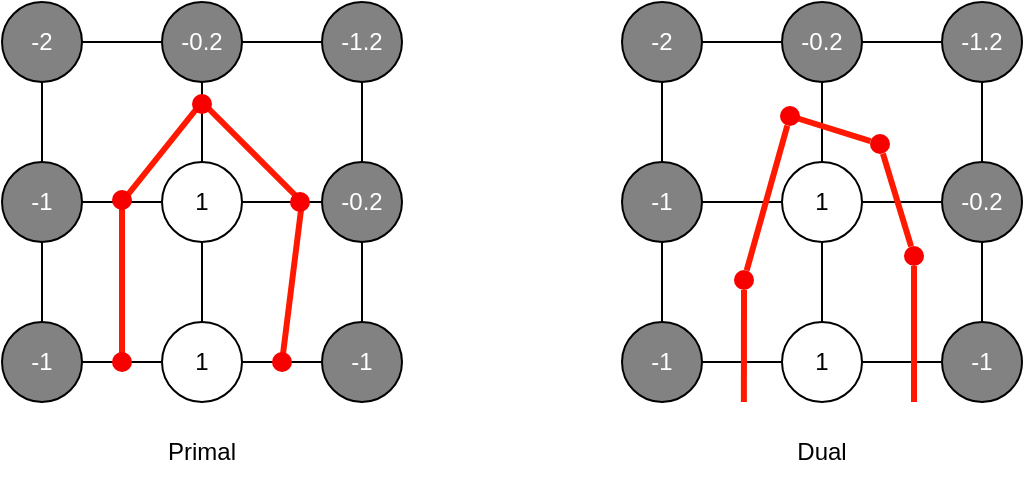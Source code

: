 <mxfile version="15.8.6" type="device" pages="14"><diagram id="DQLqO8_yZ7UA15N1FkhY" name="primal_vs_dual"><mxGraphModel dx="2060" dy="834" grid="1" gridSize="10" guides="1" tooltips="1" connect="1" arrows="1" fold="1" page="1" pageScale="1" pageWidth="827" pageHeight="1169" math="0" shadow="0"><root><mxCell id="0"/><mxCell id="1" parent="0"/><mxCell id="Z0zQ-UfBCIOrh2ZvZC9P-24" style="edgeStyle=orthogonalEdgeStyle;rounded=0;orthogonalLoop=1;jettySize=auto;html=1;exitX=0.5;exitY=1;exitDx=0;exitDy=0;endArrow=none;endFill=0;" parent="1" source="Z0zQ-UfBCIOrh2ZvZC9P-1" target="Z0zQ-UfBCIOrh2ZvZC9P-6" edge="1"><mxGeometry relative="1" as="geometry"/></mxCell><mxCell id="Z0zQ-UfBCIOrh2ZvZC9P-25" style="edgeStyle=orthogonalEdgeStyle;rounded=0;orthogonalLoop=1;jettySize=auto;html=1;exitX=1;exitY=0.5;exitDx=0;exitDy=0;entryX=0;entryY=0.5;entryDx=0;entryDy=0;endArrow=none;endFill=0;" parent="1" source="Z0zQ-UfBCIOrh2ZvZC9P-1" target="Z0zQ-UfBCIOrh2ZvZC9P-2" edge="1"><mxGeometry relative="1" as="geometry"/></mxCell><mxCell id="Z0zQ-UfBCIOrh2ZvZC9P-1" value="-2" style="ellipse;whiteSpace=wrap;html=1;aspect=fixed;fillColor=#828282;fontColor=#FFFFFF;" parent="1" vertex="1"><mxGeometry x="180" y="100" width="40" height="40" as="geometry"/></mxCell><mxCell id="Z0zQ-UfBCIOrh2ZvZC9P-26" style="edgeStyle=orthogonalEdgeStyle;rounded=0;orthogonalLoop=1;jettySize=auto;html=1;exitX=1;exitY=0.5;exitDx=0;exitDy=0;entryX=0;entryY=0.5;entryDx=0;entryDy=0;endArrow=none;endFill=0;" parent="1" source="Z0zQ-UfBCIOrh2ZvZC9P-2" target="Z0zQ-UfBCIOrh2ZvZC9P-3" edge="1"><mxGeometry relative="1" as="geometry"/></mxCell><mxCell id="Z0zQ-UfBCIOrh2ZvZC9P-27" style="edgeStyle=orthogonalEdgeStyle;rounded=0;orthogonalLoop=1;jettySize=auto;html=1;exitX=0.5;exitY=1;exitDx=0;exitDy=0;endArrow=none;endFill=0;" parent="1" source="Z0zQ-UfBCIOrh2ZvZC9P-2" target="Z0zQ-UfBCIOrh2ZvZC9P-5" edge="1"><mxGeometry relative="1" as="geometry"/></mxCell><mxCell id="Z0zQ-UfBCIOrh2ZvZC9P-2" value="-0.2" style="ellipse;whiteSpace=wrap;html=1;aspect=fixed;fillColor=#828282;fontColor=#FFFFFF;" parent="1" vertex="1"><mxGeometry x="260" y="100" width="40" height="40" as="geometry"/></mxCell><mxCell id="Z0zQ-UfBCIOrh2ZvZC9P-28" style="edgeStyle=orthogonalEdgeStyle;rounded=0;orthogonalLoop=1;jettySize=auto;html=1;exitX=0.5;exitY=1;exitDx=0;exitDy=0;entryX=0.5;entryY=0;entryDx=0;entryDy=0;endArrow=none;endFill=0;" parent="1" source="Z0zQ-UfBCIOrh2ZvZC9P-3" target="Z0zQ-UfBCIOrh2ZvZC9P-4" edge="1"><mxGeometry relative="1" as="geometry"/></mxCell><mxCell id="Z0zQ-UfBCIOrh2ZvZC9P-3" value="-1.2" style="ellipse;whiteSpace=wrap;html=1;aspect=fixed;fillColor=#828282;fontColor=#FFFFFF;" parent="1" vertex="1"><mxGeometry x="340" y="100" width="40" height="40" as="geometry"/></mxCell><mxCell id="Z0zQ-UfBCIOrh2ZvZC9P-29" style="edgeStyle=orthogonalEdgeStyle;rounded=0;orthogonalLoop=1;jettySize=auto;html=1;exitX=0.5;exitY=1;exitDx=0;exitDy=0;entryX=0.5;entryY=0;entryDx=0;entryDy=0;endArrow=none;endFill=0;" parent="1" source="Z0zQ-UfBCIOrh2ZvZC9P-4" target="Z0zQ-UfBCIOrh2ZvZC9P-9" edge="1"><mxGeometry relative="1" as="geometry"/></mxCell><mxCell id="Z0zQ-UfBCIOrh2ZvZC9P-4" value="-0.2" style="ellipse;whiteSpace=wrap;html=1;aspect=fixed;fillColor=#828282;fontColor=#FFFFFF;" parent="1" vertex="1"><mxGeometry x="340" y="180" width="40" height="40" as="geometry"/></mxCell><mxCell id="Z0zQ-UfBCIOrh2ZvZC9P-32" style="edgeStyle=orthogonalEdgeStyle;rounded=0;orthogonalLoop=1;jettySize=auto;html=1;exitX=1;exitY=0.5;exitDx=0;exitDy=0;entryX=0;entryY=0.5;entryDx=0;entryDy=0;endArrow=none;endFill=0;" parent="1" source="Z0zQ-UfBCIOrh2ZvZC9P-5" target="Z0zQ-UfBCIOrh2ZvZC9P-4" edge="1"><mxGeometry relative="1" as="geometry"/></mxCell><mxCell id="Z0zQ-UfBCIOrh2ZvZC9P-5" value="1" style="ellipse;whiteSpace=wrap;html=1;aspect=fixed;" parent="1" vertex="1"><mxGeometry x="260" y="180" width="40" height="40" as="geometry"/></mxCell><mxCell id="Z0zQ-UfBCIOrh2ZvZC9P-23" style="edgeStyle=orthogonalEdgeStyle;rounded=0;orthogonalLoop=1;jettySize=auto;html=1;exitX=1;exitY=0.5;exitDx=0;exitDy=0;entryX=0;entryY=0.5;entryDx=0;entryDy=0;endArrow=none;endFill=0;" parent="1" source="Z0zQ-UfBCIOrh2ZvZC9P-6" target="Z0zQ-UfBCIOrh2ZvZC9P-5" edge="1"><mxGeometry relative="1" as="geometry"/></mxCell><mxCell id="Z0zQ-UfBCIOrh2ZvZC9P-6" value="-1" style="ellipse;whiteSpace=wrap;html=1;aspect=fixed;fillColor=#828282;fontColor=#FFFFFF;" parent="1" vertex="1"><mxGeometry x="180" y="180" width="40" height="40" as="geometry"/></mxCell><mxCell id="Z0zQ-UfBCIOrh2ZvZC9P-34" style="edgeStyle=orthogonalEdgeStyle;rounded=0;orthogonalLoop=1;jettySize=auto;html=1;exitX=0.5;exitY=0;exitDx=0;exitDy=0;endArrow=none;endFill=0;" parent="1" source="Z0zQ-UfBCIOrh2ZvZC9P-7" target="Z0zQ-UfBCIOrh2ZvZC9P-6" edge="1"><mxGeometry relative="1" as="geometry"/></mxCell><mxCell id="Z0zQ-UfBCIOrh2ZvZC9P-7" value="-1" style="ellipse;whiteSpace=wrap;html=1;aspect=fixed;fillColor=#828282;fontColor=#FFFFFF;" parent="1" vertex="1"><mxGeometry x="180" y="260" width="40" height="40" as="geometry"/></mxCell><mxCell id="Z0zQ-UfBCIOrh2ZvZC9P-31" style="edgeStyle=orthogonalEdgeStyle;rounded=0;orthogonalLoop=1;jettySize=auto;html=1;exitX=0.5;exitY=0;exitDx=0;exitDy=0;entryX=0.5;entryY=1;entryDx=0;entryDy=0;endArrow=none;endFill=0;" parent="1" source="Z0zQ-UfBCIOrh2ZvZC9P-8" target="Z0zQ-UfBCIOrh2ZvZC9P-5" edge="1"><mxGeometry relative="1" as="geometry"/></mxCell><mxCell id="Z0zQ-UfBCIOrh2ZvZC9P-33" style="edgeStyle=orthogonalEdgeStyle;rounded=0;orthogonalLoop=1;jettySize=auto;html=1;exitX=0;exitY=0.5;exitDx=0;exitDy=0;entryX=1;entryY=0.5;entryDx=0;entryDy=0;endArrow=none;endFill=0;" parent="1" source="Z0zQ-UfBCIOrh2ZvZC9P-8" target="Z0zQ-UfBCIOrh2ZvZC9P-7" edge="1"><mxGeometry relative="1" as="geometry"/></mxCell><mxCell id="Z0zQ-UfBCIOrh2ZvZC9P-8" value="1" style="ellipse;whiteSpace=wrap;html=1;aspect=fixed;" parent="1" vertex="1"><mxGeometry x="260" y="260" width="40" height="40" as="geometry"/></mxCell><mxCell id="Z0zQ-UfBCIOrh2ZvZC9P-30" style="edgeStyle=orthogonalEdgeStyle;rounded=0;orthogonalLoop=1;jettySize=auto;html=1;exitX=0;exitY=0.5;exitDx=0;exitDy=0;entryX=1;entryY=0.5;entryDx=0;entryDy=0;endArrow=none;endFill=0;" parent="1" source="Z0zQ-UfBCIOrh2ZvZC9P-9" target="Z0zQ-UfBCIOrh2ZvZC9P-8" edge="1"><mxGeometry relative="1" as="geometry"/></mxCell><mxCell id="Z0zQ-UfBCIOrh2ZvZC9P-9" value="-1" style="ellipse;whiteSpace=wrap;html=1;aspect=fixed;fillColor=#828282;fontColor=#FFFFFF;" parent="1" vertex="1"><mxGeometry x="340" y="260" width="40" height="40" as="geometry"/></mxCell><mxCell id="Z0zQ-UfBCIOrh2ZvZC9P-20" value="Primal" style="text;html=1;strokeColor=none;fillColor=none;align=center;verticalAlign=middle;whiteSpace=wrap;rounded=0;" parent="1" vertex="1"><mxGeometry x="250" y="310" width="60" height="30" as="geometry"/></mxCell><mxCell id="Z0zQ-UfBCIOrh2ZvZC9P-21" value="Dual" style="text;html=1;strokeColor=none;fillColor=none;align=center;verticalAlign=middle;whiteSpace=wrap;rounded=0;" parent="1" vertex="1"><mxGeometry x="560" y="310" width="60" height="30" as="geometry"/></mxCell><mxCell id="Z0zQ-UfBCIOrh2ZvZC9P-35" value="" style="endArrow=none;html=1;rounded=0;strokeWidth=3;strokeColor=#FF1900;" parent="1" edge="1"><mxGeometry width="50" height="50" relative="1" as="geometry"><mxPoint x="240" y="200" as="sourcePoint"/><mxPoint x="280" y="150" as="targetPoint"/></mxGeometry></mxCell><mxCell id="Z0zQ-UfBCIOrh2ZvZC9P-36" value="" style="endArrow=none;html=1;rounded=0;strokeWidth=3;strokeColor=#FF1900;" parent="1" edge="1"><mxGeometry width="50" height="50" relative="1" as="geometry"><mxPoint x="330" y="200" as="sourcePoint"/><mxPoint x="280" y="150" as="targetPoint"/></mxGeometry></mxCell><mxCell id="Z0zQ-UfBCIOrh2ZvZC9P-37" value="" style="endArrow=none;html=1;rounded=0;strokeWidth=3;strokeColor=#FF1900;" parent="1" edge="1"><mxGeometry width="50" height="50" relative="1" as="geometry"><mxPoint x="320" y="280" as="sourcePoint"/><mxPoint x="330" y="200" as="targetPoint"/></mxGeometry></mxCell><mxCell id="Z0zQ-UfBCIOrh2ZvZC9P-38" value="" style="endArrow=none;html=1;rounded=0;strokeWidth=3;strokeColor=#FF1900;" parent="1" edge="1"><mxGeometry width="50" height="50" relative="1" as="geometry"><mxPoint x="240" y="280" as="sourcePoint"/><mxPoint x="240" y="200" as="targetPoint"/></mxGeometry></mxCell><mxCell id="Z0zQ-UfBCIOrh2ZvZC9P-39" style="edgeStyle=orthogonalEdgeStyle;rounded=0;orthogonalLoop=1;jettySize=auto;html=1;exitX=0.5;exitY=1;exitDx=0;exitDy=0;endArrow=none;endFill=0;" parent="1" source="Z0zQ-UfBCIOrh2ZvZC9P-41" target="Z0zQ-UfBCIOrh2ZvZC9P-52" edge="1"><mxGeometry relative="1" as="geometry"/></mxCell><mxCell id="Z0zQ-UfBCIOrh2ZvZC9P-40" style="edgeStyle=orthogonalEdgeStyle;rounded=0;orthogonalLoop=1;jettySize=auto;html=1;exitX=1;exitY=0.5;exitDx=0;exitDy=0;entryX=0;entryY=0.5;entryDx=0;entryDy=0;endArrow=none;endFill=0;" parent="1" source="Z0zQ-UfBCIOrh2ZvZC9P-41" target="Z0zQ-UfBCIOrh2ZvZC9P-44" edge="1"><mxGeometry relative="1" as="geometry"/></mxCell><mxCell id="Z0zQ-UfBCIOrh2ZvZC9P-41" value="-2" style="ellipse;whiteSpace=wrap;html=1;aspect=fixed;fillColor=#828282;fontColor=#FFFFFF;" parent="1" vertex="1"><mxGeometry x="490" y="100" width="40" height="40" as="geometry"/></mxCell><mxCell id="Z0zQ-UfBCIOrh2ZvZC9P-42" style="edgeStyle=orthogonalEdgeStyle;rounded=0;orthogonalLoop=1;jettySize=auto;html=1;exitX=1;exitY=0.5;exitDx=0;exitDy=0;entryX=0;entryY=0.5;entryDx=0;entryDy=0;endArrow=none;endFill=0;" parent="1" source="Z0zQ-UfBCIOrh2ZvZC9P-44" target="Z0zQ-UfBCIOrh2ZvZC9P-46" edge="1"><mxGeometry relative="1" as="geometry"/></mxCell><mxCell id="Z0zQ-UfBCIOrh2ZvZC9P-43" style="edgeStyle=orthogonalEdgeStyle;rounded=0;orthogonalLoop=1;jettySize=auto;html=1;exitX=0.5;exitY=1;exitDx=0;exitDy=0;endArrow=none;endFill=0;" parent="1" source="Z0zQ-UfBCIOrh2ZvZC9P-44" target="Z0zQ-UfBCIOrh2ZvZC9P-50" edge="1"><mxGeometry relative="1" as="geometry"/></mxCell><mxCell id="Z0zQ-UfBCIOrh2ZvZC9P-44" value="-0.2" style="ellipse;whiteSpace=wrap;html=1;aspect=fixed;fillColor=#828282;fontColor=#FFFFFF;" parent="1" vertex="1"><mxGeometry x="570" y="100" width="40" height="40" as="geometry"/></mxCell><mxCell id="Z0zQ-UfBCIOrh2ZvZC9P-45" style="edgeStyle=orthogonalEdgeStyle;rounded=0;orthogonalLoop=1;jettySize=auto;html=1;exitX=0.5;exitY=1;exitDx=0;exitDy=0;entryX=0.5;entryY=0;entryDx=0;entryDy=0;endArrow=none;endFill=0;" parent="1" source="Z0zQ-UfBCIOrh2ZvZC9P-46" target="Z0zQ-UfBCIOrh2ZvZC9P-48" edge="1"><mxGeometry relative="1" as="geometry"/></mxCell><mxCell id="Z0zQ-UfBCIOrh2ZvZC9P-46" value="-1.2" style="ellipse;whiteSpace=wrap;html=1;aspect=fixed;fillColor=#828282;fontColor=#FFFFFF;" parent="1" vertex="1"><mxGeometry x="650" y="100" width="40" height="40" as="geometry"/></mxCell><mxCell id="Z0zQ-UfBCIOrh2ZvZC9P-47" style="edgeStyle=orthogonalEdgeStyle;rounded=0;orthogonalLoop=1;jettySize=auto;html=1;exitX=0.5;exitY=1;exitDx=0;exitDy=0;entryX=0.5;entryY=0;entryDx=0;entryDy=0;endArrow=none;endFill=0;" parent="1" source="Z0zQ-UfBCIOrh2ZvZC9P-48" target="Z0zQ-UfBCIOrh2ZvZC9P-59" edge="1"><mxGeometry relative="1" as="geometry"/></mxCell><mxCell id="Z0zQ-UfBCIOrh2ZvZC9P-48" value="-0.2" style="ellipse;whiteSpace=wrap;html=1;aspect=fixed;fillColor=#828282;fontColor=#FFFFFF;" parent="1" vertex="1"><mxGeometry x="650" y="180" width="40" height="40" as="geometry"/></mxCell><mxCell id="Z0zQ-UfBCIOrh2ZvZC9P-49" style="edgeStyle=orthogonalEdgeStyle;rounded=0;orthogonalLoop=1;jettySize=auto;html=1;exitX=1;exitY=0.5;exitDx=0;exitDy=0;entryX=0;entryY=0.5;entryDx=0;entryDy=0;endArrow=none;endFill=0;" parent="1" source="Z0zQ-UfBCIOrh2ZvZC9P-50" target="Z0zQ-UfBCIOrh2ZvZC9P-48" edge="1"><mxGeometry relative="1" as="geometry"/></mxCell><mxCell id="Z0zQ-UfBCIOrh2ZvZC9P-50" value="1" style="ellipse;whiteSpace=wrap;html=1;aspect=fixed;" parent="1" vertex="1"><mxGeometry x="570" y="180" width="40" height="40" as="geometry"/></mxCell><mxCell id="Z0zQ-UfBCIOrh2ZvZC9P-51" style="edgeStyle=orthogonalEdgeStyle;rounded=0;orthogonalLoop=1;jettySize=auto;html=1;exitX=1;exitY=0.5;exitDx=0;exitDy=0;entryX=0;entryY=0.5;entryDx=0;entryDy=0;endArrow=none;endFill=0;" parent="1" source="Z0zQ-UfBCIOrh2ZvZC9P-52" target="Z0zQ-UfBCIOrh2ZvZC9P-50" edge="1"><mxGeometry relative="1" as="geometry"/></mxCell><mxCell id="Z0zQ-UfBCIOrh2ZvZC9P-52" value="-1" style="ellipse;whiteSpace=wrap;html=1;aspect=fixed;fillColor=#828282;fontColor=#FFFFFF;" parent="1" vertex="1"><mxGeometry x="490" y="180" width="40" height="40" as="geometry"/></mxCell><mxCell id="Z0zQ-UfBCIOrh2ZvZC9P-53" style="edgeStyle=orthogonalEdgeStyle;rounded=0;orthogonalLoop=1;jettySize=auto;html=1;exitX=0.5;exitY=0;exitDx=0;exitDy=0;endArrow=none;endFill=0;" parent="1" source="Z0zQ-UfBCIOrh2ZvZC9P-54" target="Z0zQ-UfBCIOrh2ZvZC9P-52" edge="1"><mxGeometry relative="1" as="geometry"/></mxCell><mxCell id="Z0zQ-UfBCIOrh2ZvZC9P-54" value="-1" style="ellipse;whiteSpace=wrap;html=1;aspect=fixed;fillColor=#828282;fontColor=#FFFFFF;" parent="1" vertex="1"><mxGeometry x="490" y="260" width="40" height="40" as="geometry"/></mxCell><mxCell id="Z0zQ-UfBCIOrh2ZvZC9P-55" style="edgeStyle=orthogonalEdgeStyle;rounded=0;orthogonalLoop=1;jettySize=auto;html=1;exitX=0.5;exitY=0;exitDx=0;exitDy=0;entryX=0.5;entryY=1;entryDx=0;entryDy=0;endArrow=none;endFill=0;" parent="1" source="Z0zQ-UfBCIOrh2ZvZC9P-57" target="Z0zQ-UfBCIOrh2ZvZC9P-50" edge="1"><mxGeometry relative="1" as="geometry"/></mxCell><mxCell id="Z0zQ-UfBCIOrh2ZvZC9P-56" style="edgeStyle=orthogonalEdgeStyle;rounded=0;orthogonalLoop=1;jettySize=auto;html=1;exitX=0;exitY=0.5;exitDx=0;exitDy=0;entryX=1;entryY=0.5;entryDx=0;entryDy=0;endArrow=none;endFill=0;" parent="1" source="Z0zQ-UfBCIOrh2ZvZC9P-57" target="Z0zQ-UfBCIOrh2ZvZC9P-54" edge="1"><mxGeometry relative="1" as="geometry"/></mxCell><mxCell id="Z0zQ-UfBCIOrh2ZvZC9P-57" value="1" style="ellipse;whiteSpace=wrap;html=1;aspect=fixed;" parent="1" vertex="1"><mxGeometry x="570" y="260" width="40" height="40" as="geometry"/></mxCell><mxCell id="Z0zQ-UfBCIOrh2ZvZC9P-58" style="edgeStyle=orthogonalEdgeStyle;rounded=0;orthogonalLoop=1;jettySize=auto;html=1;exitX=0;exitY=0.5;exitDx=0;exitDy=0;entryX=1;entryY=0.5;entryDx=0;entryDy=0;endArrow=none;endFill=0;" parent="1" source="Z0zQ-UfBCIOrh2ZvZC9P-59" target="Z0zQ-UfBCIOrh2ZvZC9P-57" edge="1"><mxGeometry relative="1" as="geometry"/></mxCell><mxCell id="Z0zQ-UfBCIOrh2ZvZC9P-59" value="-1" style="ellipse;whiteSpace=wrap;html=1;aspect=fixed;fillColor=#828282;fontColor=#FFFFFF;" parent="1" vertex="1"><mxGeometry x="650" y="260" width="40" height="40" as="geometry"/></mxCell><mxCell id="Z0zQ-UfBCIOrh2ZvZC9P-64" value="" style="ellipse;whiteSpace=wrap;html=1;fillColor=#F80000;strokeColor=none;" parent="1" vertex="1"><mxGeometry x="275" y="146" width="10" height="10" as="geometry"/></mxCell><mxCell id="Z0zQ-UfBCIOrh2ZvZC9P-68" value="" style="ellipse;whiteSpace=wrap;html=1;fillColor=#F80000;strokeColor=none;" parent="1" vertex="1"><mxGeometry x="324" y="195" width="10" height="10" as="geometry"/></mxCell><mxCell id="Z0zQ-UfBCIOrh2ZvZC9P-69" value="" style="ellipse;whiteSpace=wrap;html=1;fillColor=#F80000;strokeColor=none;" parent="1" vertex="1"><mxGeometry x="315" y="275" width="10" height="10" as="geometry"/></mxCell><mxCell id="Z0zQ-UfBCIOrh2ZvZC9P-70" value="" style="ellipse;whiteSpace=wrap;html=1;fillColor=#F80000;strokeColor=none;" parent="1" vertex="1"><mxGeometry x="235" y="275" width="10" height="10" as="geometry"/></mxCell><mxCell id="Z0zQ-UfBCIOrh2ZvZC9P-71" value="" style="ellipse;whiteSpace=wrap;html=1;fillColor=#F80000;strokeColor=none;" parent="1" vertex="1"><mxGeometry x="235" y="194" width="10" height="10" as="geometry"/></mxCell><mxCell id="Z0zQ-UfBCIOrh2ZvZC9P-77" style="rounded=0;orthogonalLoop=1;jettySize=auto;html=1;endArrow=none;endFill=0;strokeColor=#FF1900;strokeWidth=3;" parent="1" source="Z0zQ-UfBCIOrh2ZvZC9P-72" target="Z0zQ-UfBCIOrh2ZvZC9P-76" edge="1"><mxGeometry relative="1" as="geometry"><mxPoint x="570" y="150" as="sourcePoint"/></mxGeometry></mxCell><mxCell id="Z0zQ-UfBCIOrh2ZvZC9P-78" style="edgeStyle=none;rounded=0;orthogonalLoop=1;jettySize=auto;html=1;endArrow=none;endFill=0;strokeColor=#FF1900;strokeWidth=3;" parent="1" target="Z0zQ-UfBCIOrh2ZvZC9P-74" edge="1"><mxGeometry relative="1" as="geometry"><mxPoint x="574" y="157" as="sourcePoint"/></mxGeometry></mxCell><mxCell id="Z0zQ-UfBCIOrh2ZvZC9P-72" value="" style="ellipse;whiteSpace=wrap;html=1;fillColor=#F80000;strokeColor=none;" parent="1" vertex="1"><mxGeometry x="569" y="152" width="10" height="10" as="geometry"/></mxCell><mxCell id="Z0zQ-UfBCIOrh2ZvZC9P-79" style="edgeStyle=none;rounded=0;orthogonalLoop=1;jettySize=auto;html=1;endArrow=none;endFill=0;strokeColor=#FF1900;strokeWidth=3;" parent="1" source="Z0zQ-UfBCIOrh2ZvZC9P-74" target="Z0zQ-UfBCIOrh2ZvZC9P-75" edge="1"><mxGeometry relative="1" as="geometry"/></mxCell><mxCell id="Z0zQ-UfBCIOrh2ZvZC9P-74" value="" style="ellipse;whiteSpace=wrap;html=1;fillColor=#F80000;strokeColor=none;" parent="1" vertex="1"><mxGeometry x="614" y="166" width="10" height="10" as="geometry"/></mxCell><mxCell id="Z0zQ-UfBCIOrh2ZvZC9P-80" style="edgeStyle=none;rounded=0;orthogonalLoop=1;jettySize=auto;html=1;exitX=0.5;exitY=1;exitDx=0;exitDy=0;endArrow=none;endFill=0;strokeColor=#FF1900;strokeWidth=3;" parent="1" source="Z0zQ-UfBCIOrh2ZvZC9P-75" edge="1"><mxGeometry relative="1" as="geometry"><mxPoint x="636" y="300" as="targetPoint"/></mxGeometry></mxCell><mxCell id="Z0zQ-UfBCIOrh2ZvZC9P-75" value="" style="ellipse;whiteSpace=wrap;html=1;fillColor=#F80000;strokeColor=none;" parent="1" vertex="1"><mxGeometry x="631" y="222" width="10" height="10" as="geometry"/></mxCell><mxCell id="Z0zQ-UfBCIOrh2ZvZC9P-81" style="edgeStyle=none;rounded=0;orthogonalLoop=1;jettySize=auto;html=1;exitX=0.5;exitY=1;exitDx=0;exitDy=0;endArrow=none;endFill=0;strokeColor=#FF1900;strokeWidth=3;" parent="1" source="Z0zQ-UfBCIOrh2ZvZC9P-76" edge="1"><mxGeometry relative="1" as="geometry"><mxPoint x="550.944" y="300" as="targetPoint"/></mxGeometry></mxCell><mxCell id="Z0zQ-UfBCIOrh2ZvZC9P-76" value="" style="ellipse;whiteSpace=wrap;html=1;fillColor=#F80000;strokeColor=none;" parent="1" vertex="1"><mxGeometry x="546" y="234" width="10" height="10" as="geometry"/></mxCell></root></mxGraphModel></diagram><diagram id="KH25NXVd8VqdyaPqSd3O" name="mc_error_case"><mxGraphModel dx="1208" dy="451" grid="1" gridSize="10" guides="1" tooltips="1" connect="1" arrows="1" fold="1" page="1" pageScale="1" pageWidth="827" pageHeight="1169" math="0" shadow="0"><root><mxCell id="GdnPX4nM7YHxhhk0hlCY-0"/><mxCell id="GdnPX4nM7YHxhhk0hlCY-1" parent="GdnPX4nM7YHxhhk0hlCY-0"/><mxCell id="gFEeL4WGBQC2pKRuIz2z-0" style="edgeStyle=orthogonalEdgeStyle;rounded=0;orthogonalLoop=1;jettySize=auto;html=1;exitX=0.5;exitY=1;exitDx=0;exitDy=0;endArrow=none;endFill=0;" parent="GdnPX4nM7YHxhhk0hlCY-1" source="gFEeL4WGBQC2pKRuIz2z-2" target="gFEeL4WGBQC2pKRuIz2z-13" edge="1"><mxGeometry relative="1" as="geometry"/></mxCell><mxCell id="gFEeL4WGBQC2pKRuIz2z-1" style="edgeStyle=orthogonalEdgeStyle;rounded=0;orthogonalLoop=1;jettySize=auto;html=1;exitX=1;exitY=0.5;exitDx=0;exitDy=0;entryX=0;entryY=0.5;entryDx=0;entryDy=0;endArrow=none;endFill=0;" parent="GdnPX4nM7YHxhhk0hlCY-1" source="gFEeL4WGBQC2pKRuIz2z-2" target="gFEeL4WGBQC2pKRuIz2z-5" edge="1"><mxGeometry relative="1" as="geometry"/></mxCell><mxCell id="gFEeL4WGBQC2pKRuIz2z-2" value="1" style="ellipse;whiteSpace=wrap;html=1;aspect=fixed;" parent="GdnPX4nM7YHxhhk0hlCY-1" vertex="1"><mxGeometry x="180" y="100" width="40" height="40" as="geometry"/></mxCell><mxCell id="gFEeL4WGBQC2pKRuIz2z-54" style="edgeStyle=none;rounded=0;orthogonalLoop=1;jettySize=auto;html=1;exitX=0.5;exitY=1;exitDx=0;exitDy=0;entryX=0.5;entryY=0;entryDx=0;entryDy=0;endArrow=none;endFill=0;strokeColor=#000000;strokeWidth=1;" parent="GdnPX4nM7YHxhhk0hlCY-1" source="gFEeL4WGBQC2pKRuIz2z-5" target="gFEeL4WGBQC2pKRuIz2z-11" edge="1"><mxGeometry relative="1" as="geometry"/></mxCell><mxCell id="gFEeL4WGBQC2pKRuIz2z-5" value="-1" style="ellipse;whiteSpace=wrap;html=1;aspect=fixed;fillColor=#828282;fontColor=#FFFFFF;" parent="GdnPX4nM7YHxhhk0hlCY-1" vertex="1"><mxGeometry x="260" y="100" width="40" height="40" as="geometry"/></mxCell><mxCell id="gFEeL4WGBQC2pKRuIz2z-11" value="1" style="ellipse;whiteSpace=wrap;html=1;aspect=fixed;" parent="GdnPX4nM7YHxhhk0hlCY-1" vertex="1"><mxGeometry x="260" y="180" width="40" height="40" as="geometry"/></mxCell><mxCell id="gFEeL4WGBQC2pKRuIz2z-12" style="edgeStyle=orthogonalEdgeStyle;rounded=0;orthogonalLoop=1;jettySize=auto;html=1;exitX=1;exitY=0.5;exitDx=0;exitDy=0;entryX=0;entryY=0.5;entryDx=0;entryDy=0;endArrow=none;endFill=0;" parent="GdnPX4nM7YHxhhk0hlCY-1" source="gFEeL4WGBQC2pKRuIz2z-13" target="gFEeL4WGBQC2pKRuIz2z-11" edge="1"><mxGeometry relative="1" as="geometry"/></mxCell><mxCell id="gFEeL4WGBQC2pKRuIz2z-13" value="-1" style="ellipse;whiteSpace=wrap;html=1;aspect=fixed;fillColor=#828282;fontColor=#FFFFFF;" parent="GdnPX4nM7YHxhhk0hlCY-1" vertex="1"><mxGeometry x="180" y="180" width="40" height="40" as="geometry"/></mxCell><mxCell id="gFEeL4WGBQC2pKRuIz2z-21" value="" style="endArrow=none;html=1;rounded=0;strokeWidth=3;strokeColor=#FF1900;" parent="GdnPX4nM7YHxhhk0hlCY-1" target="gFEeL4WGBQC2pKRuIz2z-25" edge="1"><mxGeometry width="50" height="50" relative="1" as="geometry"><mxPoint x="240" y="200" as="sourcePoint"/><mxPoint x="280" y="150" as="targetPoint"/></mxGeometry></mxCell><mxCell id="gFEeL4WGBQC2pKRuIz2z-29" value="" style="ellipse;whiteSpace=wrap;html=1;fillColor=#F80000;strokeColor=none;" parent="GdnPX4nM7YHxhhk0hlCY-1" vertex="1"><mxGeometry x="235" y="194" width="10" height="10" as="geometry"/></mxCell><mxCell id="gFEeL4WGBQC2pKRuIz2z-52" value="" style="endArrow=classic;html=1;rounded=0;strokeColor=#000000;strokeWidth=3;" parent="GdnPX4nM7YHxhhk0hlCY-1" edge="1"><mxGeometry width="50" height="50" relative="1" as="geometry"><mxPoint x="320" y="160" as="sourcePoint"/><mxPoint x="400" y="160" as="targetPoint"/></mxGeometry></mxCell><mxCell id="gFEeL4WGBQC2pKRuIz2z-25" value="" style="ellipse;whiteSpace=wrap;html=1;fillColor=#F80000;strokeColor=none;" parent="GdnPX4nM7YHxhhk0hlCY-1" vertex="1"><mxGeometry x="275" y="156" width="10" height="10" as="geometry"/></mxCell><mxCell id="gFEeL4WGBQC2pKRuIz2z-55" value="" style="endArrow=none;html=1;rounded=0;strokeWidth=3;strokeColor=#FF1900;" parent="GdnPX4nM7YHxhhk0hlCY-1" target="gFEeL4WGBQC2pKRuIz2z-57" edge="1"><mxGeometry width="50" height="50" relative="1" as="geometry"><mxPoint x="200" y="159" as="sourcePoint"/><mxPoint x="240" y="109" as="targetPoint"/></mxGeometry></mxCell><mxCell id="gFEeL4WGBQC2pKRuIz2z-56" value="" style="ellipse;whiteSpace=wrap;html=1;fillColor=#F80000;strokeColor=none;" parent="GdnPX4nM7YHxhhk0hlCY-1" vertex="1"><mxGeometry x="195" y="153" width="10" height="10" as="geometry"/></mxCell><mxCell id="gFEeL4WGBQC2pKRuIz2z-57" value="" style="ellipse;whiteSpace=wrap;html=1;fillColor=#F80000;strokeColor=none;" parent="GdnPX4nM7YHxhhk0hlCY-1" vertex="1"><mxGeometry x="235" y="115" width="10" height="10" as="geometry"/></mxCell><mxCell id="gFEeL4WGBQC2pKRuIz2z-59" style="edgeStyle=orthogonalEdgeStyle;rounded=0;orthogonalLoop=1;jettySize=auto;html=1;exitX=0.5;exitY=1;exitDx=0;exitDy=0;endArrow=none;endFill=0;" parent="GdnPX4nM7YHxhhk0hlCY-1" source="gFEeL4WGBQC2pKRuIz2z-61" target="gFEeL4WGBQC2pKRuIz2z-66" edge="1"><mxGeometry relative="1" as="geometry"/></mxCell><mxCell id="gFEeL4WGBQC2pKRuIz2z-60" style="edgeStyle=orthogonalEdgeStyle;rounded=0;orthogonalLoop=1;jettySize=auto;html=1;exitX=1;exitY=0.5;exitDx=0;exitDy=0;entryX=0;entryY=0.5;entryDx=0;entryDy=0;endArrow=none;endFill=0;" parent="GdnPX4nM7YHxhhk0hlCY-1" source="gFEeL4WGBQC2pKRuIz2z-61" target="gFEeL4WGBQC2pKRuIz2z-63" edge="1"><mxGeometry relative="1" as="geometry"/></mxCell><mxCell id="gFEeL4WGBQC2pKRuIz2z-61" value="1" style="ellipse;whiteSpace=wrap;html=1;aspect=fixed;" parent="GdnPX4nM7YHxhhk0hlCY-1" vertex="1"><mxGeometry x="420" y="98" width="40" height="40" as="geometry"/></mxCell><mxCell id="gFEeL4WGBQC2pKRuIz2z-62" style="edgeStyle=none;rounded=0;orthogonalLoop=1;jettySize=auto;html=1;exitX=0.5;exitY=1;exitDx=0;exitDy=0;entryX=0.5;entryY=0;entryDx=0;entryDy=0;endArrow=none;endFill=0;strokeColor=#000000;strokeWidth=1;" parent="GdnPX4nM7YHxhhk0hlCY-1" source="gFEeL4WGBQC2pKRuIz2z-63" target="gFEeL4WGBQC2pKRuIz2z-64" edge="1"><mxGeometry relative="1" as="geometry"/></mxCell><mxCell id="gFEeL4WGBQC2pKRuIz2z-63" value="-1" style="ellipse;whiteSpace=wrap;html=1;aspect=fixed;fillColor=#828282;fontColor=#FFFFFF;" parent="GdnPX4nM7YHxhhk0hlCY-1" vertex="1"><mxGeometry x="500" y="98" width="40" height="40" as="geometry"/></mxCell><mxCell id="gFEeL4WGBQC2pKRuIz2z-64" value="1" style="ellipse;whiteSpace=wrap;html=1;aspect=fixed;" parent="GdnPX4nM7YHxhhk0hlCY-1" vertex="1"><mxGeometry x="500" y="178" width="40" height="40" as="geometry"/></mxCell><mxCell id="gFEeL4WGBQC2pKRuIz2z-65" style="edgeStyle=orthogonalEdgeStyle;rounded=0;orthogonalLoop=1;jettySize=auto;html=1;exitX=1;exitY=0.5;exitDx=0;exitDy=0;entryX=0;entryY=0.5;entryDx=0;entryDy=0;endArrow=none;endFill=0;" parent="GdnPX4nM7YHxhhk0hlCY-1" source="gFEeL4WGBQC2pKRuIz2z-66" target="gFEeL4WGBQC2pKRuIz2z-64" edge="1"><mxGeometry relative="1" as="geometry"/></mxCell><mxCell id="gFEeL4WGBQC2pKRuIz2z-66" value="-1" style="ellipse;whiteSpace=wrap;html=1;aspect=fixed;fillColor=#828282;fontColor=#FFFFFF;" parent="GdnPX4nM7YHxhhk0hlCY-1" vertex="1"><mxGeometry x="420" y="178" width="40" height="40" as="geometry"/></mxCell><mxCell id="gFEeL4WGBQC2pKRuIz2z-67" value="" style="endArrow=none;html=1;rounded=0;strokeWidth=3;strokeColor=#FF1900;" parent="GdnPX4nM7YHxhhk0hlCY-1" target="gFEeL4WGBQC2pKRuIz2z-69" edge="1"><mxGeometry width="50" height="50" relative="1" as="geometry"><mxPoint x="480" y="198" as="sourcePoint"/><mxPoint x="520" y="148" as="targetPoint"/></mxGeometry></mxCell><mxCell id="gFEeL4WGBQC2pKRuIz2z-68" value="" style="ellipse;whiteSpace=wrap;html=1;fillColor=#F80000;strokeColor=none;" parent="GdnPX4nM7YHxhhk0hlCY-1" vertex="1"><mxGeometry x="475" y="192" width="10" height="10" as="geometry"/></mxCell><mxCell id="gFEeL4WGBQC2pKRuIz2z-69" value="" style="ellipse;whiteSpace=wrap;html=1;fillColor=#F80000;strokeColor=none;" parent="GdnPX4nM7YHxhhk0hlCY-1" vertex="1"><mxGeometry x="515" y="154" width="10" height="10" as="geometry"/></mxCell><mxCell id="gFEeL4WGBQC2pKRuIz2z-70" value="" style="endArrow=none;html=1;rounded=0;strokeWidth=3;strokeColor=#FF1900;" parent="GdnPX4nM7YHxhhk0hlCY-1" target="gFEeL4WGBQC2pKRuIz2z-72" edge="1"><mxGeometry width="50" height="50" relative="1" as="geometry"><mxPoint x="440" y="157" as="sourcePoint"/><mxPoint x="480" y="107" as="targetPoint"/></mxGeometry></mxCell><mxCell id="gFEeL4WGBQC2pKRuIz2z-71" value="" style="ellipse;whiteSpace=wrap;html=1;fillColor=#F80000;strokeColor=none;" parent="GdnPX4nM7YHxhhk0hlCY-1" vertex="1"><mxGeometry x="435" y="151" width="10" height="10" as="geometry"/></mxCell><mxCell id="gFEeL4WGBQC2pKRuIz2z-72" value="" style="ellipse;whiteSpace=wrap;html=1;fillColor=#F80000;strokeColor=none;" parent="GdnPX4nM7YHxhhk0hlCY-1" vertex="1"><mxGeometry x="475" y="113" width="10" height="10" as="geometry"/></mxCell><mxCell id="gFEeL4WGBQC2pKRuIz2z-73" style="edgeStyle=orthogonalEdgeStyle;rounded=0;orthogonalLoop=1;jettySize=auto;html=1;exitX=0.5;exitY=1;exitDx=0;exitDy=0;endArrow=none;endFill=0;" parent="GdnPX4nM7YHxhhk0hlCY-1" source="gFEeL4WGBQC2pKRuIz2z-75" target="gFEeL4WGBQC2pKRuIz2z-80" edge="1"><mxGeometry relative="1" as="geometry"/></mxCell><mxCell id="gFEeL4WGBQC2pKRuIz2z-74" style="edgeStyle=orthogonalEdgeStyle;rounded=0;orthogonalLoop=1;jettySize=auto;html=1;exitX=1;exitY=0.5;exitDx=0;exitDy=0;entryX=0;entryY=0.5;entryDx=0;entryDy=0;endArrow=none;endFill=0;" parent="GdnPX4nM7YHxhhk0hlCY-1" source="gFEeL4WGBQC2pKRuIz2z-75" target="gFEeL4WGBQC2pKRuIz2z-77" edge="1"><mxGeometry relative="1" as="geometry"/></mxCell><mxCell id="gFEeL4WGBQC2pKRuIz2z-75" value="1" style="ellipse;whiteSpace=wrap;html=1;aspect=fixed;" parent="GdnPX4nM7YHxhhk0hlCY-1" vertex="1"><mxGeometry x="580" y="98" width="40" height="40" as="geometry"/></mxCell><mxCell id="gFEeL4WGBQC2pKRuIz2z-76" style="edgeStyle=none;rounded=0;orthogonalLoop=1;jettySize=auto;html=1;exitX=0.5;exitY=1;exitDx=0;exitDy=0;entryX=0.5;entryY=0;entryDx=0;entryDy=0;endArrow=none;endFill=0;strokeColor=#000000;strokeWidth=1;" parent="GdnPX4nM7YHxhhk0hlCY-1" source="gFEeL4WGBQC2pKRuIz2z-77" target="gFEeL4WGBQC2pKRuIz2z-78" edge="1"><mxGeometry relative="1" as="geometry"/></mxCell><mxCell id="gFEeL4WGBQC2pKRuIz2z-77" value="-1" style="ellipse;whiteSpace=wrap;html=1;aspect=fixed;fillColor=#828282;fontColor=#FFFFFF;" parent="GdnPX4nM7YHxhhk0hlCY-1" vertex="1"><mxGeometry x="660" y="98" width="40" height="40" as="geometry"/></mxCell><mxCell id="gFEeL4WGBQC2pKRuIz2z-78" value="1" style="ellipse;whiteSpace=wrap;html=1;aspect=fixed;" parent="GdnPX4nM7YHxhhk0hlCY-1" vertex="1"><mxGeometry x="660" y="178" width="40" height="40" as="geometry"/></mxCell><mxCell id="gFEeL4WGBQC2pKRuIz2z-79" style="edgeStyle=orthogonalEdgeStyle;rounded=0;orthogonalLoop=1;jettySize=auto;html=1;exitX=1;exitY=0.5;exitDx=0;exitDy=0;entryX=0;entryY=0.5;entryDx=0;entryDy=0;endArrow=none;endFill=0;" parent="GdnPX4nM7YHxhhk0hlCY-1" source="gFEeL4WGBQC2pKRuIz2z-80" target="gFEeL4WGBQC2pKRuIz2z-78" edge="1"><mxGeometry relative="1" as="geometry"/></mxCell><mxCell id="gFEeL4WGBQC2pKRuIz2z-80" value="-1" style="ellipse;whiteSpace=wrap;html=1;aspect=fixed;fillColor=#828282;fontColor=#FFFFFF;" parent="GdnPX4nM7YHxhhk0hlCY-1" vertex="1"><mxGeometry x="580" y="178" width="40" height="40" as="geometry"/></mxCell><mxCell id="gFEeL4WGBQC2pKRuIz2z-81" value="" style="endArrow=none;html=1;rounded=0;strokeWidth=3;strokeColor=#FF1900;entryX=1;entryY=1;entryDx=0;entryDy=0;" parent="GdnPX4nM7YHxhhk0hlCY-1" target="gFEeL4WGBQC2pKRuIz2z-85" edge="1"><mxGeometry width="50" height="50" relative="1" as="geometry"><mxPoint x="640" y="198" as="sourcePoint"/><mxPoint x="680" y="148" as="targetPoint"/></mxGeometry></mxCell><mxCell id="gFEeL4WGBQC2pKRuIz2z-82" value="" style="ellipse;whiteSpace=wrap;html=1;fillColor=#F80000;strokeColor=none;" parent="GdnPX4nM7YHxhhk0hlCY-1" vertex="1"><mxGeometry x="635" y="192" width="10" height="10" as="geometry"/></mxCell><mxCell id="gFEeL4WGBQC2pKRuIz2z-83" value="" style="ellipse;whiteSpace=wrap;html=1;fillColor=#F80000;strokeColor=none;" parent="GdnPX4nM7YHxhhk0hlCY-1" vertex="1"><mxGeometry x="675" y="154" width="10" height="10" as="geometry"/></mxCell><mxCell id="gFEeL4WGBQC2pKRuIz2z-84" value="" style="endArrow=none;html=1;rounded=0;strokeWidth=3;strokeColor=#FF1900;" parent="GdnPX4nM7YHxhhk0hlCY-1" source="gFEeL4WGBQC2pKRuIz2z-83" target="gFEeL4WGBQC2pKRuIz2z-86" edge="1"><mxGeometry width="50" height="50" relative="1" as="geometry"><mxPoint x="600" y="157" as="sourcePoint"/><mxPoint x="640" y="107" as="targetPoint"/></mxGeometry></mxCell><mxCell id="gFEeL4WGBQC2pKRuIz2z-85" value="" style="ellipse;whiteSpace=wrap;html=1;fillColor=#F80000;strokeColor=none;" parent="GdnPX4nM7YHxhhk0hlCY-1" vertex="1"><mxGeometry x="595" y="151" width="10" height="10" as="geometry"/></mxCell><mxCell id="gFEeL4WGBQC2pKRuIz2z-86" value="" style="ellipse;whiteSpace=wrap;html=1;fillColor=#F80000;strokeColor=none;" parent="GdnPX4nM7YHxhhk0hlCY-1" vertex="1"><mxGeometry x="635" y="113" width="10" height="10" as="geometry"/></mxCell><mxCell id="gFEeL4WGBQC2pKRuIz2z-87" value="или" style="text;html=1;align=center;verticalAlign=middle;resizable=0;points=[];autosize=1;strokeColor=none;fillColor=none;" parent="GdnPX4nM7YHxhhk0hlCY-1" vertex="1"><mxGeometry x="540" y="149" width="40" height="20" as="geometry"/></mxCell></root></mxGraphModel></diagram><diagram id="pOM3o8yxbAtgYElT3zpZ" name="dual_contouring"><mxGraphModel dx="1208" dy="451" grid="1" gridSize="10" guides="1" tooltips="1" connect="1" arrows="1" fold="1" page="1" pageScale="1" pageWidth="827" pageHeight="1169" math="0" shadow="0"><root><mxCell id="CiEq5Z8htAbgVF_ByEcS-0"/><mxCell id="CiEq5Z8htAbgVF_ByEcS-1" parent="CiEq5Z8htAbgVF_ByEcS-0"/><mxCell id="NgoNjhzFJzB4ULC6NYaK-1" style="edgeStyle=orthogonalEdgeStyle;rounded=0;orthogonalLoop=1;jettySize=auto;html=1;exitX=0.5;exitY=1;exitDx=0;exitDy=0;endArrow=none;endFill=0;" parent="CiEq5Z8htAbgVF_ByEcS-1" source="NgoNjhzFJzB4ULC6NYaK-3" target="NgoNjhzFJzB4ULC6NYaK-14" edge="1"><mxGeometry relative="1" as="geometry"/></mxCell><mxCell id="NgoNjhzFJzB4ULC6NYaK-2" style="edgeStyle=orthogonalEdgeStyle;rounded=0;orthogonalLoop=1;jettySize=auto;html=1;exitX=1;exitY=0.5;exitDx=0;exitDy=0;entryX=0;entryY=0.5;entryDx=0;entryDy=0;endArrow=none;endFill=0;" parent="CiEq5Z8htAbgVF_ByEcS-1" source="NgoNjhzFJzB4ULC6NYaK-3" target="NgoNjhzFJzB4ULC6NYaK-6" edge="1"><mxGeometry relative="1" as="geometry"/></mxCell><mxCell id="NgoNjhzFJzB4ULC6NYaK-3" value="" style="ellipse;whiteSpace=wrap;html=1;aspect=fixed;fillColor=#828282;fontColor=#FFFFFF;" parent="CiEq5Z8htAbgVF_ByEcS-1" vertex="1"><mxGeometry x="270" y="90" width="20" height="20" as="geometry"/></mxCell><mxCell id="NgoNjhzFJzB4ULC6NYaK-4" style="edgeStyle=orthogonalEdgeStyle;rounded=0;orthogonalLoop=1;jettySize=auto;html=1;exitX=1;exitY=0.5;exitDx=0;exitDy=0;entryX=0;entryY=0.5;entryDx=0;entryDy=0;endArrow=none;endFill=0;" parent="CiEq5Z8htAbgVF_ByEcS-1" source="NgoNjhzFJzB4ULC6NYaK-6" target="NgoNjhzFJzB4ULC6NYaK-8" edge="1"><mxGeometry relative="1" as="geometry"/></mxCell><mxCell id="NgoNjhzFJzB4ULC6NYaK-5" style="edgeStyle=orthogonalEdgeStyle;rounded=0;orthogonalLoop=1;jettySize=auto;html=1;exitX=0.5;exitY=1;exitDx=0;exitDy=0;endArrow=none;endFill=0;" parent="CiEq5Z8htAbgVF_ByEcS-1" source="NgoNjhzFJzB4ULC6NYaK-6" target="NgoNjhzFJzB4ULC6NYaK-31" edge="1"><mxGeometry relative="1" as="geometry"><mxPoint x="359.995" y="167.19" as="targetPoint"/></mxGeometry></mxCell><mxCell id="NgoNjhzFJzB4ULC6NYaK-6" value="" style="ellipse;whiteSpace=wrap;html=1;aspect=fixed;fillColor=#828282;fontColor=#FFFFFF;" parent="CiEq5Z8htAbgVF_ByEcS-1" vertex="1"><mxGeometry x="350" y="90" width="20" height="20" as="geometry"/></mxCell><mxCell id="NgoNjhzFJzB4ULC6NYaK-7" style="edgeStyle=orthogonalEdgeStyle;rounded=0;orthogonalLoop=1;jettySize=auto;html=1;exitX=0.5;exitY=1;exitDx=0;exitDy=0;entryX=0.5;entryY=0;entryDx=0;entryDy=0;endArrow=none;endFill=0;" parent="CiEq5Z8htAbgVF_ByEcS-1" source="NgoNjhzFJzB4ULC6NYaK-8" target="NgoNjhzFJzB4ULC6NYaK-10" edge="1"><mxGeometry relative="1" as="geometry"/></mxCell><mxCell id="NgoNjhzFJzB4ULC6NYaK-8" value="" style="ellipse;whiteSpace=wrap;html=1;aspect=fixed;fillColor=#828282;fontColor=#FFFFFF;" parent="CiEq5Z8htAbgVF_ByEcS-1" vertex="1"><mxGeometry x="430" y="90" width="20" height="20" as="geometry"/></mxCell><mxCell id="NgoNjhzFJzB4ULC6NYaK-9" style="edgeStyle=orthogonalEdgeStyle;rounded=0;orthogonalLoop=1;jettySize=auto;html=1;exitX=0.5;exitY=1;exitDx=0;exitDy=0;entryX=0.5;entryY=0;entryDx=0;entryDy=0;endArrow=none;endFill=0;" parent="CiEq5Z8htAbgVF_ByEcS-1" source="NgoNjhzFJzB4ULC6NYaK-10" target="NgoNjhzFJzB4ULC6NYaK-21" edge="1"><mxGeometry relative="1" as="geometry"/></mxCell><mxCell id="NgoNjhzFJzB4ULC6NYaK-10" value="" style="ellipse;whiteSpace=wrap;html=1;aspect=fixed;fillColor=#828282;fontColor=#FFFFFF;" parent="CiEq5Z8htAbgVF_ByEcS-1" vertex="1"><mxGeometry x="430" y="170" width="20" height="20" as="geometry"/></mxCell><mxCell id="NgoNjhzFJzB4ULC6NYaK-11" style="edgeStyle=orthogonalEdgeStyle;rounded=0;orthogonalLoop=1;jettySize=auto;html=1;entryX=0;entryY=0.5;entryDx=0;entryDy=0;endArrow=none;endFill=0;" parent="CiEq5Z8htAbgVF_ByEcS-1" source="NgoNjhzFJzB4ULC6NYaK-31" target="NgoNjhzFJzB4ULC6NYaK-10" edge="1"><mxGeometry relative="1" as="geometry"><mxPoint x="372.81" y="180.005" as="sourcePoint"/></mxGeometry></mxCell><mxCell id="NgoNjhzFJzB4ULC6NYaK-13" style="edgeStyle=orthogonalEdgeStyle;rounded=0;orthogonalLoop=1;jettySize=auto;html=1;exitX=1;exitY=0.5;exitDx=0;exitDy=0;endArrow=none;endFill=0;" parent="CiEq5Z8htAbgVF_ByEcS-1" source="NgoNjhzFJzB4ULC6NYaK-14" target="NgoNjhzFJzB4ULC6NYaK-31" edge="1"><mxGeometry relative="1" as="geometry"><mxPoint x="347.18" y="180.005" as="targetPoint"/></mxGeometry></mxCell><mxCell id="NgoNjhzFJzB4ULC6NYaK-14" value="" style="ellipse;whiteSpace=wrap;html=1;aspect=fixed;fillColor=#828282;fontColor=#FFFFFF;" parent="CiEq5Z8htAbgVF_ByEcS-1" vertex="1"><mxGeometry x="270" y="170" width="20" height="20" as="geometry"/></mxCell><mxCell id="NgoNjhzFJzB4ULC6NYaK-15" style="edgeStyle=orthogonalEdgeStyle;rounded=0;orthogonalLoop=1;jettySize=auto;html=1;exitX=0.5;exitY=0;exitDx=0;exitDy=0;endArrow=none;endFill=0;" parent="CiEq5Z8htAbgVF_ByEcS-1" source="NgoNjhzFJzB4ULC6NYaK-16" target="NgoNjhzFJzB4ULC6NYaK-14" edge="1"><mxGeometry relative="1" as="geometry"/></mxCell><mxCell id="NgoNjhzFJzB4ULC6NYaK-16" value="" style="ellipse;whiteSpace=wrap;html=1;aspect=fixed;fillColor=#828282;fontColor=#FFFFFF;" parent="CiEq5Z8htAbgVF_ByEcS-1" vertex="1"><mxGeometry x="270" y="250" width="20" height="20" as="geometry"/></mxCell><mxCell id="NgoNjhzFJzB4ULC6NYaK-17" style="edgeStyle=orthogonalEdgeStyle;rounded=0;orthogonalLoop=1;jettySize=auto;html=1;exitX=0.5;exitY=0;exitDx=0;exitDy=0;endArrow=none;endFill=0;" parent="CiEq5Z8htAbgVF_ByEcS-1" source="NgoNjhzFJzB4ULC6NYaK-19" target="NgoNjhzFJzB4ULC6NYaK-31" edge="1"><mxGeometry relative="1" as="geometry"><mxPoint x="359.995" y="192.82" as="targetPoint"/></mxGeometry></mxCell><mxCell id="NgoNjhzFJzB4ULC6NYaK-18" style="edgeStyle=orthogonalEdgeStyle;rounded=0;orthogonalLoop=1;jettySize=auto;html=1;exitX=0;exitY=0.5;exitDx=0;exitDy=0;entryX=1;entryY=0.5;entryDx=0;entryDy=0;endArrow=none;endFill=0;" parent="CiEq5Z8htAbgVF_ByEcS-1" source="NgoNjhzFJzB4ULC6NYaK-19" target="NgoNjhzFJzB4ULC6NYaK-16" edge="1"><mxGeometry relative="1" as="geometry"/></mxCell><mxCell id="NgoNjhzFJzB4ULC6NYaK-19" value="" style="ellipse;whiteSpace=wrap;html=1;aspect=fixed;" parent="CiEq5Z8htAbgVF_ByEcS-1" vertex="1"><mxGeometry x="350.25" y="250" width="20" height="20" as="geometry"/></mxCell><mxCell id="NgoNjhzFJzB4ULC6NYaK-20" style="edgeStyle=orthogonalEdgeStyle;rounded=0;orthogonalLoop=1;jettySize=auto;html=1;exitX=0;exitY=0.5;exitDx=0;exitDy=0;entryX=1;entryY=0.5;entryDx=0;entryDy=0;endArrow=none;endFill=0;" parent="CiEq5Z8htAbgVF_ByEcS-1" source="NgoNjhzFJzB4ULC6NYaK-21" target="NgoNjhzFJzB4ULC6NYaK-19" edge="1"><mxGeometry relative="1" as="geometry"/></mxCell><mxCell id="NgoNjhzFJzB4ULC6NYaK-21" value="" style="ellipse;whiteSpace=wrap;html=1;aspect=fixed;fillColor=#828282;fontColor=#FFFFFF;" parent="CiEq5Z8htAbgVF_ByEcS-1" vertex="1"><mxGeometry x="430" y="250" width="20" height="20" as="geometry"/></mxCell><mxCell id="NgoNjhzFJzB4ULC6NYaK-22" style="rounded=0;orthogonalLoop=1;jettySize=auto;html=1;endArrow=none;endFill=0;strokeColor=#FF1900;strokeWidth=3;" parent="CiEq5Z8htAbgVF_ByEcS-1" source="NgoNjhzFJzB4ULC6NYaK-24" target="NgoNjhzFJzB4ULC6NYaK-30" edge="1"><mxGeometry relative="1" as="geometry"><mxPoint x="340" y="130" as="sourcePoint"/></mxGeometry></mxCell><mxCell id="NgoNjhzFJzB4ULC6NYaK-23" style="edgeStyle=none;rounded=0;orthogonalLoop=1;jettySize=auto;html=1;endArrow=none;endFill=0;strokeColor=#FF1900;strokeWidth=3;" parent="CiEq5Z8htAbgVF_ByEcS-1" target="NgoNjhzFJzB4ULC6NYaK-26" edge="1"><mxGeometry relative="1" as="geometry"><mxPoint x="344" y="137" as="sourcePoint"/></mxGeometry></mxCell><mxCell id="NgoNjhzFJzB4ULC6NYaK-24" value="" style="ellipse;whiteSpace=wrap;html=1;fillColor=#F80000;strokeColor=none;" parent="CiEq5Z8htAbgVF_ByEcS-1" vertex="1"><mxGeometry x="339" y="132" width="10" height="10" as="geometry"/></mxCell><mxCell id="NgoNjhzFJzB4ULC6NYaK-25" style="edgeStyle=none;rounded=0;orthogonalLoop=1;jettySize=auto;html=1;endArrow=none;endFill=0;strokeColor=#FF1900;strokeWidth=3;" parent="CiEq5Z8htAbgVF_ByEcS-1" source="NgoNjhzFJzB4ULC6NYaK-26" target="NgoNjhzFJzB4ULC6NYaK-28" edge="1"><mxGeometry relative="1" as="geometry"/></mxCell><mxCell id="NgoNjhzFJzB4ULC6NYaK-26" value="" style="ellipse;whiteSpace=wrap;html=1;fillColor=#F80000;strokeColor=none;" parent="CiEq5Z8htAbgVF_ByEcS-1" vertex="1"><mxGeometry x="384" y="146" width="10" height="10" as="geometry"/></mxCell><mxCell id="NgoNjhzFJzB4ULC6NYaK-27" style="edgeStyle=none;rounded=0;orthogonalLoop=1;jettySize=auto;html=1;exitX=0.5;exitY=1;exitDx=0;exitDy=0;endArrow=none;endFill=0;strokeColor=#FF1900;strokeWidth=3;" parent="CiEq5Z8htAbgVF_ByEcS-1" source="NgoNjhzFJzB4ULC6NYaK-28" edge="1"><mxGeometry relative="1" as="geometry"><mxPoint x="406" y="280" as="targetPoint"/></mxGeometry></mxCell><mxCell id="NgoNjhzFJzB4ULC6NYaK-28" value="" style="ellipse;whiteSpace=wrap;html=1;fillColor=#F80000;strokeColor=none;" parent="CiEq5Z8htAbgVF_ByEcS-1" vertex="1"><mxGeometry x="401" y="202" width="10" height="10" as="geometry"/></mxCell><mxCell id="NgoNjhzFJzB4ULC6NYaK-29" style="edgeStyle=none;rounded=0;orthogonalLoop=1;jettySize=auto;html=1;exitX=0.5;exitY=1;exitDx=0;exitDy=0;endArrow=none;endFill=0;strokeColor=#FF1900;strokeWidth=3;" parent="CiEq5Z8htAbgVF_ByEcS-1" source="NgoNjhzFJzB4ULC6NYaK-30" edge="1"><mxGeometry relative="1" as="geometry"><mxPoint x="320.944" y="280" as="targetPoint"/></mxGeometry></mxCell><mxCell id="NgoNjhzFJzB4ULC6NYaK-30" value="" style="ellipse;whiteSpace=wrap;html=1;fillColor=#F80000;strokeColor=none;" parent="CiEq5Z8htAbgVF_ByEcS-1" vertex="1"><mxGeometry x="316" y="214" width="10" height="10" as="geometry"/></mxCell><mxCell id="NgoNjhzFJzB4ULC6NYaK-31" value="" style="ellipse;whiteSpace=wrap;html=1;aspect=fixed;" parent="CiEq5Z8htAbgVF_ByEcS-1" vertex="1"><mxGeometry x="350" y="170" width="20" height="20" as="geometry"/></mxCell><mxCell id="NgoNjhzFJzB4ULC6NYaK-32" value="" style="endArrow=classic;html=1;rounded=0;fontColor=#FFFFFF;strokeColor=#000000;strokeWidth=1;" parent="CiEq5Z8htAbgVF_ByEcS-1" source="NgoNjhzFJzB4ULC6NYaK-10" edge="1"><mxGeometry width="50" height="50" relative="1" as="geometry"><mxPoint x="390" y="230" as="sourcePoint"/><mxPoint x="380" y="200" as="targetPoint"/></mxGeometry></mxCell><mxCell id="NgoNjhzFJzB4ULC6NYaK-33" value="" style="endArrow=classic;html=1;rounded=0;fontColor=#FFFFFF;strokeColor=#000000;strokeWidth=1;" parent="CiEq5Z8htAbgVF_ByEcS-1" source="NgoNjhzFJzB4ULC6NYaK-21" edge="1"><mxGeometry width="50" height="50" relative="1" as="geometry"><mxPoint x="420.513" y="233.162" as="sourcePoint"/><mxPoint x="390" y="260" as="targetPoint"/></mxGeometry></mxCell><mxCell id="NgoNjhzFJzB4ULC6NYaK-34" value="" style="endArrow=classic;html=1;rounded=0;fontColor=#FFFFFF;strokeColor=#000000;strokeWidth=1;" parent="CiEq5Z8htAbgVF_ByEcS-1" source="NgoNjhzFJzB4ULC6NYaK-8" edge="1"><mxGeometry width="50" height="50" relative="1" as="geometry"><mxPoint x="520" y="90" as="sourcePoint"/><mxPoint x="400" y="140" as="targetPoint"/></mxGeometry></mxCell><mxCell id="NgoNjhzFJzB4ULC6NYaK-35" value="" style="endArrow=classic;html=1;rounded=0;fontColor=#FFFFFF;strokeColor=#000000;strokeWidth=1;" parent="CiEq5Z8htAbgVF_ByEcS-1" source="NgoNjhzFJzB4ULC6NYaK-6" edge="1"><mxGeometry width="50" height="50" relative="1" as="geometry"><mxPoint x="400" y="110" as="sourcePoint"/><mxPoint x="350" y="130" as="targetPoint"/></mxGeometry></mxCell><mxCell id="NgoNjhzFJzB4ULC6NYaK-36" value="" style="endArrow=classic;html=1;rounded=0;fontColor=#FFFFFF;strokeColor=#000000;strokeWidth=1;" parent="CiEq5Z8htAbgVF_ByEcS-1" source="NgoNjhzFJzB4ULC6NYaK-3" edge="1"><mxGeometry width="50" height="50" relative="1" as="geometry"><mxPoint x="390" y="230" as="sourcePoint"/><mxPoint x="320" y="120" as="targetPoint"/></mxGeometry></mxCell><mxCell id="NgoNjhzFJzB4ULC6NYaK-37" value="" style="endArrow=classic;html=1;rounded=0;fontColor=#FFFFFF;strokeColor=#000000;strokeWidth=1;" parent="CiEq5Z8htAbgVF_ByEcS-1" source="NgoNjhzFJzB4ULC6NYaK-14" edge="1"><mxGeometry width="50" height="50" relative="1" as="geometry"><mxPoint x="390" y="230" as="sourcePoint"/><mxPoint x="310" y="190" as="targetPoint"/></mxGeometry></mxCell><mxCell id="NgoNjhzFJzB4ULC6NYaK-38" value="" style="endArrow=classic;html=1;rounded=0;fontColor=#FFFFFF;strokeColor=#000000;strokeWidth=1;" parent="CiEq5Z8htAbgVF_ByEcS-1" source="NgoNjhzFJzB4ULC6NYaK-16" edge="1"><mxGeometry width="50" height="50" relative="1" as="geometry"><mxPoint x="390" y="230" as="sourcePoint"/><mxPoint x="310" y="260" as="targetPoint"/></mxGeometry></mxCell></root></mxGraphModel></diagram><diagram id="wNjdRXzCwbr-RzLogRYb" name="schema_dualmc"><mxGraphModel dx="2060" dy="777" grid="1" gridSize="10" guides="1" tooltips="1" connect="1" arrows="1" fold="1" page="1" pageScale="1" pageWidth="827" pageHeight="1169" math="0" shadow="0"><root><mxCell id="-BLlS_BbdSCrnyBcNSOh-0"/><mxCell id="-BLlS_BbdSCrnyBcNSOh-1" parent="-BLlS_BbdSCrnyBcNSOh-0"/><mxCell id="-BLlS_BbdSCrnyBcNSOh-8" style="edgeStyle=orthogonalEdgeStyle;rounded=0;orthogonalLoop=1;jettySize=auto;html=1;" parent="-BLlS_BbdSCrnyBcNSOh-1" source="-BLlS_BbdSCrnyBcNSOh-3" target="-BLlS_BbdSCrnyBcNSOh-6" edge="1"><mxGeometry relative="1" as="geometry"/></mxCell><mxCell id="-BLlS_BbdSCrnyBcNSOh-3" value="Начало" style="rounded=1;whiteSpace=wrap;html=1;arcSize=50;" parent="-BLlS_BbdSCrnyBcNSOh-1" vertex="1"><mxGeometry x="30" y="30" width="200" height="60" as="geometry"/></mxCell><mxCell id="-BLlS_BbdSCrnyBcNSOh-4" value="Конец" style="rounded=1;whiteSpace=wrap;html=1;arcSize=50;" parent="-BLlS_BbdSCrnyBcNSOh-1" vertex="1"><mxGeometry x="30" y="350" width="200" height="60" as="geometry"/></mxCell><mxCell id="-BLlS_BbdSCrnyBcNSOh-9" style="edgeStyle=orthogonalEdgeStyle;rounded=0;orthogonalLoop=1;jettySize=auto;html=1;" parent="-BLlS_BbdSCrnyBcNSOh-1" source="-BLlS_BbdSCrnyBcNSOh-6" target="-BLlS_BbdSCrnyBcNSOh-7" edge="1"><mxGeometry relative="1" as="geometry"/></mxCell><mxCell id="-BLlS_BbdSCrnyBcNSOh-6" value="Построить лес восьмеричных деревьев&lt;br&gt;forest = generateForest(f, dims)" style="shape=process;whiteSpace=wrap;html=1;backgroundOutline=1;" parent="-BLlS_BbdSCrnyBcNSOh-1" vertex="1"><mxGeometry x="30" y="110" width="200" height="60" as="geometry"/></mxCell><mxCell id="-BLlS_BbdSCrnyBcNSOh-16" style="edgeStyle=orthogonalEdgeStyle;rounded=0;orthogonalLoop=1;jettySize=auto;html=1;" parent="-BLlS_BbdSCrnyBcNSOh-1" source="-BLlS_BbdSCrnyBcNSOh-7" target="-BLlS_BbdSCrnyBcNSOh-15" edge="1"><mxGeometry relative="1" as="geometry"/></mxCell><mxCell id="-BLlS_BbdSCrnyBcNSOh-7" value="Найти все треугольники&lt;br&gt;triangles = enumerateTriangles(forest, dims)" style="shape=process;whiteSpace=wrap;html=1;backgroundOutline=1;" parent="-BLlS_BbdSCrnyBcNSOh-1" vertex="1"><mxGeometry x="30" y="190" width="200" height="60" as="geometry"/></mxCell><mxCell id="-BLlS_BbdSCrnyBcNSOh-12" value="DMC(f, dims) - функция полигонизации скалярного поля f&amp;nbsp;&lt;br&gt;Dual Marching Cubes. dims - минимальное количество ячеек." style="strokeWidth=2;html=1;shape=mxgraph.flowchart.annotation_1;align=left;pointerEvents=1;" parent="-BLlS_BbdSCrnyBcNSOh-1" vertex="1"><mxGeometry x="290" y="30" width="50" height="60" as="geometry"/></mxCell><mxCell id="-BLlS_BbdSCrnyBcNSOh-14" value="" style="endArrow=none;dashed=1;html=1;dashPattern=1 3;strokeWidth=2;rounded=0;entryX=0;entryY=0.5;entryDx=0;entryDy=0;entryPerimeter=0;" parent="-BLlS_BbdSCrnyBcNSOh-1" source="-BLlS_BbdSCrnyBcNSOh-3" target="-BLlS_BbdSCrnyBcNSOh-12" edge="1"><mxGeometry width="50" height="50" relative="1" as="geometry"><mxPoint x="240" y="190" as="sourcePoint"/><mxPoint x="290" y="140" as="targetPoint"/></mxGeometry></mxCell><mxCell id="-BLlS_BbdSCrnyBcNSOh-17" style="edgeStyle=orthogonalEdgeStyle;rounded=0;orthogonalLoop=1;jettySize=auto;html=1;exitX=0.5;exitY=1;exitDx=0;exitDy=0;" parent="-BLlS_BbdSCrnyBcNSOh-1" source="-BLlS_BbdSCrnyBcNSOh-15" target="-BLlS_BbdSCrnyBcNSOh-4" edge="1"><mxGeometry relative="1" as="geometry"/></mxCell><mxCell id="-BLlS_BbdSCrnyBcNSOh-15" value="Вернуть triangles" style="rounded=0;whiteSpace=wrap;html=1;" parent="-BLlS_BbdSCrnyBcNSOh-1" vertex="1"><mxGeometry x="30" y="270" width="200" height="60" as="geometry"/></mxCell></root></mxGraphModel></diagram><diagram id="1opKC_5ccZsMBart5fs2" name="schema_generateForest"><mxGraphModel dx="2060" dy="777" grid="1" gridSize="10" guides="1" tooltips="1" connect="1" arrows="1" fold="1" page="1" pageScale="1" pageWidth="827" pageHeight="1169" math="0" shadow="0"><root><mxCell id="rY23PXonXgnR8TUPNieU-0"/><mxCell id="rY23PXonXgnR8TUPNieU-1" parent="rY23PXonXgnR8TUPNieU-0"/><mxCell id="my-QlFHgWoFpp_ShdutS-0" style="edgeStyle=orthogonalEdgeStyle;rounded=0;orthogonalLoop=1;jettySize=auto;html=1;" parent="rY23PXonXgnR8TUPNieU-1" source="my-QlFHgWoFpp_ShdutS-1" edge="1"><mxGeometry relative="1" as="geometry"><mxPoint x="130" y="110" as="targetPoint"/></mxGeometry></mxCell><mxCell id="my-QlFHgWoFpp_ShdutS-1" value="Начало" style="rounded=1;whiteSpace=wrap;html=1;arcSize=50;" parent="rY23PXonXgnR8TUPNieU-1" vertex="1"><mxGeometry x="30" y="30" width="200" height="60" as="geometry"/></mxCell><mxCell id="my-QlFHgWoFpp_ShdutS-2" value="Конец" style="rounded=1;whiteSpace=wrap;html=1;arcSize=50;" parent="rY23PXonXgnR8TUPNieU-1" vertex="1"><mxGeometry x="280" y="510" width="200" height="60" as="geometry"/></mxCell><mxCell id="my-QlFHgWoFpp_ShdutS-3" style="edgeStyle=orthogonalEdgeStyle;rounded=0;orthogonalLoop=1;jettySize=auto;html=1;" parent="rY23PXonXgnR8TUPNieU-1" edge="1"><mxGeometry relative="1" as="geometry"><mxPoint x="130" y="170" as="sourcePoint"/><mxPoint x="130" y="190" as="targetPoint"/></mxGeometry></mxCell><mxCell id="my-QlFHgWoFpp_ShdutS-5" style="edgeStyle=orthogonalEdgeStyle;rounded=0;orthogonalLoop=1;jettySize=auto;html=1;" parent="rY23PXonXgnR8TUPNieU-1" edge="1"><mxGeometry relative="1" as="geometry"><mxPoint x="130" y="250" as="sourcePoint"/><mxPoint x="130" y="270" as="targetPoint"/></mxGeometry></mxCell><mxCell id="my-QlFHgWoFpp_ShdutS-7" value="generateForest(f, dims) - функция построения сетки восьмеричных деревьев,&lt;br&gt;описывающих скалярного поля f. dims - количество ячеек." style="strokeWidth=2;html=1;shape=mxgraph.flowchart.annotation_1;align=left;pointerEvents=1;" parent="rY23PXonXgnR8TUPNieU-1" vertex="1"><mxGeometry x="290" y="30" width="50" height="60" as="geometry"/></mxCell><mxCell id="my-QlFHgWoFpp_ShdutS-8" value="" style="endArrow=none;dashed=1;html=1;dashPattern=1 3;strokeWidth=2;rounded=0;entryX=0;entryY=0.5;entryDx=0;entryDy=0;entryPerimeter=0;" parent="rY23PXonXgnR8TUPNieU-1" source="my-QlFHgWoFpp_ShdutS-1" target="my-QlFHgWoFpp_ShdutS-7" edge="1"><mxGeometry width="50" height="50" relative="1" as="geometry"><mxPoint x="240" y="190" as="sourcePoint"/><mxPoint x="290" y="140" as="targetPoint"/></mxGeometry></mxCell><mxCell id="my-QlFHgWoFpp_ShdutS-13" value="forest - трехмерный массив восьмеричных деревьев&lt;br&gt;размером dims" style="rounded=0;whiteSpace=wrap;html=1;" parent="rY23PXonXgnR8TUPNieU-1" vertex="1"><mxGeometry x="30" y="110" width="200" height="60" as="geometry"/></mxCell><mxCell id="my-QlFHgWoFpp_ShdutS-43" style="edgeStyle=orthogonalEdgeStyle;rounded=0;orthogonalLoop=1;jettySize=auto;html=1;" parent="rY23PXonXgnR8TUPNieU-1" source="my-QlFHgWoFpp_ShdutS-14" target="my-QlFHgWoFpp_ShdutS-21" edge="1"><mxGeometry relative="1" as="geometry"/></mxCell><mxCell id="my-QlFHgWoFpp_ShdutS-14" value="Строим восьмеричное дерево в объеме&lt;br&gt;forest[x, y, z] = generateTree(f, from, to, 0)" style="shape=process;whiteSpace=wrap;html=1;backgroundOutline=1;" parent="rY23PXonXgnR8TUPNieU-1" vertex="1"><mxGeometry x="30" y="510" width="200" height="60" as="geometry"/></mxCell><mxCell id="my-QlFHgWoFpp_ShdutS-15" value="Цикл x от 0 до dims.x-1" style="strokeWidth=1;html=1;shape=stencil(rZVNb4MwDIZ/Ta5VIFpXjlPWnapeetg5pe6ICgkKWbv9+6W4aHwMxrxKHPBreB9sbIUJWWWqBBZzowpg4pnF8cbaMggbXWgfwnCbYWLJMbxgmKwwVFUJqUftrJxW+xwwU3lnT3DRB39z0CYDh65izfhTeOZ6CZlaY4KJtqbqZFr5YKa0Ce/yDzTjiwfEfN5ijMpAKMCD66jf5W1RYPELmRTNI+0IpG5FDfc30uvfSRGNtKZ0r8+KZsK2hLr4gsc9XLKayduReAm1OlIvm60jVDfCEzIoYwso5F6lpzdn383hx68s1XW5B4kmXdgztIau16upBjQOuTYth8d/O/QaeAeLJcGC39mBUgblb6S5rWBiaIM+mIhaHRkjIY/WwcR8HXWe4zkyNroDg1rFc60WvgA=);whiteSpace=wrap;" parent="rY23PXonXgnR8TUPNieU-1" vertex="1"><mxGeometry x="30" y="190" width="200" height="60" as="geometry"/></mxCell><mxCell id="my-QlFHgWoFpp_ShdutS-20" style="edgeStyle=orthogonalEdgeStyle;rounded=0;orthogonalLoop=1;jettySize=auto;html=1;exitX=0.5;exitY=1;exitDx=0;exitDy=0;exitPerimeter=0;" parent="rY23PXonXgnR8TUPNieU-1" source="my-QlFHgWoFpp_ShdutS-18" target="my-QlFHgWoFpp_ShdutS-19" edge="1"><mxGeometry relative="1" as="geometry"/></mxCell><mxCell id="my-QlFHgWoFpp_ShdutS-18" value="Цикл y от 0 до dims.y-1" style="strokeWidth=1;html=1;shape=stencil(rZVNb4MwDIZ/Ta5VIFpXjlPWnapeetg5pe6ICgkKWbv9+6W4aHwMxrxKHPBreB9sbIUJWWWqBBZzowpg4pnF8cbaMggbXWgfwnCbYWLJMbxgmKwwVFUJqUftrJxW+xwwU3lnT3DRB39z0CYDh65izfhTeOZ6CZlaY4KJtqbqZFr5YKa0Ce/yDzTjiwfEfN5ijMpAKMCD66jf5W1RYPELmRTNI+0IpG5FDfc30uvfSRGNtKZ0r8+KZsK2hLr4gsc9XLKayduReAm1OlIvm60jVDfCEzIoYwso5F6lpzdn383hx68s1XW5B4kmXdgztIau16upBjQOuTYth8d/O/QaeAeLJcGC39mBUgblb6S5rWBiaIM+mIhaHRkjIY/WwcR8HXWe4zkyNroDg1rFc60WvgA=);whiteSpace=wrap;" parent="rY23PXonXgnR8TUPNieU-1" vertex="1"><mxGeometry x="30" y="270" width="200" height="60" as="geometry"/></mxCell><mxCell id="my-QlFHgWoFpp_ShdutS-40" style="edgeStyle=orthogonalEdgeStyle;rounded=0;orthogonalLoop=1;jettySize=auto;html=1;exitX=0.5;exitY=1;exitDx=0;exitDy=0;exitPerimeter=0;entryX=0.5;entryY=0;entryDx=0;entryDy=0;" parent="rY23PXonXgnR8TUPNieU-1" source="my-QlFHgWoFpp_ShdutS-19" target="my-QlFHgWoFpp_ShdutS-26" edge="1"><mxGeometry relative="1" as="geometry"/></mxCell><mxCell id="my-QlFHgWoFpp_ShdutS-19" value="Цикл z от 0 до dims.z-1" style="strokeWidth=1;html=1;shape=stencil(rZVNb4MwDIZ/Ta5VIFpXjlPWnapeetg5pe6ICgkKWbv9+6W4aHwMxrxKHPBreB9sbIUJWWWqBBZzowpg4pnF8cbaMggbXWgfwnCbYWLJMbxgmKwwVFUJqUftrJxW+xwwU3lnT3DRB39z0CYDh65izfhTeOZ6CZlaY4KJtqbqZFr5YKa0Ce/yDzTjiwfEfN5ijMpAKMCD66jf5W1RYPELmRTNI+0IpG5FDfc30uvfSRGNtKZ0r8+KZsK2hLr4gsc9XLKayduReAm1OlIvm60jVDfCEzIoYwso5F6lpzdn383hx68s1XW5B4kmXdgztIau16upBjQOuTYth8d/O/QaeAeLJcGC39mBUgblb6S5rWBiaIM+mIhaHRkjIY/WwcR8HXWe4zkyNroDg1rFc60WvgA=);whiteSpace=wrap;" parent="rY23PXonXgnR8TUPNieU-1" vertex="1"><mxGeometry x="30" y="350" width="200" height="60" as="geometry"/></mxCell><mxCell id="my-QlFHgWoFpp_ShdutS-21" value="A" style="strokeWidth=1;html=1;shape=mxgraph.flowchart.start_2;whiteSpace=wrap;" parent="rY23PXonXgnR8TUPNieU-1" vertex="1"><mxGeometry x="100" y="590" width="60" height="60" as="geometry"/></mxCell><mxCell id="my-QlFHgWoFpp_ShdutS-44" style="edgeStyle=orthogonalEdgeStyle;rounded=0;orthogonalLoop=1;jettySize=auto;html=1;exitX=0.5;exitY=1;exitDx=0;exitDy=0;exitPerimeter=0;entryX=0.5;entryY=1;entryDx=0;entryDy=0;entryPerimeter=0;" parent="rY23PXonXgnR8TUPNieU-1" source="my-QlFHgWoFpp_ShdutS-23" target="my-QlFHgWoFpp_ShdutS-35" edge="1"><mxGeometry relative="1" as="geometry"/></mxCell><mxCell id="my-QlFHgWoFpp_ShdutS-23" value="A" style="strokeWidth=1;html=1;shape=mxgraph.flowchart.start_2;whiteSpace=wrap;" parent="rY23PXonXgnR8TUPNieU-1" vertex="1"><mxGeometry x="350" y="110" width="60" height="60" as="geometry"/></mxCell><mxCell id="my-QlFHgWoFpp_ShdutS-41" style="edgeStyle=orthogonalEdgeStyle;rounded=0;orthogonalLoop=1;jettySize=auto;html=1;exitX=0.5;exitY=1;exitDx=0;exitDy=0;" parent="rY23PXonXgnR8TUPNieU-1" source="my-QlFHgWoFpp_ShdutS-26" target="my-QlFHgWoFpp_ShdutS-14" edge="1"><mxGeometry relative="1" as="geometry"/></mxCell><mxCell id="my-QlFHgWoFpp_ShdutS-26" value="Ограничение объема ячейки&lt;br&gt;from = (x, y, z) / dims * f.domain&lt;br&gt;to = (x+1, y+1, z+1) / dims * f.domain" style="rounded=0;whiteSpace=wrap;html=1;" parent="rY23PXonXgnR8TUPNieU-1" vertex="1"><mxGeometry x="30" y="430" width="200" height="60" as="geometry"/></mxCell><mxCell id="my-QlFHgWoFpp_ShdutS-28" style="edgeStyle=orthogonalEdgeStyle;rounded=0;orthogonalLoop=1;jettySize=auto;html=1;exitX=0.5;exitY=1;exitDx=0;exitDy=0;" parent="rY23PXonXgnR8TUPNieU-1" source="my-QlFHgWoFpp_ShdutS-27" target="my-QlFHgWoFpp_ShdutS-2" edge="1"><mxGeometry relative="1" as="geometry"/></mxCell><mxCell id="my-QlFHgWoFpp_ShdutS-27" value="Возвращаем forest" style="rounded=0;whiteSpace=wrap;html=1;" parent="rY23PXonXgnR8TUPNieU-1" vertex="1"><mxGeometry x="280" y="430" width="200" height="60" as="geometry"/></mxCell><mxCell id="my-QlFHgWoFpp_ShdutS-38" style="edgeStyle=orthogonalEdgeStyle;rounded=0;orthogonalLoop=1;jettySize=auto;html=1;exitX=0.5;exitY=0;exitDx=0;exitDy=0;exitPerimeter=0;" parent="rY23PXonXgnR8TUPNieU-1" source="my-QlFHgWoFpp_ShdutS-35" target="my-QlFHgWoFpp_ShdutS-36" edge="1"><mxGeometry relative="1" as="geometry"/></mxCell><mxCell id="my-QlFHgWoFpp_ShdutS-35" value="Увеличить z на 1&lt;br&gt;Цикл z" style="strokeWidth=1;html=1;shape=stencil(rZVNb4MwDIZ/Ta5VIFpXjlPWnapeetg5pe6ICgkKWbv9+6W4aHwMxrxKHPBreB9sbIUJWWWqBBZzowpg4pnF8cbaMggbXWgfwnCbYWLJMbxgmKwwVFUJqUftrJxW+xwwU3lnT3DRB39z0CYDh65izfhTeOZ6CZlaY4KJtqbqZFr5YKa0Ce/yDzTjiwfEfN5ijMpAKMCD66jf5W1RYPELmRTNI+0IpG5FDfc30uvfSRGNtKZ0r8+KZsK2hLr4gsc9XLKayduReAm1OlIvm60jVDfCEzIoYwso5F6lpzdn383hx68s1XW5B4kmXdgztIau16upBjQOuTYth8d/O/QaeAeLJcGC39mBUgblb6S5rWBiaIM+mIhaHRkjIY/WwcR8HXWe4zkyNroDg1rFc60WvgA=);whiteSpace=wrap;direction=west;" parent="rY23PXonXgnR8TUPNieU-1" vertex="1"><mxGeometry x="280" y="190" width="200" height="60" as="geometry"/></mxCell><mxCell id="my-QlFHgWoFpp_ShdutS-39" style="edgeStyle=orthogonalEdgeStyle;rounded=0;orthogonalLoop=1;jettySize=auto;html=1;exitX=0.5;exitY=0;exitDx=0;exitDy=0;exitPerimeter=0;" parent="rY23PXonXgnR8TUPNieU-1" source="my-QlFHgWoFpp_ShdutS-36" target="my-QlFHgWoFpp_ShdutS-37" edge="1"><mxGeometry relative="1" as="geometry"/></mxCell><mxCell id="my-QlFHgWoFpp_ShdutS-36" value="Увеличить y на 1&lt;br&gt;Цикл y" style="strokeWidth=1;html=1;shape=stencil(rZVNb4MwDIZ/Ta5VIFpXjlPWnapeetg5pe6ICgkKWbv9+6W4aHwMxrxKHPBreB9sbIUJWWWqBBZzowpg4pnF8cbaMggbXWgfwnCbYWLJMbxgmKwwVFUJqUftrJxW+xwwU3lnT3DRB39z0CYDh65izfhTeOZ6CZlaY4KJtqbqZFr5YKa0Ce/yDzTjiwfEfN5ijMpAKMCD66jf5W1RYPELmRTNI+0IpG5FDfc30uvfSRGNtKZ0r8+KZsK2hLr4gsc9XLKayduReAm1OlIvm60jVDfCEzIoYwso5F6lpzdn383hx68s1XW5B4kmXdgztIau16upBjQOuTYth8d/O/QaeAeLJcGC39mBUgblb6S5rWBiaIM+mIhaHRkjIY/WwcR8HXWe4zkyNroDg1rFc60WvgA=);whiteSpace=wrap;direction=west;" parent="rY23PXonXgnR8TUPNieU-1" vertex="1"><mxGeometry x="280" y="270" width="200" height="60" as="geometry"/></mxCell><mxCell id="my-QlFHgWoFpp_ShdutS-42" style="edgeStyle=orthogonalEdgeStyle;rounded=0;orthogonalLoop=1;jettySize=auto;html=1;exitX=0.5;exitY=0;exitDx=0;exitDy=0;exitPerimeter=0;" parent="rY23PXonXgnR8TUPNieU-1" source="my-QlFHgWoFpp_ShdutS-37" target="my-QlFHgWoFpp_ShdutS-27" edge="1"><mxGeometry relative="1" as="geometry"/></mxCell><mxCell id="my-QlFHgWoFpp_ShdutS-37" value="Увеличить х на 1&lt;br&gt;Цикл x" style="strokeWidth=1;html=1;shape=stencil(rZVNb4MwDIZ/Ta5VIFpXjlPWnapeetg5pe6ICgkKWbv9+6W4aHwMxrxKHPBreB9sbIUJWWWqBBZzowpg4pnF8cbaMggbXWgfwnCbYWLJMbxgmKwwVFUJqUftrJxW+xwwU3lnT3DRB39z0CYDh65izfhTeOZ6CZlaY4KJtqbqZFr5YKa0Ce/yDzTjiwfEfN5ijMpAKMCD66jf5W1RYPELmRTNI+0IpG5FDfc30uvfSRGNtKZ0r8+KZsK2hLr4gsc9XLKayduReAm1OlIvm60jVDfCEzIoYwso5F6lpzdn383hx68s1XW5B4kmXdgztIau16upBjQOuTYth8d/O/QaeAeLJcGC39mBUgblb6S5rWBiaIM+mIhaHRkjIY/WwcR8HXWe4zkyNroDg1rFc60WvgA=);whiteSpace=wrap;direction=west;" parent="rY23PXonXgnR8TUPNieU-1" vertex="1"><mxGeometry x="280" y="350" width="200" height="60" as="geometry"/></mxCell></root></mxGraphModel></diagram><diagram id="5E1iIL3yMGc06UMc7tEt" name="schema_generateTree_1"><mxGraphModel dx="2060" dy="777" grid="1" gridSize="10" guides="1" tooltips="1" connect="1" arrows="1" fold="1" page="1" pageScale="1" pageWidth="827" pageHeight="1169" math="0" shadow="0"><root><mxCell id="B66S--dHucWpc-CmPgiP-0"/><mxCell id="B66S--dHucWpc-CmPgiP-1" parent="B66S--dHucWpc-CmPgiP-0"/><mxCell id="hURgx9nEJvfabpTgVCKb-0" style="edgeStyle=orthogonalEdgeStyle;rounded=0;orthogonalLoop=1;jettySize=auto;html=1;" parent="B66S--dHucWpc-CmPgiP-1" source="hURgx9nEJvfabpTgVCKb-1" edge="1"><mxGeometry relative="1" as="geometry"><mxPoint x="130" y="110" as="targetPoint"/></mxGeometry></mxCell><mxCell id="hURgx9nEJvfabpTgVCKb-1" value="Начало" style="rounded=1;whiteSpace=wrap;html=1;arcSize=50;" parent="B66S--dHucWpc-CmPgiP-1" vertex="1"><mxGeometry x="30" y="30" width="200" height="60" as="geometry"/></mxCell><mxCell id="hURgx9nEJvfabpTgVCKb-7" value="generateTree(f, from, to, depth) - функция построения&lt;br&gt;восьмеричного дерева.&lt;br&gt;from, to - ограничение рассматриваемого объема" style="strokeWidth=2;html=1;shape=mxgraph.flowchart.annotation_1;align=left;pointerEvents=1;" parent="B66S--dHucWpc-CmPgiP-1" vertex="1"><mxGeometry x="290" y="30" width="50" height="60" as="geometry"/></mxCell><mxCell id="hURgx9nEJvfabpTgVCKb-8" value="" style="endArrow=none;dashed=1;html=1;dashPattern=1 3;strokeWidth=2;rounded=0;entryX=0;entryY=0.5;entryDx=0;entryDy=0;entryPerimeter=0;" parent="B66S--dHucWpc-CmPgiP-1" source="hURgx9nEJvfabpTgVCKb-1" target="hURgx9nEJvfabpTgVCKb-7" edge="1"><mxGeometry width="50" height="50" relative="1" as="geometry"><mxPoint x="240" y="190" as="sourcePoint"/><mxPoint x="290" y="140" as="targetPoint"/></mxGeometry></mxCell><mxCell id="ulinpvheJcYmq7Raws01-14" style="edgeStyle=orthogonalEdgeStyle;rounded=0;orthogonalLoop=1;jettySize=auto;html=1;exitX=0.5;exitY=1;exitDx=0;exitDy=0;" parent="B66S--dHucWpc-CmPgiP-1" source="hURgx9nEJvfabpTgVCKb-13" target="ulinpvheJcYmq7Raws01-5" edge="1"><mxGeometry relative="1" as="geometry"/></mxCell><mxCell id="hURgx9nEJvfabpTgVCKb-13" value="points - трехмерная сетка точек внутри ограничения from, to размером NxNxN" style="rounded=0;whiteSpace=wrap;html=1;" parent="B66S--dHucWpc-CmPgiP-1" vertex="1"><mxGeometry x="30" y="110" width="200" height="60" as="geometry"/></mxCell><mxCell id="ulinpvheJcYmq7Raws01-15" style="edgeStyle=orthogonalEdgeStyle;rounded=0;orthogonalLoop=1;jettySize=auto;html=1;exitX=0.5;exitY=1;exitDx=0;exitDy=0;entryX=0.5;entryY=0;entryDx=0;entryDy=0;" parent="B66S--dHucWpc-CmPgiP-1" source="ulinpvheJcYmq7Raws01-5" target="ulinpvheJcYmq7Raws01-6" edge="1"><mxGeometry relative="1" as="geometry"/></mxCell><mxCell id="ulinpvheJcYmq7Raws01-5" value="values - массив значений функции в точках points размером N*N*N" style="rounded=0;whiteSpace=wrap;html=1;" parent="B66S--dHucWpc-CmPgiP-1" vertex="1"><mxGeometry x="30" y="190" width="200" height="60" as="geometry"/></mxCell><mxCell id="ulinpvheJcYmq7Raws01-16" style="edgeStyle=orthogonalEdgeStyle;rounded=0;orthogonalLoop=1;jettySize=auto;html=1;exitX=0.5;exitY=1;exitDx=0;exitDy=0;" parent="B66S--dHucWpc-CmPgiP-1" source="ulinpvheJcYmq7Raws01-6" edge="1"><mxGeometry relative="1" as="geometry"><mxPoint x="130" y="350" as="targetPoint"/></mxGeometry></mxCell><mxCell id="ulinpvheJcYmq7Raws01-6" value="grads - массив градиентов&amp;nbsp; функции в точках points&lt;br&gt;&amp;nbsp;размером N*N*N" style="rounded=0;whiteSpace=wrap;html=1;" parent="B66S--dHucWpc-CmPgiP-1" vertex="1"><mxGeometry x="30" y="270" width="200" height="60" as="geometry"/></mxCell><mxCell id="g4NPawCC2TchrTXyiW1T-0" value="Б" style="strokeWidth=1;html=1;shape=mxgraph.flowchart.start_2;whiteSpace=wrap;" parent="B66S--dHucWpc-CmPgiP-1" vertex="1"><mxGeometry x="100" y="830" width="60" height="60" as="geometry"/></mxCell><mxCell id="LptkvJNij_mmWJdNNU2C-3" style="edgeStyle=orthogonalEdgeStyle;rounded=0;orthogonalLoop=1;jettySize=auto;html=1;exitX=0.5;exitY=1;exitDx=0;exitDy=0;entryX=0.5;entryY=0;entryDx=0;entryDy=0;" parent="B66S--dHucWpc-CmPgiP-1" source="LptkvJNij_mmWJdNNU2C-0" target="LptkvJNij_mmWJdNNU2C-1" edge="1"><mxGeometry relative="1" as="geometry"/></mxCell><mxCell id="LptkvJNij_mmWJdNNU2C-0" value="A - двумерная матрица, размером&amp;nbsp; (3 + N * N * N, 4)" style="rounded=0;whiteSpace=wrap;html=1;" parent="B66S--dHucWpc-CmPgiP-1" vertex="1"><mxGeometry x="30" y="350" width="200" height="60" as="geometry"/></mxCell><mxCell id="LptkvJNij_mmWJdNNU2C-4" style="edgeStyle=orthogonalEdgeStyle;rounded=0;orthogonalLoop=1;jettySize=auto;html=1;exitX=0.5;exitY=1;exitDx=0;exitDy=0;entryX=0.5;entryY=0;entryDx=0;entryDy=0;" parent="B66S--dHucWpc-CmPgiP-1" source="LptkvJNij_mmWJdNNU2C-1" target="LptkvJNij_mmWJdNNU2C-2" edge="1"><mxGeometry relative="1" as="geometry"/></mxCell><mxCell id="LptkvJNij_mmWJdNNU2C-1" value="B - двумерная матрица, размером&amp;nbsp; (3 + N * N * N, 1)" style="rounded=0;whiteSpace=wrap;html=1;" parent="B66S--dHucWpc-CmPgiP-1" vertex="1"><mxGeometry x="30" y="430" width="200" height="60" as="geometry"/></mxCell><mxCell id="pLFrQCcRKpx4IqBvgoTV-0" style="edgeStyle=none;rounded=1;orthogonalLoop=1;jettySize=auto;html=1;exitX=0.5;exitY=1;exitDx=0;exitDy=0;entryX=0.5;entryY=0;entryDx=0;entryDy=0;entryPerimeter=0;fontSize=12;elbow=vertical;" edge="1" parent="B66S--dHucWpc-CmPgiP-1" source="LptkvJNij_mmWJdNNU2C-2" target="dSBgoPVfsq4biOmoCtte-3"><mxGeometry relative="1" as="geometry"/></mxCell><mxCell id="LptkvJNij_mmWJdNNU2C-2" value="medium = (from + to) / 2" style="rounded=0;whiteSpace=wrap;html=1;" parent="B66S--dHucWpc-CmPgiP-1" vertex="1"><mxGeometry x="30" y="510" width="200" height="60" as="geometry"/></mxCell><mxCell id="0eDU0sd8_TX4H-Ke6h7q-1" style="edgeStyle=none;rounded=1;orthogonalLoop=1;jettySize=auto;html=1;exitX=0.5;exitY=1;exitDx=0;exitDy=0;exitPerimeter=0;fontSize=12;elbow=vertical;" edge="1" parent="B66S--dHucWpc-CmPgiP-1" source="dSBgoPVfsq4biOmoCtte-1" target="dSBgoPVfsq4biOmoCtte-9"><mxGeometry relative="1" as="geometry"/></mxCell><mxCell id="dSBgoPVfsq4biOmoCtte-1" value="Б" style="strokeWidth=1;html=1;shape=mxgraph.flowchart.start_2;whiteSpace=wrap;" vertex="1" parent="B66S--dHucWpc-CmPgiP-1"><mxGeometry x="384" y="110" width="60" height="60" as="geometry"/></mxCell><mxCell id="dSBgoPVfsq4biOmoCtte-2" style="edgeStyle=orthogonalEdgeStyle;rounded=0;orthogonalLoop=1;jettySize=auto;html=1;exitX=0.5;exitY=1;exitDx=0;exitDy=0;exitPerimeter=0;" edge="1" parent="B66S--dHucWpc-CmPgiP-1" source="dSBgoPVfsq4biOmoCtte-3" target="dSBgoPVfsq4biOmoCtte-7"><mxGeometry relative="1" as="geometry"/></mxCell><mxCell id="dSBgoPVfsq4biOmoCtte-3" value="Цикл i от 0 до N*N*N - 1" style="strokeWidth=1;html=1;shape=stencil(rZVNb4MwDIZ/Ta5VIFpXjlPWnapeetg5pe6ICgkKWbv9+6W4aHwMxrxKHPBreB9sbIUJWWWqBBZzowpg4pnF8cbaMggbXWgfwnCbYWLJMbxgmKwwVFUJqUftrJxW+xwwU3lnT3DRB39z0CYDh65izfhTeOZ6CZlaY4KJtqbqZFr5YKa0Ce/yDzTjiwfEfN5ijMpAKMCD66jf5W1RYPELmRTNI+0IpG5FDfc30uvfSRGNtKZ0r8+KZsK2hLr4gsc9XLKayduReAm1OlIvm60jVDfCEzIoYwso5F6lpzdn383hx68s1XW5B4kmXdgztIau16upBjQOuTYth8d/O/QaeAeLJcGC39mBUgblb6S5rWBiaIM+mIhaHRkjIY/WwcR8HXWe4zkyNroDg1rFc60WvgA=);whiteSpace=wrap;" vertex="1" parent="B66S--dHucWpc-CmPgiP-1"><mxGeometry x="30" y="590" width="200" height="60" as="geometry"/></mxCell><mxCell id="0eDU0sd8_TX4H-Ke6h7q-0" style="rounded=1;orthogonalLoop=1;jettySize=auto;html=1;exitX=0.5;exitY=0;exitDx=0;exitDy=0;exitPerimeter=0;entryX=0.5;entryY=0;entryDx=0;entryDy=0;entryPerimeter=0;fontSize=12;elbow=vertical;" edge="1" parent="B66S--dHucWpc-CmPgiP-1" source="dSBgoPVfsq4biOmoCtte-5" target="g4NPawCC2TchrTXyiW1T-0"><mxGeometry relative="1" as="geometry"/></mxCell><mxCell id="dSBgoPVfsq4biOmoCtte-5" value="Цикл i от 0 до N*N*N - 1" style="strokeWidth=1;html=1;shape=stencil(rZVNb4MwDIZ/Ta5VIFpXjlPWnapeetg5pe6ICgkKWbv9+6W4aHwMxrxKHPBreB9sbIUJWWWqBBZzowpg4pnF8cbaMggbXWgfwnCbYWLJMbxgmKwwVFUJqUftrJxW+xwwU3lnT3DRB39z0CYDh65izfhTeOZ6CZlaY4KJtqbqZFr5YKa0Ce/yDzTjiwfEfN5ijMpAKMCD66jf5W1RYPELmRTNI+0IpG5FDfc30uvfSRGNtKZ0r8+KZsK2hLr4gsc9XLKayduReAm1OlIvm60jVDfCEzIoYwso5F6lpzdn383hx68s1XW5B4kmXdgztIau16upBjQOuTYth8d/O/QaeAeLJcGC39mBUgblb6S5rWBiaIM+mIhaHRkjIY/WwcR8HXWe4zkyNroDg1rFc60WvgA=);whiteSpace=wrap;direction=west;" vertex="1" parent="B66S--dHucWpc-CmPgiP-1"><mxGeometry x="30" y="750" width="200" height="60" as="geometry"/></mxCell><mxCell id="dSBgoPVfsq4biOmoCtte-6" style="edgeStyle=orthogonalEdgeStyle;rounded=0;orthogonalLoop=1;jettySize=auto;html=1;exitX=0.5;exitY=1;exitDx=0;exitDy=0;" edge="1" parent="B66S--dHucWpc-CmPgiP-1" source="dSBgoPVfsq4biOmoCtte-7" target="dSBgoPVfsq4biOmoCtte-5"><mxGeometry relative="1" as="geometry"/></mxCell><mxCell id="dSBgoPVfsq4biOmoCtte-7" value="A[i] = (grads[i].x, grads[i].y,&lt;br&gt;grads[i].z, -1)&lt;br&gt;B[i] = grads[i].dot(points[i] - medium) - values[i]" style="rounded=0;whiteSpace=wrap;html=1;" vertex="1" parent="B66S--dHucWpc-CmPgiP-1"><mxGeometry x="30" y="670" width="200" height="60" as="geometry"/></mxCell><mxCell id="dSBgoPVfsq4biOmoCtte-8" style="edgeStyle=orthogonalEdgeStyle;rounded=0;orthogonalLoop=1;jettySize=auto;html=1;exitX=0.5;exitY=1;exitDx=0;exitDy=0;entryX=0.5;entryY=0;entryDx=0;entryDy=0;" edge="1" parent="B66S--dHucWpc-CmPgiP-1" source="dSBgoPVfsq4biOmoCtte-9" target="dSBgoPVfsq4biOmoCtte-16"><mxGeometry relative="1" as="geometry"/></mxCell><mxCell id="dSBgoPVfsq4biOmoCtte-9" value="A[N*N*N-3] = (W.x, 0, 0, 0)&lt;br&gt;A[N*N*N-2] = (0, W.y, 0, 0)&lt;br&gt;A[N*N*N-1] = (0, 0, W.z, 0)" style="rounded=0;whiteSpace=wrap;html=1;" vertex="1" parent="B66S--dHucWpc-CmPgiP-1"><mxGeometry x="314" y="190" width="200" height="60" as="geometry"/></mxCell><mxCell id="dSBgoPVfsq4biOmoCtte-10" value="В" style="strokeWidth=1;html=1;shape=mxgraph.flowchart.start_2;whiteSpace=wrap;" vertex="1" parent="B66S--dHucWpc-CmPgiP-1"><mxGeometry x="384" y="830" width="60" height="60" as="geometry"/></mxCell><mxCell id="dSBgoPVfsq4biOmoCtte-11" style="edgeStyle=orthogonalEdgeStyle;rounded=0;orthogonalLoop=1;jettySize=auto;html=1;exitX=0.5;exitY=1;exitDx=0;exitDy=0;entryX=0.5;entryY=0;entryDx=0;entryDy=0;" edge="1" parent="B66S--dHucWpc-CmPgiP-1" target="dSBgoPVfsq4biOmoCtte-13"><mxGeometry relative="1" as="geometry"><mxPoint x="414" y="330" as="sourcePoint"/></mxGeometry></mxCell><mxCell id="dSBgoPVfsq4biOmoCtte-12" style="edgeStyle=orthogonalEdgeStyle;rounded=0;orthogonalLoop=1;jettySize=auto;html=1;exitX=0.5;exitY=1;exitDx=0;exitDy=0;" edge="1" parent="B66S--dHucWpc-CmPgiP-1" source="dSBgoPVfsq4biOmoCtte-13" target="dSBgoPVfsq4biOmoCtte-15"><mxGeometry relative="1" as="geometry"/></mxCell><mxCell id="dSBgoPVfsq4biOmoCtte-13" value="Находим решение СЛАУ &lt;br&gt;A x = B методом Якоби&lt;br&gt;x = solveJacobi(A, B)" style="shape=process;whiteSpace=wrap;html=1;backgroundOutline=1;" vertex="1" parent="B66S--dHucWpc-CmPgiP-1"><mxGeometry x="314" y="350" width="200" height="60" as="geometry"/></mxCell><mxCell id="2lt8M9435Z1c6j8wUs70-7" style="edgeStyle=none;rounded=1;orthogonalLoop=1;jettySize=auto;html=1;exitX=0.5;exitY=1;exitDx=0;exitDy=0;entryX=0.5;entryY=0;entryDx=0;entryDy=0;fontSize=12;elbow=vertical;" edge="1" parent="B66S--dHucWpc-CmPgiP-1" source="dSBgoPVfsq4biOmoCtte-15" target="2lt8M9435Z1c6j8wUs70-1"><mxGeometry relative="1" as="geometry"/></mxCell><mxCell id="dSBgoPVfsq4biOmoCtte-15" value="center = x + medium&lt;br&gt;offset = f(center)" style="rounded=0;whiteSpace=wrap;html=1;" vertex="1" parent="B66S--dHucWpc-CmPgiP-1"><mxGeometry x="314" y="430" width="200" height="60" as="geometry"/></mxCell><mxCell id="dSBgoPVfsq4biOmoCtte-16" value="B[N*N*N-3] = 0&lt;br&gt;B[N*N*N-2] = 0&lt;br&gt;B[N*N*N-1] = 0" style="rounded=0;whiteSpace=wrap;html=1;" vertex="1" parent="B66S--dHucWpc-CmPgiP-1"><mxGeometry x="314" y="270" width="200" height="60" as="geometry"/></mxCell><mxCell id="2lt8M9435Z1c6j8wUs70-0" style="edgeStyle=orthogonalEdgeStyle;rounded=0;orthogonalLoop=1;jettySize=auto;html=1;exitX=0.5;exitY=1;exitDx=0;exitDy=0;" edge="1" parent="B66S--dHucWpc-CmPgiP-1" source="2lt8M9435Z1c6j8wUs70-1" target="2lt8M9435Z1c6j8wUs70-3"><mxGeometry relative="1" as="geometry"/></mxCell><mxCell id="2lt8M9435Z1c6j8wUs70-1" value="error = 0" style="rounded=0;whiteSpace=wrap;html=1;" vertex="1" parent="B66S--dHucWpc-CmPgiP-1"><mxGeometry x="314" y="510" width="200" height="60" as="geometry"/></mxCell><mxCell id="2lt8M9435Z1c6j8wUs70-2" style="edgeStyle=orthogonalEdgeStyle;rounded=0;orthogonalLoop=1;jettySize=auto;html=1;exitX=0.5;exitY=1;exitDx=0;exitDy=0;exitPerimeter=0;" edge="1" parent="B66S--dHucWpc-CmPgiP-1" source="2lt8M9435Z1c6j8wUs70-3" target="2lt8M9435Z1c6j8wUs70-6"><mxGeometry relative="1" as="geometry"/></mxCell><mxCell id="2lt8M9435Z1c6j8wUs70-3" value="Цикл i от 0 до N*N*N - 1" style="strokeWidth=1;html=1;shape=stencil(rZVNb4MwDIZ/Ta5VIFpXjlPWnapeetg5pe6ICgkKWbv9+6W4aHwMxrxKHPBreB9sbIUJWWWqBBZzowpg4pnF8cbaMggbXWgfwnCbYWLJMbxgmKwwVFUJqUftrJxW+xwwU3lnT3DRB39z0CYDh65izfhTeOZ6CZlaY4KJtqbqZFr5YKa0Ce/yDzTjiwfEfN5ijMpAKMCD66jf5W1RYPELmRTNI+0IpG5FDfc30uvfSRGNtKZ0r8+KZsK2hLr4gsc9XLKayduReAm1OlIvm60jVDfCEzIoYwso5F6lpzdn383hx68s1XW5B4kmXdgztIau16upBjQOuTYth8d/O/QaeAeLJcGC39mBUgblb6S5rWBiaIM+mIhaHRkjIY/WwcR8HXWe4zkyNroDg1rFc60WvgA=);whiteSpace=wrap;" vertex="1" parent="B66S--dHucWpc-CmPgiP-1"><mxGeometry x="314" y="590" width="200" height="60" as="geometry"/></mxCell><mxCell id="2lt8M9435Z1c6j8wUs70-8" style="edgeStyle=none;rounded=1;orthogonalLoop=1;jettySize=auto;html=1;exitX=0.5;exitY=0;exitDx=0;exitDy=0;exitPerimeter=0;fontSize=12;elbow=vertical;" edge="1" parent="B66S--dHucWpc-CmPgiP-1" source="2lt8M9435Z1c6j8wUs70-4" target="dSBgoPVfsq4biOmoCtte-10"><mxGeometry relative="1" as="geometry"/></mxCell><mxCell id="2lt8M9435Z1c6j8wUs70-4" value="Увеличиваем i на 1&lt;br&gt;Цикл i" style="strokeWidth=1;html=1;shape=stencil(rZVNb4MwDIZ/Ta5VIFpXjlPWnapeetg5pe6ICgkKWbv9+6W4aHwMxrxKHPBreB9sbIUJWWWqBBZzowpg4pnF8cbaMggbXWgfwnCbYWLJMbxgmKwwVFUJqUftrJxW+xwwU3lnT3DRB39z0CYDh65izfhTeOZ6CZlaY4KJtqbqZFr5YKa0Ce/yDzTjiwfEfN5ijMpAKMCD66jf5W1RYPELmRTNI+0IpG5FDfc30uvfSRGNtKZ0r8+KZsK2hLr4gsc9XLKayduReAm1OlIvm60jVDfCEzIoYwso5F6lpzdn383hx68s1XW5B4kmXdgztIau16upBjQOuTYth8d/O/QaeAeLJcGC39mBUgblb6S5rWBiaIM+mIhaHRkjIY/WwcR8HXWe4zkyNroDg1rFc60WvgA=);whiteSpace=wrap;direction=west;" vertex="1" parent="B66S--dHucWpc-CmPgiP-1"><mxGeometry x="314" y="750" width="200" height="60" as="geometry"/></mxCell><mxCell id="2lt8M9435Z1c6j8wUs70-5" style="edgeStyle=orthogonalEdgeStyle;rounded=0;orthogonalLoop=1;jettySize=auto;html=1;exitX=0.5;exitY=1;exitDx=0;exitDy=0;" edge="1" parent="B66S--dHucWpc-CmPgiP-1" source="2lt8M9435Z1c6j8wUs70-6" target="2lt8M9435Z1c6j8wUs70-4"><mxGeometry relative="1" as="geometry"/></mxCell><mxCell id="2lt8M9435Z1c6j8wUs70-6" value="error = (offset - values[i] - grads[i].dot(center - points[i])**2 / (1 + grads[i]**2)" style="rounded=0;whiteSpace=wrap;html=1;" vertex="1" parent="B66S--dHucWpc-CmPgiP-1"><mxGeometry x="314" y="670" width="200" height="60" as="geometry"/></mxCell></root></mxGraphModel></diagram><diagram id="jcEXls8o3n0L3NeU6Tga" name="schema_generateTree_2"><mxGraphModel dx="2060" dy="777" grid="1" gridSize="10" guides="1" tooltips="1" connect="1" arrows="1" fold="1" page="1" pageScale="1" pageWidth="827" pageHeight="1169" math="0" shadow="0"><root><mxCell id="1QJWDc_8hZf3oQ6qO83h-0"/><mxCell id="1QJWDc_8hZf3oQ6qO83h-1" parent="1QJWDc_8hZf3oQ6qO83h-0"/><mxCell id="xpDQodhIDQr2cFoa_DMX-12" style="edgeStyle=orthogonalEdgeStyle;rounded=0;orthogonalLoop=1;jettySize=auto;html=1;exitX=0.5;exitY=1;exitDx=0;exitDy=0;exitPerimeter=0;" parent="1QJWDc_8hZf3oQ6qO83h-1" source="21pGIv6pTQtzzpI9rPDP-0" target="xpDQodhIDQr2cFoa_DMX-2" edge="1"><mxGeometry relative="1" as="geometry"/></mxCell><mxCell id="21pGIv6pTQtzzpI9rPDP-0" value="В" style="strokeWidth=1;html=1;shape=mxgraph.flowchart.start_2;whiteSpace=wrap;" parent="1QJWDc_8hZf3oQ6qO83h-1" vertex="1"><mxGeometry x="370" y="40" width="60" height="60" as="geometry"/></mxCell><mxCell id="xpDQodhIDQr2cFoa_DMX-0" style="edgeStyle=orthogonalEdgeStyle;rounded=0;orthogonalLoop=1;jettySize=auto;html=1;exitX=1;exitY=0.5;exitDx=0;exitDy=0;" parent="1QJWDc_8hZf3oQ6qO83h-1" source="xpDQodhIDQr2cFoa_DMX-2" target="xpDQodhIDQr2cFoa_DMX-3" edge="1"><mxGeometry relative="1" as="geometry"/></mxCell><mxCell id="xpDQodhIDQr2cFoa_DMX-1" style="edgeStyle=orthogonalEdgeStyle;rounded=0;orthogonalLoop=1;jettySize=auto;html=1;exitX=0;exitY=0.5;exitDx=0;exitDy=0;" parent="1QJWDc_8hZf3oQ6qO83h-1" source="xpDQodhIDQr2cFoa_DMX-2" target="xpDQodhIDQr2cFoa_DMX-6" edge="1"><mxGeometry relative="1" as="geometry"/></mxCell><mxCell id="xpDQodhIDQr2cFoa_DMX-2" value="error &amp;lt; TOLERANCE&lt;br&gt;&amp;nbsp;или depth &amp;gt;= MAX_DEPTH?" style="rhombus;whiteSpace=wrap;html=1;strokeWidth=1;" parent="1QJWDc_8hZf3oQ6qO83h-1" vertex="1"><mxGeometry x="270" y="120" width="260" height="80" as="geometry"/></mxCell><mxCell id="GnmzIXFS-6A3t2XCKqV4-2" style="edgeStyle=orthogonalEdgeStyle;rounded=0;orthogonalLoop=1;jettySize=auto;html=1;exitX=0.5;exitY=1;exitDx=0;exitDy=0;" parent="1QJWDc_8hZf3oQ6qO83h-1" source="xpDQodhIDQr2cFoa_DMX-3" target="GnmzIXFS-6A3t2XCKqV4-0" edge="1"><mxGeometry relative="1" as="geometry"><Array as="points"><mxPoint x="610" y="570"/><mxPoint x="400" y="570"/></Array></mxGeometry></mxCell><mxCell id="xpDQodhIDQr2cFoa_DMX-3" value="Возвращаем Leaf(center, offset)" style="rounded=0;whiteSpace=wrap;html=1;" parent="1QJWDc_8hZf3oQ6qO83h-1" vertex="1"><mxGeometry x="510" y="180" width="200" height="60" as="geometry"/></mxCell><mxCell id="xpDQodhIDQr2cFoa_DMX-4" value="Да" style="text;html=1;align=center;verticalAlign=middle;resizable=0;points=[];autosize=1;strokeColor=none;fillColor=none;" parent="1QJWDc_8hZf3oQ6qO83h-1" vertex="1"><mxGeometry x="540" y="140" width="30" height="20" as="geometry"/></mxCell><mxCell id="xpDQodhIDQr2cFoa_DMX-5" style="edgeStyle=orthogonalEdgeStyle;rounded=0;orthogonalLoop=1;jettySize=auto;html=1;exitX=0.5;exitY=1;exitDx=0;exitDy=0;entryX=0.5;entryY=0;entryDx=0;entryDy=0;" parent="1QJWDc_8hZf3oQ6qO83h-1" source="xpDQodhIDQr2cFoa_DMX-6" edge="1"><mxGeometry relative="1" as="geometry"><mxPoint x="190" y="260" as="targetPoint"/></mxGeometry></mxCell><mxCell id="xpDQodhIDQr2cFoa_DMX-6" value="nodes - массив деревьев&lt;br&gt;&amp;nbsp;размером 8" style="rounded=0;whiteSpace=wrap;html=1;" parent="1QJWDc_8hZf3oQ6qO83h-1" vertex="1"><mxGeometry x="90" y="180" width="200" height="60" as="geometry"/></mxCell><mxCell id="xpDQodhIDQr2cFoa_DMX-7" style="edgeStyle=orthogonalEdgeStyle;rounded=0;orthogonalLoop=1;jettySize=auto;html=1;exitX=0.5;exitY=1;exitDx=0;exitDy=0;exitPerimeter=0;" parent="1QJWDc_8hZf3oQ6qO83h-1" source="xpDQodhIDQr2cFoa_DMX-8" target="fTlGSHWpWfaLP2Fnenpp-0" edge="1"><mxGeometry relative="1" as="geometry"><mxPoint x="190" y="345" as="targetPoint"/></mxGeometry></mxCell><mxCell id="xpDQodhIDQr2cFoa_DMX-8" value="Цикл i от 0 до 7" style="strokeWidth=1;html=1;shape=stencil(rZVNb4MwDIZ/Ta5VIFpXjlPWnapeetg5pe6ICgkKWbv9+6W4aHwMxrxKHPBreB9sbIUJWWWqBBZzowpg4pnF8cbaMggbXWgfwnCbYWLJMbxgmKwwVFUJqUftrJxW+xwwU3lnT3DRB39z0CYDh65izfhTeOZ6CZlaY4KJtqbqZFr5YKa0Ce/yDzTjiwfEfN5ijMpAKMCD66jf5W1RYPELmRTNI+0IpG5FDfc30uvfSRGNtKZ0r8+KZsK2hLr4gsc9XLKayduReAm1OlIvm60jVDfCEzIoYwso5F6lpzdn383hx68s1XW5B4kmXdgztIau16upBjQOuTYth8d/O/QaeAeLJcGC39mBUgblb6S5rWBiaIM+mIhaHRkjIY/WwcR8HXWe4zkyNroDg1rFc60WvgA=);whiteSpace=wrap;" parent="1QJWDc_8hZf3oQ6qO83h-1" vertex="1"><mxGeometry x="90" y="260" width="200" height="60" as="geometry"/></mxCell><mxCell id="bq0fVg6OMu8mTsMFnknK-1" style="edgeStyle=orthogonalEdgeStyle;rounded=0;orthogonalLoop=1;jettySize=auto;html=1;exitX=0.5;exitY=0;exitDx=0;exitDy=0;exitPerimeter=0;entryX=0.5;entryY=0;entryDx=0;entryDy=0;" parent="1QJWDc_8hZf3oQ6qO83h-1" source="xpDQodhIDQr2cFoa_DMX-9" target="bq0fVg6OMu8mTsMFnknK-0" edge="1"><mxGeometry relative="1" as="geometry"/></mxCell><mxCell id="xpDQodhIDQr2cFoa_DMX-9" value="Увеличиваем i на 1&lt;br&gt;Цикл i" style="strokeWidth=1;html=1;shape=stencil(rZVNb4MwDIZ/Ta5VIFpXjlPWnapeetg5pe6ICgkKWbv9+6W4aHwMxrxKHPBreB9sbIUJWWWqBBZzowpg4pnF8cbaMggbXWgfwnCbYWLJMbxgmKwwVFUJqUftrJxW+xwwU3lnT3DRB39z0CYDh65izfhTeOZ6CZlaY4KJtqbqZFr5YKa0Ce/yDzTjiwfEfN5ijMpAKMCD66jf5W1RYPELmRTNI+0IpG5FDfc30uvfSRGNtKZ0r8+KZsK2hLr4gsc9XLKayduReAm1OlIvm60jVDfCEzIoYwso5F6lpzdn383hx68s1XW5B4kmXdgztIau16upBjQOuTYth8d/O/QaeAeLJcGC39mBUgblb6S5rWBiaIM+mIhaHRkjIY/WwcR8HXWe4zkyNroDg1rFc60WvgA=);whiteSpace=wrap;direction=west;" parent="1QJWDc_8hZf3oQ6qO83h-1" vertex="1"><mxGeometry x="90" y="420" width="200" height="60" as="geometry"/></mxCell><mxCell id="xpDQodhIDQr2cFoa_DMX-10" style="edgeStyle=orthogonalEdgeStyle;rounded=0;orthogonalLoop=1;jettySize=auto;html=1;exitX=0.5;exitY=1;exitDx=0;exitDy=0;" parent="1QJWDc_8hZf3oQ6qO83h-1" source="fTlGSHWpWfaLP2Fnenpp-0" target="xpDQodhIDQr2cFoa_DMX-9" edge="1"><mxGeometry relative="1" as="geometry"><mxPoint x="190" y="405" as="sourcePoint"/></mxGeometry></mxCell><mxCell id="fTlGSHWpWfaLP2Fnenpp-0" value="nodes[i] = generateTree(f, getFrom(from, to, i), getTo(from, to, i), depth + 1)" style="shape=process;whiteSpace=wrap;html=1;backgroundOutline=1;" parent="1QJWDc_8hZf3oQ6qO83h-1" vertex="1"><mxGeometry x="90" y="340" width="200" height="60" as="geometry"/></mxCell><mxCell id="GnmzIXFS-6A3t2XCKqV4-1" style="edgeStyle=orthogonalEdgeStyle;rounded=0;orthogonalLoop=1;jettySize=auto;html=1;exitX=0.5;exitY=1;exitDx=0;exitDy=0;" parent="1QJWDc_8hZf3oQ6qO83h-1" source="bq0fVg6OMu8mTsMFnknK-0" target="GnmzIXFS-6A3t2XCKqV4-0" edge="1"><mxGeometry relative="1" as="geometry"><Array as="points"><mxPoint x="190" y="570"/><mxPoint x="400" y="570"/></Array></mxGeometry></mxCell><mxCell id="bq0fVg6OMu8mTsMFnknK-0" value="Возвращаем Branch(nodes)" style="rounded=0;whiteSpace=wrap;html=1;" parent="1QJWDc_8hZf3oQ6qO83h-1" vertex="1"><mxGeometry x="90" y="500" width="200" height="60" as="geometry"/></mxCell><mxCell id="GnmzIXFS-6A3t2XCKqV4-0" value="Конец" style="rounded=1;whiteSpace=wrap;html=1;arcSize=50;" parent="1QJWDc_8hZf3oQ6qO83h-1" vertex="1"><mxGeometry x="300" y="590" width="200" height="60" as="geometry"/></mxCell></root></mxGraphModel></diagram><diagram id="g1WHixXvtRU14MdgCMmj" name="enumerates"><mxGraphModel dx="2060" dy="777" grid="1" gridSize="10" guides="1" tooltips="1" connect="1" arrows="1" fold="1" page="1" pageScale="1" pageWidth="827" pageHeight="1169" math="0" shadow="0"><root><mxCell id="krrh0-VinH-bo12oguIT-0"/><mxCell id="krrh0-VinH-bo12oguIT-1" parent="krrh0-VinH-bo12oguIT-0"/><mxCell id="krrh0-VinH-bo12oguIT-2" value="n" style="whiteSpace=wrap;html=1;aspect=fixed;fillColor=#363636;fontColor=#FFFFFF;" parent="krrh0-VinH-bo12oguIT-1" vertex="1"><mxGeometry x="150" y="410" width="60" height="60" as="geometry"/></mxCell><mxCell id="krrh0-VinH-bo12oguIT-3" value="enumerateCell(n)" style="text;html=1;strokeColor=none;fillColor=none;align=center;verticalAlign=middle;whiteSpace=wrap;rounded=0;" parent="krrh0-VinH-bo12oguIT-1" vertex="1"><mxGeometry x="150" y="380" width="60" height="30" as="geometry"/></mxCell><mxCell id="krrh0-VinH-bo12oguIT-55" value="enumerateEdgeY(n1, n2)" style="text;html=1;strokeColor=none;fillColor=none;align=center;verticalAlign=middle;whiteSpace=wrap;rounded=0;" parent="krrh0-VinH-bo12oguIT-1" vertex="1"><mxGeometry x="110" y="770" width="140" height="30" as="geometry"/></mxCell><mxCell id="krrh0-VinH-bo12oguIT-56" value="n1" style="whiteSpace=wrap;html=1;aspect=fixed;fillColor=#666666;fontColor=#FFFFFF;" parent="krrh0-VinH-bo12oguIT-1" vertex="1"><mxGeometry x="120" y="800" width="60" height="60" as="geometry"/></mxCell><mxCell id="krrh0-VinH-bo12oguIT-57" value="n2" style="whiteSpace=wrap;html=1;aspect=fixed;fillColor=#666666;fontColor=#FFFFFF;" parent="krrh0-VinH-bo12oguIT-1" vertex="1"><mxGeometry x="180" y="800" width="60" height="60" as="geometry"/></mxCell><mxCell id="krrh0-VinH-bo12oguIT-59" value="" style="whiteSpace=wrap;html=1;aspect=fixed;fillColor=#ABABAB;fontColor=#FFFFFF;" parent="krrh0-VinH-bo12oguIT-1" vertex="1"><mxGeometry x="434" y="835" width="20" height="20" as="geometry"/></mxCell><mxCell id="krrh0-VinH-bo12oguIT-60" value="" style="whiteSpace=wrap;html=1;aspect=fixed;fillColor=#ABABAB;" parent="krrh0-VinH-bo12oguIT-1" vertex="1"><mxGeometry x="454" y="835" width="20" height="20" as="geometry"/></mxCell><mxCell id="krrh0-VinH-bo12oguIT-61" value="" style="whiteSpace=wrap;html=1;aspect=fixed;fillColor=#ABABAB;" parent="krrh0-VinH-bo12oguIT-1" vertex="1"><mxGeometry x="454" y="855" width="20" height="20" as="geometry"/></mxCell><mxCell id="krrh0-VinH-bo12oguIT-62" value="" style="whiteSpace=wrap;html=1;aspect=fixed;fillColor=#ABABAB;" parent="krrh0-VinH-bo12oguIT-1" vertex="1"><mxGeometry x="434" y="855" width="20" height="20" as="geometry"/></mxCell><mxCell id="krrh0-VinH-bo12oguIT-63" value="" style="whiteSpace=wrap;html=1;aspect=fixed;fillColor=#FFFFFF;" parent="krrh0-VinH-bo12oguIT-1" vertex="1"><mxGeometry x="414" y="855" width="20" height="20" as="geometry"/></mxCell><mxCell id="krrh0-VinH-bo12oguIT-64" value="" style="whiteSpace=wrap;html=1;aspect=fixed;fillColor=#FFFFFF;" parent="krrh0-VinH-bo12oguIT-1" vertex="1"><mxGeometry x="414" y="835" width="20" height="20" as="geometry"/></mxCell><mxCell id="krrh0-VinH-bo12oguIT-65" value="" style="whiteSpace=wrap;html=1;aspect=fixed;fillColor=#FFFFFF;" parent="krrh0-VinH-bo12oguIT-1" vertex="1"><mxGeometry x="474" y="855" width="20" height="20" as="geometry"/></mxCell><mxCell id="krrh0-VinH-bo12oguIT-66" value="" style="whiteSpace=wrap;html=1;aspect=fixed;fillColor=#FFFFFF;" parent="krrh0-VinH-bo12oguIT-1" vertex="1"><mxGeometry x="474" y="835" width="20" height="20" as="geometry"/></mxCell><mxCell id="krrh0-VinH-bo12oguIT-67" value="" style="whiteSpace=wrap;html=1;aspect=fixed;fillColor=#666666;fontColor=#FFFFFF;" parent="krrh0-VinH-bo12oguIT-1" vertex="1"><mxGeometry x="434" y="785" width="20" height="20" as="geometry"/></mxCell><mxCell id="krrh0-VinH-bo12oguIT-68" value="" style="whiteSpace=wrap;html=1;aspect=fixed;fillColor=#666666;" parent="krrh0-VinH-bo12oguIT-1" vertex="1"><mxGeometry x="454" y="785" width="20" height="20" as="geometry"/></mxCell><mxCell id="krrh0-VinH-bo12oguIT-69" value="" style="whiteSpace=wrap;html=1;aspect=fixed;fillColor=#FFFFFF;" parent="krrh0-VinH-bo12oguIT-1" vertex="1"><mxGeometry x="454" y="805" width="20" height="20" as="geometry"/></mxCell><mxCell id="krrh0-VinH-bo12oguIT-70" value="" style="whiteSpace=wrap;html=1;aspect=fixed;fillColor=#FFFFFF;" parent="krrh0-VinH-bo12oguIT-1" vertex="1"><mxGeometry x="434" y="805" width="20" height="20" as="geometry"/></mxCell><mxCell id="krrh0-VinH-bo12oguIT-71" value="" style="whiteSpace=wrap;html=1;aspect=fixed;fillColor=#FFFFFF;" parent="krrh0-VinH-bo12oguIT-1" vertex="1"><mxGeometry x="474" y="805" width="20" height="20" as="geometry"/></mxCell><mxCell id="krrh0-VinH-bo12oguIT-72" value="" style="whiteSpace=wrap;html=1;aspect=fixed;fillColor=#FFFFFF;" parent="krrh0-VinH-bo12oguIT-1" vertex="1"><mxGeometry x="474" y="785" width="20" height="20" as="geometry"/></mxCell><mxCell id="krrh0-VinH-bo12oguIT-73" value="" style="whiteSpace=wrap;html=1;aspect=fixed;fillColor=#FFFFFF;" parent="krrh0-VinH-bo12oguIT-1" vertex="1"><mxGeometry x="414" y="805" width="20" height="20" as="geometry"/></mxCell><mxCell id="krrh0-VinH-bo12oguIT-74" value="" style="whiteSpace=wrap;html=1;aspect=fixed;fillColor=#FFFFFF;" parent="krrh0-VinH-bo12oguIT-1" vertex="1"><mxGeometry x="414" y="785" width="20" height="20" as="geometry"/></mxCell><mxCell id="krrh0-VinH-bo12oguIT-75" value="" style="whiteSpace=wrap;html=1;aspect=fixed;fillColor=#666666;fontColor=#FFFFFF;" parent="krrh0-VinH-bo12oguIT-1" vertex="1"><mxGeometry x="524" y="805" width="20" height="20" as="geometry"/></mxCell><mxCell id="krrh0-VinH-bo12oguIT-76" value="" style="whiteSpace=wrap;html=1;aspect=fixed;fillColor=#666666;" parent="krrh0-VinH-bo12oguIT-1" vertex="1"><mxGeometry x="544" y="805" width="20" height="20" as="geometry"/></mxCell><mxCell id="krrh0-VinH-bo12oguIT-77" value="" style="whiteSpace=wrap;html=1;aspect=fixed;fillColor=#FFFFFF;" parent="krrh0-VinH-bo12oguIT-1" vertex="1"><mxGeometry x="544" y="785" width="20" height="20" as="geometry"/></mxCell><mxCell id="krrh0-VinH-bo12oguIT-78" value="" style="whiteSpace=wrap;html=1;aspect=fixed;fillColor=#FFFFFF;" parent="krrh0-VinH-bo12oguIT-1" vertex="1"><mxGeometry x="524" y="785" width="20" height="20" as="geometry"/></mxCell><mxCell id="krrh0-VinH-bo12oguIT-79" value="" style="whiteSpace=wrap;html=1;aspect=fixed;fillColor=#FFFFFF;" parent="krrh0-VinH-bo12oguIT-1" vertex="1"><mxGeometry x="564" y="805" width="20" height="20" as="geometry"/></mxCell><mxCell id="krrh0-VinH-bo12oguIT-80" value="" style="whiteSpace=wrap;html=1;aspect=fixed;fillColor=#FFFFFF;" parent="krrh0-VinH-bo12oguIT-1" vertex="1"><mxGeometry x="564" y="785" width="20" height="20" as="geometry"/></mxCell><mxCell id="krrh0-VinH-bo12oguIT-81" value="" style="whiteSpace=wrap;html=1;aspect=fixed;fillColor=#FFFFFF;" parent="krrh0-VinH-bo12oguIT-1" vertex="1"><mxGeometry x="504" y="805" width="20" height="20" as="geometry"/></mxCell><mxCell id="krrh0-VinH-bo12oguIT-82" value="" style="whiteSpace=wrap;html=1;aspect=fixed;fillColor=#FFFFFF;" parent="krrh0-VinH-bo12oguIT-1" vertex="1"><mxGeometry x="504" y="785" width="20" height="20" as="geometry"/></mxCell><mxCell id="krrh0-VinH-bo12oguIT-83" value="" style="rounded=0;whiteSpace=wrap;html=1;fontColor=#FFFFFF;fillColor=none;strokeWidth=2;" parent="krrh0-VinH-bo12oguIT-1" vertex="1"><mxGeometry x="414" y="785" width="40" height="40" as="geometry"/></mxCell><mxCell id="krrh0-VinH-bo12oguIT-84" value="" style="rounded=0;whiteSpace=wrap;html=1;fontColor=#FFFFFF;fillColor=none;strokeWidth=2;" parent="krrh0-VinH-bo12oguIT-1" vertex="1"><mxGeometry x="454" y="785" width="40" height="40" as="geometry"/></mxCell><mxCell id="krrh0-VinH-bo12oguIT-85" value="" style="rounded=0;whiteSpace=wrap;html=1;fontColor=#FFFFFF;fillColor=none;strokeWidth=2;" parent="krrh0-VinH-bo12oguIT-1" vertex="1"><mxGeometry x="504" y="785" width="40" height="40" as="geometry"/></mxCell><mxCell id="krrh0-VinH-bo12oguIT-86" value="" style="rounded=0;whiteSpace=wrap;html=1;fontColor=#FFFFFF;fillColor=none;strokeWidth=2;" parent="krrh0-VinH-bo12oguIT-1" vertex="1"><mxGeometry x="544" y="785" width="40" height="40" as="geometry"/></mxCell><mxCell id="krrh0-VinH-bo12oguIT-87" value="" style="rounded=0;whiteSpace=wrap;html=1;fontColor=#FFFFFF;fillColor=none;strokeWidth=2;" parent="krrh0-VinH-bo12oguIT-1" vertex="1"><mxGeometry x="454" y="835" width="40" height="40" as="geometry"/></mxCell><mxCell id="krrh0-VinH-bo12oguIT-88" value="" style="rounded=0;whiteSpace=wrap;html=1;fontColor=#FFFFFF;fillColor=none;strokeWidth=2;" parent="krrh0-VinH-bo12oguIT-1" vertex="1"><mxGeometry x="414" y="835" width="40" height="40" as="geometry"/></mxCell><mxCell id="krrh0-VinH-bo12oguIT-98" value="enumerateEdgeX(n1, n2)" style="text;html=1;strokeColor=none;fillColor=none;align=center;verticalAlign=middle;whiteSpace=wrap;rounded=0;" parent="krrh0-VinH-bo12oguIT-1" vertex="1"><mxGeometry x="110" y="550" width="140" height="30" as="geometry"/></mxCell><mxCell id="krrh0-VinH-bo12oguIT-99" value="n1" style="whiteSpace=wrap;html=1;aspect=fixed;fillColor=#666666;fontColor=#FFFFFF;" parent="krrh0-VinH-bo12oguIT-1" vertex="1"><mxGeometry x="150" y="580" width="60" height="60" as="geometry"/></mxCell><mxCell id="krrh0-VinH-bo12oguIT-100" value="n2" style="whiteSpace=wrap;html=1;aspect=fixed;fillColor=#666666;fontColor=#FFFFFF;" parent="krrh0-VinH-bo12oguIT-1" vertex="1"><mxGeometry x="150" y="640" width="60" height="60" as="geometry"/></mxCell><mxCell id="krrh0-VinH-bo12oguIT-101" value="" style="endArrow=classic;html=1;rounded=0;" parent="krrh0-VinH-bo12oguIT-1" edge="1"><mxGeometry width="50" height="50" relative="1" as="geometry"><mxPoint x="260" y="633" as="sourcePoint"/><mxPoint x="400" y="633" as="targetPoint"/></mxGeometry></mxCell><mxCell id="krrh0-VinH-bo12oguIT-102" value="" style="whiteSpace=wrap;html=1;aspect=fixed;fillColor=#ABABAB;fontColor=#FFFFFF;rotation=90;" parent="krrh0-VinH-bo12oguIT-1" vertex="1"><mxGeometry x="434" y="690" width="20" height="20" as="geometry"/></mxCell><mxCell id="krrh0-VinH-bo12oguIT-103" value="" style="whiteSpace=wrap;html=1;aspect=fixed;fillColor=#ABABAB;rotation=90;" parent="krrh0-VinH-bo12oguIT-1" vertex="1"><mxGeometry x="434" y="710" width="20" height="20" as="geometry"/></mxCell><mxCell id="krrh0-VinH-bo12oguIT-104" value="" style="whiteSpace=wrap;html=1;aspect=fixed;fillColor=#ABABAB;rotation=90;" parent="krrh0-VinH-bo12oguIT-1" vertex="1"><mxGeometry x="414" y="710" width="20" height="20" as="geometry"/></mxCell><mxCell id="krrh0-VinH-bo12oguIT-105" value="" style="whiteSpace=wrap;html=1;aspect=fixed;fillColor=#ABABAB;rotation=90;" parent="krrh0-VinH-bo12oguIT-1" vertex="1"><mxGeometry x="414" y="690" width="20" height="20" as="geometry"/></mxCell><mxCell id="krrh0-VinH-bo12oguIT-106" value="" style="whiteSpace=wrap;html=1;aspect=fixed;fillColor=#FFFFFF;rotation=90;" parent="krrh0-VinH-bo12oguIT-1" vertex="1"><mxGeometry x="414" y="670" width="20" height="20" as="geometry"/></mxCell><mxCell id="krrh0-VinH-bo12oguIT-107" value="" style="whiteSpace=wrap;html=1;aspect=fixed;fillColor=#FFFFFF;rotation=90;" parent="krrh0-VinH-bo12oguIT-1" vertex="1"><mxGeometry x="434" y="670" width="20" height="20" as="geometry"/></mxCell><mxCell id="krrh0-VinH-bo12oguIT-108" value="" style="whiteSpace=wrap;html=1;aspect=fixed;fillColor=#FFFFFF;rotation=90;" parent="krrh0-VinH-bo12oguIT-1" vertex="1"><mxGeometry x="414" y="730" width="20" height="20" as="geometry"/></mxCell><mxCell id="krrh0-VinH-bo12oguIT-109" value="" style="whiteSpace=wrap;html=1;aspect=fixed;fillColor=#FFFFFF;rotation=90;" parent="krrh0-VinH-bo12oguIT-1" vertex="1"><mxGeometry x="434" y="730" width="20" height="20" as="geometry"/></mxCell><mxCell id="krrh0-VinH-bo12oguIT-110" value="" style="whiteSpace=wrap;html=1;aspect=fixed;fillColor=#666666;fontColor=#FFFFFF;rotation=90;" parent="krrh0-VinH-bo12oguIT-1" vertex="1"><mxGeometry x="484" y="600" width="20" height="20" as="geometry"/></mxCell><mxCell id="krrh0-VinH-bo12oguIT-111" value="" style="whiteSpace=wrap;html=1;aspect=fixed;fillColor=#666666;rotation=90;" parent="krrh0-VinH-bo12oguIT-1" vertex="1"><mxGeometry x="484" y="620" width="20" height="20" as="geometry"/></mxCell><mxCell id="krrh0-VinH-bo12oguIT-112" value="" style="whiteSpace=wrap;html=1;aspect=fixed;fillColor=#FFFFFF;rotation=90;" parent="krrh0-VinH-bo12oguIT-1" vertex="1"><mxGeometry x="464" y="620" width="20" height="20" as="geometry"/></mxCell><mxCell id="krrh0-VinH-bo12oguIT-113" value="" style="whiteSpace=wrap;html=1;aspect=fixed;fillColor=#FFFFFF;rotation=90;" parent="krrh0-VinH-bo12oguIT-1" vertex="1"><mxGeometry x="464" y="600" width="20" height="20" as="geometry"/></mxCell><mxCell id="krrh0-VinH-bo12oguIT-114" value="" style="whiteSpace=wrap;html=1;aspect=fixed;fillColor=#FFFFFF;rotation=90;" parent="krrh0-VinH-bo12oguIT-1" vertex="1"><mxGeometry x="464" y="640" width="20" height="20" as="geometry"/></mxCell><mxCell id="krrh0-VinH-bo12oguIT-115" value="" style="whiteSpace=wrap;html=1;aspect=fixed;fillColor=#FFFFFF;rotation=90;" parent="krrh0-VinH-bo12oguIT-1" vertex="1"><mxGeometry x="484" y="640" width="20" height="20" as="geometry"/></mxCell><mxCell id="krrh0-VinH-bo12oguIT-116" value="" style="whiteSpace=wrap;html=1;aspect=fixed;fillColor=#FFFFFF;rotation=90;" parent="krrh0-VinH-bo12oguIT-1" vertex="1"><mxGeometry x="464" y="580" width="20" height="20" as="geometry"/></mxCell><mxCell id="krrh0-VinH-bo12oguIT-117" value="" style="whiteSpace=wrap;html=1;aspect=fixed;fillColor=#FFFFFF;rotation=90;" parent="krrh0-VinH-bo12oguIT-1" vertex="1"><mxGeometry x="484" y="580" width="20" height="20" as="geometry"/></mxCell><mxCell id="krrh0-VinH-bo12oguIT-118" value="" style="whiteSpace=wrap;html=1;aspect=fixed;fillColor=#666666;fontColor=#FFFFFF;rotation=90;" parent="krrh0-VinH-bo12oguIT-1" vertex="1"><mxGeometry x="414" y="600" width="20" height="20" as="geometry"/></mxCell><mxCell id="krrh0-VinH-bo12oguIT-119" value="" style="whiteSpace=wrap;html=1;aspect=fixed;fillColor=#666666;rotation=90;" parent="krrh0-VinH-bo12oguIT-1" vertex="1"><mxGeometry x="414" y="620" width="20" height="20" as="geometry"/></mxCell><mxCell id="krrh0-VinH-bo12oguIT-120" value="" style="whiteSpace=wrap;html=1;aspect=fixed;fillColor=#FFFFFF;rotation=90;" parent="krrh0-VinH-bo12oguIT-1" vertex="1"><mxGeometry x="434" y="620" width="20" height="20" as="geometry"/></mxCell><mxCell id="krrh0-VinH-bo12oguIT-121" value="" style="whiteSpace=wrap;html=1;aspect=fixed;fillColor=#FFFFFF;rotation=90;" parent="krrh0-VinH-bo12oguIT-1" vertex="1"><mxGeometry x="434" y="600" width="20" height="20" as="geometry"/></mxCell><mxCell id="krrh0-VinH-bo12oguIT-122" value="" style="whiteSpace=wrap;html=1;aspect=fixed;fillColor=#FFFFFF;rotation=90;" parent="krrh0-VinH-bo12oguIT-1" vertex="1"><mxGeometry x="414" y="640" width="20" height="20" as="geometry"/></mxCell><mxCell id="krrh0-VinH-bo12oguIT-123" value="" style="whiteSpace=wrap;html=1;aspect=fixed;fillColor=#FFFFFF;rotation=90;" parent="krrh0-VinH-bo12oguIT-1" vertex="1"><mxGeometry x="434" y="640" width="20" height="20" as="geometry"/></mxCell><mxCell id="krrh0-VinH-bo12oguIT-124" value="" style="whiteSpace=wrap;html=1;aspect=fixed;fillColor=#FFFFFF;rotation=90;" parent="krrh0-VinH-bo12oguIT-1" vertex="1"><mxGeometry x="414" y="580" width="20" height="20" as="geometry"/></mxCell><mxCell id="krrh0-VinH-bo12oguIT-125" value="" style="whiteSpace=wrap;html=1;aspect=fixed;fillColor=#FFFFFF;rotation=90;" parent="krrh0-VinH-bo12oguIT-1" vertex="1"><mxGeometry x="434" y="580" width="20" height="20" as="geometry"/></mxCell><mxCell id="krrh0-VinH-bo12oguIT-126" value="" style="rounded=0;whiteSpace=wrap;html=1;fontColor=#FFFFFF;fillColor=none;strokeWidth=2;rotation=90;" parent="krrh0-VinH-bo12oguIT-1" vertex="1"><mxGeometry x="464" y="580" width="40" height="40" as="geometry"/></mxCell><mxCell id="krrh0-VinH-bo12oguIT-127" value="" style="rounded=0;whiteSpace=wrap;html=1;fontColor=#FFFFFF;fillColor=none;strokeWidth=2;rotation=90;" parent="krrh0-VinH-bo12oguIT-1" vertex="1"><mxGeometry x="464" y="620" width="40" height="40" as="geometry"/></mxCell><mxCell id="krrh0-VinH-bo12oguIT-128" value="" style="rounded=0;whiteSpace=wrap;html=1;fontColor=#FFFFFF;fillColor=none;strokeWidth=2;rotation=90;" parent="krrh0-VinH-bo12oguIT-1" vertex="1"><mxGeometry x="414" y="580" width="40" height="40" as="geometry"/></mxCell><mxCell id="krrh0-VinH-bo12oguIT-129" value="" style="rounded=0;whiteSpace=wrap;html=1;fontColor=#FFFFFF;fillColor=none;strokeWidth=2;rotation=90;" parent="krrh0-VinH-bo12oguIT-1" vertex="1"><mxGeometry x="414" y="620" width="40" height="40" as="geometry"/></mxCell><mxCell id="krrh0-VinH-bo12oguIT-130" value="" style="rounded=0;whiteSpace=wrap;html=1;fontColor=#FFFFFF;fillColor=none;strokeWidth=2;rotation=90;" parent="krrh0-VinH-bo12oguIT-1" vertex="1"><mxGeometry x="414" y="710" width="40" height="40" as="geometry"/></mxCell><mxCell id="krrh0-VinH-bo12oguIT-131" value="" style="rounded=0;whiteSpace=wrap;html=1;fontColor=#FFFFFF;fillColor=none;strokeWidth=2;rotation=90;" parent="krrh0-VinH-bo12oguIT-1" vertex="1"><mxGeometry x="414" y="670" width="40" height="40" as="geometry"/></mxCell><mxCell id="krrh0-VinH-bo12oguIT-134" value="enumerateVertex(n1, n2, n3, n4)" style="text;html=1;strokeColor=none;fillColor=none;align=center;verticalAlign=middle;whiteSpace=wrap;rounded=0;" parent="krrh0-VinH-bo12oguIT-1" vertex="1"><mxGeometry x="85" y="930" width="190" height="30" as="geometry"/></mxCell><mxCell id="krrh0-VinH-bo12oguIT-136" value="n1" style="whiteSpace=wrap;html=1;aspect=fixed;fillColor=#ABABAB;fontColor=#FFFFFF;" parent="krrh0-VinH-bo12oguIT-1" vertex="1"><mxGeometry x="120" y="980" width="60" height="60" as="geometry"/></mxCell><mxCell id="krrh0-VinH-bo12oguIT-137" value="n2" style="whiteSpace=wrap;html=1;aspect=fixed;fillColor=#ABABAB;fontColor=#FFFFFF;" parent="krrh0-VinH-bo12oguIT-1" vertex="1"><mxGeometry x="180" y="980" width="60" height="60" as="geometry"/></mxCell><mxCell id="krrh0-VinH-bo12oguIT-138" value="" style="endArrow=classic;html=1;rounded=0;entryX=0.908;entryY=1.007;entryDx=0;entryDy=0;entryPerimeter=0;" parent="krrh0-VinH-bo12oguIT-1" target="krrh0-VinH-bo12oguIT-189" edge="1"><mxGeometry width="50" height="50" relative="1" as="geometry"><mxPoint x="260.0" y="1009.66" as="sourcePoint"/><mxPoint x="370" y="990" as="targetPoint"/></mxGeometry></mxCell><mxCell id="krrh0-VinH-bo12oguIT-170" value="n3" style="whiteSpace=wrap;html=1;aspect=fixed;fillColor=#ABABAB;fontColor=#FFFFFF;" parent="krrh0-VinH-bo12oguIT-1" vertex="1"><mxGeometry x="120" y="1040" width="60" height="60" as="geometry"/></mxCell><mxCell id="krrh0-VinH-bo12oguIT-171" value="n4" style="whiteSpace=wrap;html=1;aspect=fixed;fillColor=#ABABAB;fontColor=#FFFFFF;" parent="krrh0-VinH-bo12oguIT-1" vertex="1"><mxGeometry x="180" y="1040" width="60" height="60" as="geometry"/></mxCell><mxCell id="krrh0-VinH-bo12oguIT-184" value="&lt;font color=&quot;#000000&quot;&gt;если n - поддерево&lt;/font&gt;" style="text;html=1;align=center;verticalAlign=middle;resizable=0;points=[];autosize=1;strokeColor=none;fillColor=none;fontColor=#FFFFFF;" parent="krrh0-VinH-bo12oguIT-1" vertex="1"><mxGeometry x="270" y="413.99" width="120" height="20" as="geometry"/></mxCell><mxCell id="krrh0-VinH-bo12oguIT-185" value="" style="group" parent="krrh0-VinH-bo12oguIT-1" vertex="1" connectable="0"><mxGeometry x="414" y="400" width="190" height="140" as="geometry"/></mxCell><mxCell id="krrh0-VinH-bo12oguIT-5" value="" style="whiteSpace=wrap;html=1;aspect=fixed;fillColor=#363636;fontColor=#FFFFFF;" parent="krrh0-VinH-bo12oguIT-185" vertex="1"><mxGeometry width="20" height="20" as="geometry"/></mxCell><mxCell id="krrh0-VinH-bo12oguIT-6" value="" style="whiteSpace=wrap;html=1;aspect=fixed;fillColor=#FFFFFF;" parent="krrh0-VinH-bo12oguIT-185" vertex="1"><mxGeometry x="20" width="20" height="20" as="geometry"/></mxCell><mxCell id="krrh0-VinH-bo12oguIT-7" value="" style="whiteSpace=wrap;html=1;aspect=fixed;fillColor=#FFFFFF;" parent="krrh0-VinH-bo12oguIT-185" vertex="1"><mxGeometry x="20" y="20" width="20" height="20" as="geometry"/></mxCell><mxCell id="krrh0-VinH-bo12oguIT-8" value="" style="whiteSpace=wrap;html=1;aspect=fixed;fillColor=#FFFFFF;" parent="krrh0-VinH-bo12oguIT-185" vertex="1"><mxGeometry y="20" width="20" height="20" as="geometry"/></mxCell><mxCell id="krrh0-VinH-bo12oguIT-9" value="" style="whiteSpace=wrap;html=1;aspect=fixed;fillColor=#FFFFFF;" parent="krrh0-VinH-bo12oguIT-185" vertex="1"><mxGeometry x="50" width="20" height="20" as="geometry"/></mxCell><mxCell id="krrh0-VinH-bo12oguIT-10" value="" style="whiteSpace=wrap;html=1;aspect=fixed;fillColor=#363636;" parent="krrh0-VinH-bo12oguIT-185" vertex="1"><mxGeometry x="70" width="20" height="20" as="geometry"/></mxCell><mxCell id="krrh0-VinH-bo12oguIT-11" value="" style="whiteSpace=wrap;html=1;aspect=fixed;fillColor=#FFFFFF;" parent="krrh0-VinH-bo12oguIT-185" vertex="1"><mxGeometry x="70" y="20" width="20" height="20" as="geometry"/></mxCell><mxCell id="krrh0-VinH-bo12oguIT-12" value="" style="whiteSpace=wrap;html=1;aspect=fixed;fillColor=#FFFFFF;" parent="krrh0-VinH-bo12oguIT-185" vertex="1"><mxGeometry x="50" y="20" width="20" height="20" as="geometry"/></mxCell><mxCell id="krrh0-VinH-bo12oguIT-13" value="" style="whiteSpace=wrap;html=1;aspect=fixed;fillColor=#FFFFFF;" parent="krrh0-VinH-bo12oguIT-185" vertex="1"><mxGeometry x="100" width="20" height="20" as="geometry"/></mxCell><mxCell id="krrh0-VinH-bo12oguIT-14" value="" style="whiteSpace=wrap;html=1;aspect=fixed;fillColor=#FFFFFF;" parent="krrh0-VinH-bo12oguIT-185" vertex="1"><mxGeometry x="120" width="20" height="20" as="geometry"/></mxCell><mxCell id="krrh0-VinH-bo12oguIT-15" value="" style="whiteSpace=wrap;html=1;aspect=fixed;fillColor=#FFFFFF;" parent="krrh0-VinH-bo12oguIT-185" vertex="1"><mxGeometry x="120" y="20" width="20" height="20" as="geometry"/></mxCell><mxCell id="krrh0-VinH-bo12oguIT-16" value="" style="whiteSpace=wrap;html=1;aspect=fixed;fillColor=#363636;" parent="krrh0-VinH-bo12oguIT-185" vertex="1"><mxGeometry x="100" y="20" width="20" height="20" as="geometry"/></mxCell><mxCell id="krrh0-VinH-bo12oguIT-17" value="" style="whiteSpace=wrap;html=1;aspect=fixed;fillColor=#FFFFFF;" parent="krrh0-VinH-bo12oguIT-185" vertex="1"><mxGeometry x="150" width="20" height="20" as="geometry"/></mxCell><mxCell id="krrh0-VinH-bo12oguIT-18" value="" style="whiteSpace=wrap;html=1;aspect=fixed;fillColor=#FFFFFF;" parent="krrh0-VinH-bo12oguIT-185" vertex="1"><mxGeometry x="170" width="20" height="20" as="geometry"/></mxCell><mxCell id="krrh0-VinH-bo12oguIT-19" value="" style="whiteSpace=wrap;html=1;aspect=fixed;fillColor=#363636;" parent="krrh0-VinH-bo12oguIT-185" vertex="1"><mxGeometry x="170" y="20" width="20" height="20" as="geometry"/></mxCell><mxCell id="krrh0-VinH-bo12oguIT-20" value="" style="whiteSpace=wrap;html=1;aspect=fixed;fillColor=#FFFFFF;" parent="krrh0-VinH-bo12oguIT-185" vertex="1"><mxGeometry x="150" y="20" width="20" height="20" as="geometry"/></mxCell><mxCell id="krrh0-VinH-bo12oguIT-23" value="" style="whiteSpace=wrap;html=1;aspect=fixed;fillColor=#666666;fontColor=#FFFFFF;" parent="krrh0-VinH-bo12oguIT-185" vertex="1"><mxGeometry y="50" width="20" height="20" as="geometry"/></mxCell><mxCell id="krrh0-VinH-bo12oguIT-24" value="" style="whiteSpace=wrap;html=1;aspect=fixed;fillColor=#666666;" parent="krrh0-VinH-bo12oguIT-185" vertex="1"><mxGeometry x="20" y="50" width="20" height="20" as="geometry"/></mxCell><mxCell id="krrh0-VinH-bo12oguIT-25" value="" style="whiteSpace=wrap;html=1;aspect=fixed;fillColor=#FFFFFF;" parent="krrh0-VinH-bo12oguIT-185" vertex="1"><mxGeometry x="20" y="70" width="20" height="20" as="geometry"/></mxCell><mxCell id="krrh0-VinH-bo12oguIT-26" value="" style="whiteSpace=wrap;html=1;aspect=fixed;fillColor=#FFFFFF;" parent="krrh0-VinH-bo12oguIT-185" vertex="1"><mxGeometry y="70" width="20" height="20" as="geometry"/></mxCell><mxCell id="krrh0-VinH-bo12oguIT-39" value="" style="whiteSpace=wrap;html=1;aspect=fixed;fillColor=#666666;fontColor=#FFFFFF;" parent="krrh0-VinH-bo12oguIT-185" vertex="1"><mxGeometry x="50" y="70" width="20" height="20" as="geometry"/></mxCell><mxCell id="krrh0-VinH-bo12oguIT-40" value="" style="whiteSpace=wrap;html=1;aspect=fixed;fillColor=#666666;" parent="krrh0-VinH-bo12oguIT-185" vertex="1"><mxGeometry x="70" y="70" width="20" height="20" as="geometry"/></mxCell><mxCell id="krrh0-VinH-bo12oguIT-41" value="" style="whiteSpace=wrap;html=1;aspect=fixed;fillColor=#FFFFFF;" parent="krrh0-VinH-bo12oguIT-185" vertex="1"><mxGeometry x="70" y="50" width="20" height="20" as="geometry"/></mxCell><mxCell id="krrh0-VinH-bo12oguIT-42" value="" style="whiteSpace=wrap;html=1;aspect=fixed;fillColor=#FFFFFF;" parent="krrh0-VinH-bo12oguIT-185" vertex="1"><mxGeometry x="50" y="50" width="20" height="20" as="geometry"/></mxCell><mxCell id="krrh0-VinH-bo12oguIT-43" value="" style="whiteSpace=wrap;html=1;aspect=fixed;fillColor=#666666;fontColor=#FFFFFF;" parent="krrh0-VinH-bo12oguIT-185" vertex="1"><mxGeometry x="100" y="50" width="20" height="20" as="geometry"/></mxCell><mxCell id="krrh0-VinH-bo12oguIT-44" value="" style="whiteSpace=wrap;html=1;aspect=fixed;fillColor=#666666;" parent="krrh0-VinH-bo12oguIT-185" vertex="1"><mxGeometry x="100" y="70" width="20" height="20" as="geometry"/></mxCell><mxCell id="krrh0-VinH-bo12oguIT-45" value="" style="whiteSpace=wrap;html=1;aspect=fixed;fillColor=#FFFFFF;" parent="krrh0-VinH-bo12oguIT-185" vertex="1"><mxGeometry x="120" y="70" width="20" height="20" as="geometry"/></mxCell><mxCell id="krrh0-VinH-bo12oguIT-46" value="" style="whiteSpace=wrap;html=1;aspect=fixed;fillColor=#FFFFFF;" parent="krrh0-VinH-bo12oguIT-185" vertex="1"><mxGeometry x="120" y="50" width="20" height="20" as="geometry"/></mxCell><mxCell id="krrh0-VinH-bo12oguIT-47" value="" style="whiteSpace=wrap;html=1;aspect=fixed;fillColor=#666666;fontColor=#FFFFFF;" parent="krrh0-VinH-bo12oguIT-185" vertex="1"><mxGeometry x="170" y="50" width="20" height="20" as="geometry"/></mxCell><mxCell id="krrh0-VinH-bo12oguIT-48" value="" style="whiteSpace=wrap;html=1;aspect=fixed;fillColor=#666666;" parent="krrh0-VinH-bo12oguIT-185" vertex="1"><mxGeometry x="170" y="70" width="20" height="20" as="geometry"/></mxCell><mxCell id="krrh0-VinH-bo12oguIT-49" value="" style="whiteSpace=wrap;html=1;aspect=fixed;fillColor=#FFFFFF;" parent="krrh0-VinH-bo12oguIT-185" vertex="1"><mxGeometry x="150" y="70" width="20" height="20" as="geometry"/></mxCell><mxCell id="krrh0-VinH-bo12oguIT-50" value="" style="whiteSpace=wrap;html=1;aspect=fixed;fillColor=#FFFFFF;" parent="krrh0-VinH-bo12oguIT-185" vertex="1"><mxGeometry x="150" y="50" width="20" height="20" as="geometry"/></mxCell><mxCell id="krrh0-VinH-bo12oguIT-51" value="" style="whiteSpace=wrap;html=1;aspect=fixed;fillColor=#ABABAB;fontColor=#FFFFFF;" parent="krrh0-VinH-bo12oguIT-185" vertex="1"><mxGeometry y="100" width="20" height="20" as="geometry"/></mxCell><mxCell id="krrh0-VinH-bo12oguIT-52" value="" style="whiteSpace=wrap;html=1;aspect=fixed;fillColor=#ABABAB;" parent="krrh0-VinH-bo12oguIT-185" vertex="1"><mxGeometry x="20" y="100" width="20" height="20" as="geometry"/></mxCell><mxCell id="krrh0-VinH-bo12oguIT-53" value="" style="whiteSpace=wrap;html=1;aspect=fixed;fillColor=#ABABAB;" parent="krrh0-VinH-bo12oguIT-185" vertex="1"><mxGeometry x="20" y="120" width="20" height="20" as="geometry"/></mxCell><mxCell id="krrh0-VinH-bo12oguIT-54" value="" style="whiteSpace=wrap;html=1;aspect=fixed;fillColor=#ABABAB;" parent="krrh0-VinH-bo12oguIT-185" vertex="1"><mxGeometry y="120" width="20" height="20" as="geometry"/></mxCell><mxCell id="krrh0-VinH-bo12oguIT-89" value="" style="rounded=0;whiteSpace=wrap;html=1;fontColor=#FFFFFF;fillColor=none;strokeWidth=2;" parent="krrh0-VinH-bo12oguIT-185" vertex="1"><mxGeometry y="100" width="40" height="40" as="geometry"/></mxCell><mxCell id="krrh0-VinH-bo12oguIT-90" value="" style="rounded=0;whiteSpace=wrap;html=1;fontColor=#FFFFFF;fillColor=none;strokeWidth=2;" parent="krrh0-VinH-bo12oguIT-185" vertex="1"><mxGeometry width="40" height="40" as="geometry"/></mxCell><mxCell id="krrh0-VinH-bo12oguIT-91" value="" style="rounded=0;whiteSpace=wrap;html=1;fontColor=#FFFFFF;fillColor=none;strokeWidth=2;" parent="krrh0-VinH-bo12oguIT-185" vertex="1"><mxGeometry y="50" width="40" height="40" as="geometry"/></mxCell><mxCell id="krrh0-VinH-bo12oguIT-92" value="" style="rounded=0;whiteSpace=wrap;html=1;fontColor=#FFFFFF;fillColor=none;strokeWidth=2;" parent="krrh0-VinH-bo12oguIT-185" vertex="1"><mxGeometry x="50" y="50" width="40" height="40" as="geometry"/></mxCell><mxCell id="krrh0-VinH-bo12oguIT-93" value="" style="rounded=0;whiteSpace=wrap;html=1;fontColor=#FFFFFF;fillColor=none;strokeWidth=2;" parent="krrh0-VinH-bo12oguIT-185" vertex="1"><mxGeometry x="50" width="40" height="40" as="geometry"/></mxCell><mxCell id="krrh0-VinH-bo12oguIT-94" value="" style="rounded=0;whiteSpace=wrap;html=1;fontColor=#FFFFFF;fillColor=none;strokeWidth=2;" parent="krrh0-VinH-bo12oguIT-185" vertex="1"><mxGeometry x="100" width="40" height="40" as="geometry"/></mxCell><mxCell id="krrh0-VinH-bo12oguIT-95" value="" style="rounded=0;whiteSpace=wrap;html=1;fontColor=#FFFFFF;fillColor=none;strokeWidth=2;" parent="krrh0-VinH-bo12oguIT-185" vertex="1"><mxGeometry x="100" y="50" width="40" height="40" as="geometry"/></mxCell><mxCell id="krrh0-VinH-bo12oguIT-96" value="" style="rounded=0;whiteSpace=wrap;html=1;fontColor=#FFFFFF;fillColor=none;strokeWidth=2;" parent="krrh0-VinH-bo12oguIT-185" vertex="1"><mxGeometry x="150" y="50" width="40" height="40" as="geometry"/></mxCell><mxCell id="krrh0-VinH-bo12oguIT-97" value="" style="rounded=0;whiteSpace=wrap;html=1;fontColor=#FFFFFF;fillColor=none;strokeWidth=2;" parent="krrh0-VinH-bo12oguIT-185" vertex="1"><mxGeometry x="150" width="40" height="40" as="geometry"/></mxCell><mxCell id="krrh0-VinH-bo12oguIT-186" value="&lt;font color=&quot;#000000&quot;&gt;если n1 или n2 -&lt;br&gt;&amp;nbsp;поддерево&lt;/font&gt;" style="text;html=1;align=center;verticalAlign=middle;resizable=0;points=[];autosize=1;strokeColor=none;fillColor=none;fontColor=#FFFFFF;" parent="krrh0-VinH-bo12oguIT-1" vertex="1"><mxGeometry x="280" y="597.56" width="110" height="30" as="geometry"/></mxCell><mxCell id="krrh0-VinH-bo12oguIT-187" value="&lt;font color=&quot;#000000&quot;&gt;если n1 или n2 -&lt;br&gt;&amp;nbsp;поддерево&lt;/font&gt;" style="text;html=1;align=center;verticalAlign=middle;resizable=0;points=[];autosize=1;strokeColor=none;fillColor=none;fontColor=#FFFFFF;" parent="krrh0-VinH-bo12oguIT-1" vertex="1"><mxGeometry x="275" y="788.99" width="110" height="30" as="geometry"/></mxCell><mxCell id="krrh0-VinH-bo12oguIT-188" value="" style="group" parent="krrh0-VinH-bo12oguIT-1" vertex="1" connectable="0"><mxGeometry x="414" y="950" width="80" height="80" as="geometry"/></mxCell><mxCell id="krrh0-VinH-bo12oguIT-139" value="" style="whiteSpace=wrap;html=1;aspect=fixed;fillColor=#ABABAB;fontColor=#FFFFFF;" parent="krrh0-VinH-bo12oguIT-188" vertex="1"><mxGeometry x="20" y="20" width="20" height="20" as="geometry"/></mxCell><mxCell id="krrh0-VinH-bo12oguIT-140" value="" style="whiteSpace=wrap;html=1;aspect=fixed;fillColor=#ABABAB;" parent="krrh0-VinH-bo12oguIT-188" vertex="1"><mxGeometry x="40" y="20" width="20" height="20" as="geometry"/></mxCell><mxCell id="krrh0-VinH-bo12oguIT-141" value="" style="whiteSpace=wrap;html=1;aspect=fixed;fillColor=#ABABAB;" parent="krrh0-VinH-bo12oguIT-188" vertex="1"><mxGeometry x="40" y="40" width="20" height="20" as="geometry"/></mxCell><mxCell id="krrh0-VinH-bo12oguIT-142" value="" style="whiteSpace=wrap;html=1;aspect=fixed;fillColor=#ABABAB;" parent="krrh0-VinH-bo12oguIT-188" vertex="1"><mxGeometry x="20" y="40" width="20" height="20" as="geometry"/></mxCell><mxCell id="krrh0-VinH-bo12oguIT-143" value="" style="whiteSpace=wrap;html=1;aspect=fixed;fillColor=#FFFFFF;" parent="krrh0-VinH-bo12oguIT-188" vertex="1"><mxGeometry y="40" width="20" height="20" as="geometry"/></mxCell><mxCell id="krrh0-VinH-bo12oguIT-144" value="" style="whiteSpace=wrap;html=1;aspect=fixed;fillColor=#FFFFFF;" parent="krrh0-VinH-bo12oguIT-188" vertex="1"><mxGeometry y="20" width="20" height="20" as="geometry"/></mxCell><mxCell id="krrh0-VinH-bo12oguIT-145" value="" style="whiteSpace=wrap;html=1;aspect=fixed;fillColor=#FFFFFF;" parent="krrh0-VinH-bo12oguIT-188" vertex="1"><mxGeometry x="60" y="40" width="20" height="20" as="geometry"/></mxCell><mxCell id="krrh0-VinH-bo12oguIT-146" value="" style="whiteSpace=wrap;html=1;aspect=fixed;fillColor=#FFFFFF;" parent="krrh0-VinH-bo12oguIT-188" vertex="1"><mxGeometry x="60" y="20" width="20" height="20" as="geometry"/></mxCell><mxCell id="krrh0-VinH-bo12oguIT-172" value="" style="whiteSpace=wrap;html=1;aspect=fixed;fillColor=#FFFFFF;" parent="krrh0-VinH-bo12oguIT-188" vertex="1"><mxGeometry width="20" height="20" as="geometry"/></mxCell><mxCell id="krrh0-VinH-bo12oguIT-173" value="" style="whiteSpace=wrap;html=1;aspect=fixed;fillColor=#FFFFFF;" parent="krrh0-VinH-bo12oguIT-188" vertex="1"><mxGeometry x="20" width="20" height="20" as="geometry"/></mxCell><mxCell id="krrh0-VinH-bo12oguIT-174" value="" style="whiteSpace=wrap;html=1;aspect=fixed;fillColor=#FFFFFF;" parent="krrh0-VinH-bo12oguIT-188" vertex="1"><mxGeometry x="40" width="20" height="20" as="geometry"/></mxCell><mxCell id="krrh0-VinH-bo12oguIT-175" value="" style="whiteSpace=wrap;html=1;aspect=fixed;fillColor=#FFFFFF;" parent="krrh0-VinH-bo12oguIT-188" vertex="1"><mxGeometry x="60" width="20" height="20" as="geometry"/></mxCell><mxCell id="krrh0-VinH-bo12oguIT-176" value="" style="whiteSpace=wrap;html=1;aspect=fixed;fillColor=#FFFFFF;" parent="krrh0-VinH-bo12oguIT-188" vertex="1"><mxGeometry x="60" y="60" width="20" height="20" as="geometry"/></mxCell><mxCell id="krrh0-VinH-bo12oguIT-177" value="" style="whiteSpace=wrap;html=1;aspect=fixed;fillColor=#FFFFFF;" parent="krrh0-VinH-bo12oguIT-188" vertex="1"><mxGeometry x="40" y="60" width="20" height="20" as="geometry"/></mxCell><mxCell id="krrh0-VinH-bo12oguIT-178" value="" style="whiteSpace=wrap;html=1;aspect=fixed;fillColor=#FFFFFF;" parent="krrh0-VinH-bo12oguIT-188" vertex="1"><mxGeometry x="20" y="60" width="20" height="20" as="geometry"/></mxCell><mxCell id="krrh0-VinH-bo12oguIT-180" value="" style="whiteSpace=wrap;html=1;aspect=fixed;fillColor=#FFFFFF;" parent="krrh0-VinH-bo12oguIT-188" vertex="1"><mxGeometry y="60" width="20" height="20" as="geometry"/></mxCell><mxCell id="krrh0-VinH-bo12oguIT-167" value="" style="rounded=0;whiteSpace=wrap;html=1;fontColor=#FFFFFF;fillColor=none;strokeWidth=2;" parent="krrh0-VinH-bo12oguIT-188" vertex="1"><mxGeometry width="40" height="40" as="geometry"/></mxCell><mxCell id="krrh0-VinH-bo12oguIT-181" value="" style="rounded=0;whiteSpace=wrap;html=1;fontColor=#FFFFFF;fillColor=none;strokeWidth=2;" parent="krrh0-VinH-bo12oguIT-188" vertex="1"><mxGeometry x="40" width="40" height="40" as="geometry"/></mxCell><mxCell id="krrh0-VinH-bo12oguIT-182" value="" style="rounded=0;whiteSpace=wrap;html=1;fontColor=#FFFFFF;fillColor=none;strokeWidth=2;" parent="krrh0-VinH-bo12oguIT-188" vertex="1"><mxGeometry y="40" width="40" height="40" as="geometry"/></mxCell><mxCell id="krrh0-VinH-bo12oguIT-183" value="" style="rounded=0;whiteSpace=wrap;html=1;fontColor=#FFFFFF;fillColor=none;strokeWidth=2;" parent="krrh0-VinH-bo12oguIT-188" vertex="1"><mxGeometry x="40" y="40" width="40" height="40" as="geometry"/></mxCell><mxCell id="krrh0-VinH-bo12oguIT-189" value="&lt;font color=&quot;#000000&quot;&gt;Если хотя бы один узел&lt;br&gt;&amp;nbsp;из n1, n2, n3 или n4 -&lt;br&gt;&amp;nbsp;поддерево&lt;/font&gt;" style="text;html=1;align=center;verticalAlign=middle;resizable=0;points=[];autosize=1;strokeColor=none;fillColor=none;fontColor=#FFFFFF;" parent="krrh0-VinH-bo12oguIT-1" vertex="1"><mxGeometry x="260" y="960" width="150" height="50" as="geometry"/></mxCell><mxCell id="krrh0-VinH-bo12oguIT-211" value="" style="endArrow=classic;html=1;rounded=0;" parent="krrh0-VinH-bo12oguIT-1" edge="1"><mxGeometry width="50" height="50" relative="1" as="geometry"><mxPoint x="260" y="1090" as="sourcePoint"/><mxPoint x="400" y="1090" as="targetPoint"/></mxGeometry></mxCell><mxCell id="krrh0-VinH-bo12oguIT-213" value="&lt;font color=&quot;#000000&quot;&gt;Если все узлы листья&lt;/font&gt;" style="text;html=1;align=center;verticalAlign=middle;resizable=0;points=[];autosize=1;strokeColor=none;fillColor=none;fontColor=#FFFFFF;" parent="krrh0-VinH-bo12oguIT-1" vertex="1"><mxGeometry x="260" y="1060" width="140" height="20" as="geometry"/></mxCell><mxCell id="krrh0-VinH-bo12oguIT-215" value="" style="endArrow=classic;html=1;rounded=0;" parent="krrh0-VinH-bo12oguIT-1" edge="1"><mxGeometry width="50" height="50" relative="1" as="geometry"><mxPoint x="260" y="439.71" as="sourcePoint"/><mxPoint x="400" y="439.71" as="targetPoint"/></mxGeometry></mxCell><mxCell id="krrh0-VinH-bo12oguIT-216" value="" style="endArrow=classic;html=1;rounded=0;" parent="krrh0-VinH-bo12oguIT-1" edge="1"><mxGeometry width="50" height="50" relative="1" as="geometry"><mxPoint x="260" y="824.43" as="sourcePoint"/><mxPoint x="400" y="824.43" as="targetPoint"/></mxGeometry></mxCell><mxCell id="krrh0-VinH-bo12oguIT-207" value="" style="rounded=0;whiteSpace=wrap;html=1;fontColor=#FFFFFF;fillColor=none;strokeWidth=2;" parent="krrh0-VinH-bo12oguIT-1" vertex="1"><mxGeometry x="414" y="1100" width="40" height="40" as="geometry"/></mxCell><mxCell id="krrh0-VinH-bo12oguIT-208" value="" style="rounded=0;whiteSpace=wrap;html=1;fontColor=#FFFFFF;fillColor=none;strokeWidth=2;" parent="krrh0-VinH-bo12oguIT-1" vertex="1"><mxGeometry x="414" y="1060" width="40" height="40" as="geometry"/></mxCell><mxCell id="krrh0-VinH-bo12oguIT-209" value="" style="rounded=0;whiteSpace=wrap;html=1;fontColor=#FFFFFF;fillColor=none;strokeWidth=2;" parent="krrh0-VinH-bo12oguIT-1" vertex="1"><mxGeometry x="454" y="1060" width="40" height="40" as="geometry"/></mxCell><mxCell id="krrh0-VinH-bo12oguIT-210" value="" style="rounded=0;whiteSpace=wrap;html=1;fontColor=#FFFFFF;fillColor=none;strokeWidth=2;" parent="krrh0-VinH-bo12oguIT-1" vertex="1"><mxGeometry x="454" y="1100" width="40" height="40" as="geometry"/></mxCell><mxCell id="krrh0-VinH-bo12oguIT-218" value="" style="endArrow=none;html=1;rounded=0;fontColor=#FFFFFF;strokeColor=#F80000;" parent="krrh0-VinH-bo12oguIT-1" edge="1"><mxGeometry width="50" height="50" relative="1" as="geometry"><mxPoint x="420" y="1120" as="sourcePoint"/><mxPoint x="430" y="1070" as="targetPoint"/></mxGeometry></mxCell><mxCell id="krrh0-VinH-bo12oguIT-219" value="" style="endArrow=none;html=1;rounded=0;fontColor=#FFFFFF;strokeColor=#F80000;" parent="krrh0-VinH-bo12oguIT-1" edge="1"><mxGeometry width="50" height="50" relative="1" as="geometry"><mxPoint x="420" y="1120" as="sourcePoint"/><mxPoint x="480" y="1110" as="targetPoint"/></mxGeometry></mxCell><mxCell id="krrh0-VinH-bo12oguIT-220" value="" style="endArrow=none;html=1;rounded=0;fontColor=#FFFFFF;strokeColor=#F80000;" parent="krrh0-VinH-bo12oguIT-1" edge="1"><mxGeometry width="50" height="50" relative="1" as="geometry"><mxPoint x="430" y="1070" as="sourcePoint"/><mxPoint x="480" y="1080" as="targetPoint"/></mxGeometry></mxCell><mxCell id="krrh0-VinH-bo12oguIT-221" value="" style="endArrow=none;html=1;rounded=0;fontColor=#FFFFFF;strokeColor=#F80000;" parent="krrh0-VinH-bo12oguIT-1" edge="1"><mxGeometry width="50" height="50" relative="1" as="geometry"><mxPoint x="480" y="1110" as="sourcePoint"/><mxPoint x="480" y="1080" as="targetPoint"/></mxGeometry></mxCell></root></mxGraphModel></diagram><diagram id="oE7I3agdf15JgvUHwt74" name="enumerateTriangles_1"><mxGraphModel dx="2887" dy="777" grid="1" gridSize="10" guides="1" tooltips="1" connect="1" arrows="1" fold="1" page="1" pageScale="1" pageWidth="827" pageHeight="1169" math="0" shadow="0"><root><mxCell id="12elDzQXMXvEoQXXilrb-0"/><mxCell id="12elDzQXMXvEoQXXilrb-1" parent="12elDzQXMXvEoQXXilrb-0"/><mxCell id="UW8Kc1iDaO_3-lT7nVGJ-0" style="edgeStyle=orthogonalEdgeStyle;rounded=0;orthogonalLoop=1;jettySize=auto;html=1;" parent="12elDzQXMXvEoQXXilrb-1" source="UW8Kc1iDaO_3-lT7nVGJ-1" edge="1"><mxGeometry relative="1" as="geometry"><mxPoint x="130" y="110" as="targetPoint"/></mxGeometry></mxCell><mxCell id="UW8Kc1iDaO_3-lT7nVGJ-1" value="Начало" style="rounded=1;whiteSpace=wrap;html=1;arcSize=50;" parent="12elDzQXMXvEoQXXilrb-1" vertex="1"><mxGeometry x="30" y="30" width="200" height="60" as="geometry"/></mxCell><mxCell id="UW8Kc1iDaO_3-lT7nVGJ-3" style="edgeStyle=orthogonalEdgeStyle;rounded=0;orthogonalLoop=1;jettySize=auto;html=1;" parent="12elDzQXMXvEoQXXilrb-1" edge="1"><mxGeometry relative="1" as="geometry"><mxPoint x="130" y="170" as="sourcePoint"/><mxPoint x="130" y="190" as="targetPoint"/></mxGeometry></mxCell><mxCell id="UW8Kc1iDaO_3-lT7nVGJ-4" style="edgeStyle=orthogonalEdgeStyle;rounded=0;orthogonalLoop=1;jettySize=auto;html=1;" parent="12elDzQXMXvEoQXXilrb-1" edge="1"><mxGeometry relative="1" as="geometry"><mxPoint x="130" y="250" as="sourcePoint"/><mxPoint x="130" y="270" as="targetPoint"/></mxGeometry></mxCell><mxCell id="UW8Kc1iDaO_3-lT7nVGJ-5" value="enumerateTriangles(F, dims) - функция, которая находит все &lt;br&gt;аппроксимирующие изоповерхность треугольники путем &lt;br&gt;обхода всех соседних ячейки в массиве восьмеричных&lt;br&gt;деревьев. F - массив деревьев. dims - количество ячеек." style="strokeWidth=2;html=1;shape=mxgraph.flowchart.annotation_1;align=left;pointerEvents=1;" parent="12elDzQXMXvEoQXXilrb-1" vertex="1"><mxGeometry x="290" y="30" width="50" height="60" as="geometry"/></mxCell><mxCell id="UW8Kc1iDaO_3-lT7nVGJ-6" value="" style="endArrow=none;dashed=1;html=1;dashPattern=1 3;strokeWidth=2;rounded=0;entryX=0;entryY=0.5;entryDx=0;entryDy=0;entryPerimeter=0;" parent="12elDzQXMXvEoQXXilrb-1" source="UW8Kc1iDaO_3-lT7nVGJ-1" target="UW8Kc1iDaO_3-lT7nVGJ-5" edge="1"><mxGeometry width="50" height="50" relative="1" as="geometry"><mxPoint x="240" y="190" as="sourcePoint"/><mxPoint x="290" y="140" as="targetPoint"/></mxGeometry></mxCell><mxCell id="UW8Kc1iDaO_3-lT7nVGJ-7" value="T - список треугольников" style="rounded=0;whiteSpace=wrap;html=1;" parent="12elDzQXMXvEoQXXilrb-1" vertex="1"><mxGeometry x="30" y="110" width="200" height="60" as="geometry"/></mxCell><mxCell id="UW8Kc1iDaO_3-lT7nVGJ-10" value="Цикл x от 0 до dims.x-1" style="strokeWidth=1;html=1;shape=stencil(rZVNb4MwDIZ/Ta5VIFpXjlPWnapeetg5pe6ICgkKWbv9+6W4aHwMxrxKHPBreB9sbIUJWWWqBBZzowpg4pnF8cbaMggbXWgfwnCbYWLJMbxgmKwwVFUJqUftrJxW+xwwU3lnT3DRB39z0CYDh65izfhTeOZ6CZlaY4KJtqbqZFr5YKa0Ce/yDzTjiwfEfN5ijMpAKMCD66jf5W1RYPELmRTNI+0IpG5FDfc30uvfSRGNtKZ0r8+KZsK2hLr4gsc9XLKayduReAm1OlIvm60jVDfCEzIoYwso5F6lpzdn383hx68s1XW5B4kmXdgztIau16upBjQOuTYth8d/O/QaeAeLJcGC39mBUgblb6S5rWBiaIM+mIhaHRkjIY/WwcR8HXWe4zkyNroDg1rFc60WvgA=);whiteSpace=wrap;" parent="12elDzQXMXvEoQXXilrb-1" vertex="1"><mxGeometry x="30" y="190" width="200" height="60" as="geometry"/></mxCell><mxCell id="UW8Kc1iDaO_3-lT7nVGJ-11" style="edgeStyle=orthogonalEdgeStyle;rounded=0;orthogonalLoop=1;jettySize=auto;html=1;exitX=0.5;exitY=1;exitDx=0;exitDy=0;exitPerimeter=0;" parent="12elDzQXMXvEoQXXilrb-1" source="UW8Kc1iDaO_3-lT7nVGJ-12" target="UW8Kc1iDaO_3-lT7nVGJ-14" edge="1"><mxGeometry relative="1" as="geometry"/></mxCell><mxCell id="UW8Kc1iDaO_3-lT7nVGJ-12" value="Цикл y от 0 до dims.y-1" style="strokeWidth=1;html=1;shape=stencil(rZVNb4MwDIZ/Ta5VIFpXjlPWnapeetg5pe6ICgkKWbv9+6W4aHwMxrxKHPBreB9sbIUJWWWqBBZzowpg4pnF8cbaMggbXWgfwnCbYWLJMbxgmKwwVFUJqUftrJxW+xwwU3lnT3DRB39z0CYDh65izfhTeOZ6CZlaY4KJtqbqZFr5YKa0Ce/yDzTjiwfEfN5ijMpAKMCD66jf5W1RYPELmRTNI+0IpG5FDfc30uvfSRGNtKZ0r8+KZsK2hLr4gsc9XLKayduReAm1OlIvm60jVDfCEzIoYwso5F6lpzdn383hx68s1XW5B4kmXdgztIau16upBjQOuTYth8d/O/QaeAeLJcGC39mBUgblb6S5rWBiaIM+mIhaHRkjIY/WwcR8HXWe4zkyNroDg1rFc60WvgA=);whiteSpace=wrap;" parent="12elDzQXMXvEoQXXilrb-1" vertex="1"><mxGeometry x="30" y="270" width="200" height="60" as="geometry"/></mxCell><mxCell id="UW8Kc1iDaO_3-lT7nVGJ-13" style="edgeStyle=orthogonalEdgeStyle;rounded=0;orthogonalLoop=1;jettySize=auto;html=1;exitX=0.5;exitY=1;exitDx=0;exitDy=0;exitPerimeter=0;entryX=0.5;entryY=0;entryDx=0;entryDy=0;" parent="12elDzQXMXvEoQXXilrb-1" source="UW8Kc1iDaO_3-lT7nVGJ-14" edge="1"><mxGeometry relative="1" as="geometry"><mxPoint x="130" y="430" as="targetPoint"/></mxGeometry></mxCell><mxCell id="UW8Kc1iDaO_3-lT7nVGJ-14" value="Цикл z от 0 до dims.z-1" style="strokeWidth=1;html=1;shape=stencil(rZVNb4MwDIZ/Ta5VIFpXjlPWnapeetg5pe6ICgkKWbv9+6W4aHwMxrxKHPBreB9sbIUJWWWqBBZzowpg4pnF8cbaMggbXWgfwnCbYWLJMbxgmKwwVFUJqUftrJxW+xwwU3lnT3DRB39z0CYDh65izfhTeOZ6CZlaY4KJtqbqZFr5YKa0Ce/yDzTjiwfEfN5ijMpAKMCD66jf5W1RYPELmRTNI+0IpG5FDfc30uvfSRGNtKZ0r8+KZsK2hLr4gsc9XLKayduReAm1OlIvm60jVDfCEzIoYwso5F6lpzdn383hx68s1XW5B4kmXdgztIau16upBjQOuTYth8d/O/QaeAeLJcGC39mBUgblb6S5rWBiaIM+mIhaHRkjIY/WwcR8HXWe4zkyNroDg1rFc60WvgA=);whiteSpace=wrap;" parent="12elDzQXMXvEoQXXilrb-1" vertex="1"><mxGeometry x="30" y="350" width="200" height="60" as="geometry"/></mxCell><mxCell id="UW8Kc1iDaO_3-lT7nVGJ-15" value="Г" style="strokeWidth=1;html=1;shape=mxgraph.flowchart.start_2;whiteSpace=wrap;" parent="12elDzQXMXvEoQXXilrb-1" vertex="1"><mxGeometry x="100" y="700" width="60" height="60" as="geometry"/></mxCell><mxCell id="o3rsdT0O2T6_0iujdhtZ-15" style="edgeStyle=orthogonalEdgeStyle;rounded=0;orthogonalLoop=1;jettySize=auto;html=1;exitX=0.5;exitY=1;exitDx=0;exitDy=0;entryX=0.5;entryY=0;entryDx=0;entryDy=0;fontColor=#000000;strokeColor=#000000;strokeWidth=1;" parent="12elDzQXMXvEoQXXilrb-1" source="UW8Kc1iDaO_3-lT7nVGJ-28" target="o3rsdT0O2T6_0iujdhtZ-0" edge="1"><mxGeometry relative="1" as="geometry"/></mxCell><mxCell id="UW8Kc1iDaO_3-lT7nVGJ-28" value="T+= enumerateCell(F[x, y, z])" style="shape=process;whiteSpace=wrap;html=1;backgroundOutline=1;" parent="12elDzQXMXvEoQXXilrb-1" vertex="1"><mxGeometry x="30" y="430" width="200" height="60" as="geometry"/></mxCell><mxCell id="o3rsdT0O2T6_0iujdhtZ-16" style="edgeStyle=orthogonalEdgeStyle;rounded=0;orthogonalLoop=1;jettySize=auto;html=1;exitX=1;exitY=0.5;exitDx=0;exitDy=0;entryX=0.5;entryY=0;entryDx=0;entryDy=0;fontColor=#000000;strokeColor=#000000;strokeWidth=1;" parent="12elDzQXMXvEoQXXilrb-1" source="o3rsdT0O2T6_0iujdhtZ-0" target="o3rsdT0O2T6_0iujdhtZ-1" edge="1"><mxGeometry relative="1" as="geometry"><Array as="points"><mxPoint x="270" y="550"/></Array></mxGeometry></mxCell><mxCell id="o3rsdT0O2T6_0iujdhtZ-18" style="edgeStyle=orthogonalEdgeStyle;rounded=0;orthogonalLoop=1;jettySize=auto;html=1;exitX=0;exitY=0.5;exitDx=0;exitDy=0;fontColor=#000000;strokeColor=#000000;strokeWidth=1;" parent="12elDzQXMXvEoQXXilrb-1" source="o3rsdT0O2T6_0iujdhtZ-0" target="UW8Kc1iDaO_3-lT7nVGJ-15" edge="1"><mxGeometry relative="1" as="geometry"><Array as="points"><mxPoint y="680"/><mxPoint x="130" y="680"/></Array></mxGeometry></mxCell><mxCell id="o3rsdT0O2T6_0iujdhtZ-0" value="x &amp;gt; 0?" style="rhombus;whiteSpace=wrap;html=1;strokeWidth=1;" parent="12elDzQXMXvEoQXXilrb-1" vertex="1"><mxGeometry y="510" width="260" height="80" as="geometry"/></mxCell><mxCell id="o3rsdT0O2T6_0iujdhtZ-17" style="edgeStyle=orthogonalEdgeStyle;rounded=0;orthogonalLoop=1;jettySize=auto;html=1;exitX=0.5;exitY=1;exitDx=0;exitDy=0;fontColor=#000000;strokeColor=#000000;strokeWidth=1;" parent="12elDzQXMXvEoQXXilrb-1" source="o3rsdT0O2T6_0iujdhtZ-1" edge="1"><mxGeometry relative="1" as="geometry"><mxPoint x="130" y="700" as="targetPoint"/><Array as="points"><mxPoint x="270" y="680"/><mxPoint x="130" y="680"/></Array></mxGeometry></mxCell><mxCell id="o3rsdT0O2T6_0iujdhtZ-1" value="T+= enumerateFaceX(&lt;br&gt;F[x-1, y, z], F[x, y, z])" style="shape=process;whiteSpace=wrap;html=1;backgroundOutline=1;" parent="12elDzQXMXvEoQXXilrb-1" vertex="1"><mxGeometry x="170" y="590" width="200" height="60" as="geometry"/></mxCell><mxCell id="o3rsdT0O2T6_0iujdhtZ-3" value="&lt;font color=&quot;#000000&quot;&gt;Да&lt;/font&gt;" style="text;html=1;align=center;verticalAlign=middle;resizable=0;points=[];autosize=1;strokeColor=none;fillColor=none;fontColor=#FFFFFF;" parent="12elDzQXMXvEoQXXilrb-1" vertex="1"><mxGeometry x="250" y="530" width="30" height="20" as="geometry"/></mxCell></root></mxGraphModel></diagram><diagram id="Jz_7kNbt3y8XW1U50fgI" name="enumerateTriangles_2"><mxGraphModel dx="981" dy="370" grid="1" gridSize="10" guides="1" tooltips="1" connect="1" arrows="1" fold="1" page="1" pageScale="1" pageWidth="827" pageHeight="1169" math="0" shadow="0"><root><mxCell id="znYdBsV6bnkLktXTs-by-0"/><mxCell id="znYdBsV6bnkLktXTs-by-1" parent="znYdBsV6bnkLktXTs-by-0"/><mxCell id="znYdBsV6bnkLktXTs-by-2" style="edgeStyle=orthogonalEdgeStyle;rounded=0;orthogonalLoop=1;jettySize=auto;html=1;exitX=1;exitY=0.5;exitDx=0;exitDy=0;entryX=0.5;entryY=0;entryDx=0;entryDy=0;fontColor=#000000;strokeColor=#000000;strokeWidth=1;" parent="znYdBsV6bnkLktXTs-by-1" source="znYdBsV6bnkLktXTs-by-4" target="znYdBsV6bnkLktXTs-by-6" edge="1"><mxGeometry relative="1" as="geometry"><Array as="points"><mxPoint x="370" y="140"/></Array></mxGeometry></mxCell><mxCell id="znYdBsV6bnkLktXTs-by-3" style="edgeStyle=orthogonalEdgeStyle;rounded=0;orthogonalLoop=1;jettySize=auto;html=1;exitX=0;exitY=0.5;exitDx=0;exitDy=0;fontColor=#000000;strokeColor=#000000;strokeWidth=1;" parent="znYdBsV6bnkLktXTs-by-1" source="znYdBsV6bnkLktXTs-by-4" target="znYdBsV6bnkLktXTs-by-9" edge="1"><mxGeometry relative="1" as="geometry"><Array as="points"><mxPoint x="100" y="250"/><mxPoint x="230" y="250"/></Array></mxGeometry></mxCell><mxCell id="znYdBsV6bnkLktXTs-by-4" value="y &amp;gt; 0?" style="rhombus;whiteSpace=wrap;html=1;strokeWidth=1;" parent="znYdBsV6bnkLktXTs-by-1" vertex="1"><mxGeometry x="100" y="100" width="260" height="80" as="geometry"/></mxCell><mxCell id="znYdBsV6bnkLktXTs-by-5" style="edgeStyle=orthogonalEdgeStyle;rounded=0;orthogonalLoop=1;jettySize=auto;html=1;exitX=0.5;exitY=1;exitDx=0;exitDy=0;entryX=0.5;entryY=0;entryDx=0;entryDy=0;fontColor=#000000;strokeColor=#000000;strokeWidth=1;" parent="znYdBsV6bnkLktXTs-by-1" source="znYdBsV6bnkLktXTs-by-6" target="znYdBsV6bnkLktXTs-by-9" edge="1"><mxGeometry relative="1" as="geometry"><Array as="points"><mxPoint x="370" y="250"/><mxPoint x="230" y="250"/></Array></mxGeometry></mxCell><mxCell id="znYdBsV6bnkLktXTs-by-6" value="T += enumerateFaceY(&lt;br&gt;F[x, y-1, z], F[x, y, z])" style="shape=process;whiteSpace=wrap;html=1;backgroundOutline=1;" parent="znYdBsV6bnkLktXTs-by-1" vertex="1"><mxGeometry x="270" y="180" width="200" height="60" as="geometry"/></mxCell><mxCell id="znYdBsV6bnkLktXTs-by-7" style="edgeStyle=orthogonalEdgeStyle;rounded=0;orthogonalLoop=1;jettySize=auto;html=1;exitX=1;exitY=0.5;exitDx=0;exitDy=0;entryX=0.5;entryY=0;entryDx=0;entryDy=0;fontColor=#000000;strokeColor=#000000;strokeWidth=1;" parent="znYdBsV6bnkLktXTs-by-1" source="znYdBsV6bnkLktXTs-by-9" target="znYdBsV6bnkLktXTs-by-11" edge="1"><mxGeometry relative="1" as="geometry"><Array as="points"><mxPoint x="370" y="300"/></Array></mxGeometry></mxCell><mxCell id="znYdBsV6bnkLktXTs-by-8" style="edgeStyle=orthogonalEdgeStyle;rounded=0;orthogonalLoop=1;jettySize=auto;html=1;exitX=0;exitY=0.5;exitDx=0;exitDy=0;fontColor=#000000;strokeColor=#000000;strokeWidth=1;" parent="znYdBsV6bnkLktXTs-by-1" source="znYdBsV6bnkLktXTs-by-9" target="znYdBsV6bnkLktXTs-by-16" edge="1"><mxGeometry relative="1" as="geometry"><Array as="points"><mxPoint x="100" y="410"/><mxPoint x="230" y="410"/></Array></mxGeometry></mxCell><mxCell id="znYdBsV6bnkLktXTs-by-9" value="z &amp;gt; 0?" style="rhombus;whiteSpace=wrap;html=1;strokeWidth=1;" parent="znYdBsV6bnkLktXTs-by-1" vertex="1"><mxGeometry x="100" y="260" width="260" height="80" as="geometry"/></mxCell><mxCell id="znYdBsV6bnkLktXTs-by-10" style="edgeStyle=orthogonalEdgeStyle;rounded=0;orthogonalLoop=1;jettySize=auto;html=1;exitX=0.5;exitY=1;exitDx=0;exitDy=0;fontColor=#000000;strokeColor=#000000;strokeWidth=1;" parent="znYdBsV6bnkLktXTs-by-1" source="znYdBsV6bnkLktXTs-by-11" target="znYdBsV6bnkLktXTs-by-16" edge="1"><mxGeometry relative="1" as="geometry"><Array as="points"><mxPoint x="370" y="410"/></Array></mxGeometry></mxCell><mxCell id="znYdBsV6bnkLktXTs-by-11" value="T += enumerateFaceZ(&lt;br&gt;F[x, y, z-1], F[x, y, z])" style="shape=process;whiteSpace=wrap;html=1;backgroundOutline=1;" parent="znYdBsV6bnkLktXTs-by-1" vertex="1"><mxGeometry x="270" y="340" width="200" height="60" as="geometry"/></mxCell><mxCell id="znYdBsV6bnkLktXTs-by-12" style="edgeStyle=orthogonalEdgeStyle;rounded=0;orthogonalLoop=1;jettySize=auto;html=1;exitX=0.5;exitY=1;exitDx=0;exitDy=0;exitPerimeter=0;entryX=0.5;entryY=0;entryDx=0;entryDy=0;fontColor=#000000;strokeColor=#000000;strokeWidth=1;" parent="znYdBsV6bnkLktXTs-by-1" source="znYdBsV6bnkLktXTs-by-13" target="znYdBsV6bnkLktXTs-by-4" edge="1"><mxGeometry relative="1" as="geometry"/></mxCell><mxCell id="znYdBsV6bnkLktXTs-by-13" value="Г" style="strokeWidth=1;html=1;shape=mxgraph.flowchart.start_2;whiteSpace=wrap;" parent="znYdBsV6bnkLktXTs-by-1" vertex="1"><mxGeometry x="200" y="20" width="60" height="60" as="geometry"/></mxCell><mxCell id="znYdBsV6bnkLktXTs-by-14" style="edgeStyle=orthogonalEdgeStyle;rounded=0;orthogonalLoop=1;jettySize=auto;html=1;exitX=1;exitY=0.5;exitDx=0;exitDy=0;entryX=0.5;entryY=0;entryDx=0;entryDy=0;fontColor=#000000;strokeColor=#000000;strokeWidth=1;" parent="znYdBsV6bnkLktXTs-by-1" source="znYdBsV6bnkLktXTs-by-16" target="znYdBsV6bnkLktXTs-by-18" edge="1"><mxGeometry relative="1" as="geometry"><Array as="points"><mxPoint x="370" y="460"/></Array></mxGeometry></mxCell><mxCell id="H8X9pFgrPYjSdaXIPqCF-6" style="edgeStyle=orthogonalEdgeStyle;rounded=0;orthogonalLoop=1;jettySize=auto;html=1;exitX=0;exitY=0.5;exitDx=0;exitDy=0;fontSize=12;elbow=vertical;" edge="1" parent="znYdBsV6bnkLktXTs-by-1" source="znYdBsV6bnkLktXTs-by-16" target="H8X9pFgrPYjSdaXIPqCF-1"><mxGeometry relative="1" as="geometry"><Array as="points"><mxPoint x="100" y="570"/><mxPoint x="230" y="570"/></Array></mxGeometry></mxCell><mxCell id="znYdBsV6bnkLktXTs-by-16" value="x &amp;gt; 0 и y &amp;gt; 0?" style="rhombus;whiteSpace=wrap;html=1;strokeWidth=1;" parent="znYdBsV6bnkLktXTs-by-1" vertex="1"><mxGeometry x="100" y="420" width="260" height="80" as="geometry"/></mxCell><mxCell id="H8X9pFgrPYjSdaXIPqCF-5" style="edgeStyle=orthogonalEdgeStyle;rounded=0;orthogonalLoop=1;jettySize=auto;html=1;exitX=0.5;exitY=1;exitDx=0;exitDy=0;entryX=0.5;entryY=0;entryDx=0;entryDy=0;fontSize=12;elbow=vertical;" edge="1" parent="znYdBsV6bnkLktXTs-by-1" source="znYdBsV6bnkLktXTs-by-18" target="H8X9pFgrPYjSdaXIPqCF-1"><mxGeometry relative="1" as="geometry"><Array as="points"><mxPoint x="370" y="570"/><mxPoint x="230" y="570"/></Array></mxGeometry></mxCell><mxCell id="znYdBsV6bnkLktXTs-by-18" value="T += enumerateEdgeZ(&lt;br&gt;F[x-1, y-1, z], F[x, y-1, z],&lt;br&gt;F[x-1, y, z], F[x, y, z])" style="shape=process;whiteSpace=wrap;html=1;backgroundOutline=1;" parent="znYdBsV6bnkLktXTs-by-1" vertex="1"><mxGeometry x="270" y="500" width="200" height="60" as="geometry"/></mxCell><mxCell id="znYdBsV6bnkLktXTs-by-19" value="&lt;font color=&quot;#000000&quot;&gt;Да&lt;/font&gt;" style="text;html=1;align=center;verticalAlign=middle;resizable=0;points=[];autosize=1;strokeColor=none;fillColor=none;fontColor=#FFFFFF;" parent="znYdBsV6bnkLktXTs-by-1" vertex="1"><mxGeometry x="350" y="440" width="30" height="20" as="geometry"/></mxCell><mxCell id="znYdBsV6bnkLktXTs-by-20" value="&lt;font color=&quot;#000000&quot;&gt;Да&lt;/font&gt;" style="text;html=1;align=center;verticalAlign=middle;resizable=0;points=[];autosize=1;strokeColor=none;fillColor=none;fontColor=#FFFFFF;" parent="znYdBsV6bnkLktXTs-by-1" vertex="1"><mxGeometry x="352" y="280" width="30" height="20" as="geometry"/></mxCell><mxCell id="znYdBsV6bnkLktXTs-by-21" value="&lt;font color=&quot;#000000&quot;&gt;Да&lt;/font&gt;" style="text;html=1;align=center;verticalAlign=middle;resizable=0;points=[];autosize=1;strokeColor=none;fillColor=none;fontColor=#FFFFFF;" parent="znYdBsV6bnkLktXTs-by-1" vertex="1"><mxGeometry x="350" y="120" width="30" height="20" as="geometry"/></mxCell><mxCell id="znYdBsV6bnkLktXTs-by-22" value="Д" style="strokeWidth=1;html=1;shape=mxgraph.flowchart.start_2;whiteSpace=wrap;" parent="znYdBsV6bnkLktXTs-by-1" vertex="1"><mxGeometry x="200" y="760" width="60" height="60" as="geometry"/></mxCell><mxCell id="H8X9pFgrPYjSdaXIPqCF-0" style="edgeStyle=orthogonalEdgeStyle;rounded=0;orthogonalLoop=1;jettySize=auto;html=1;exitX=1;exitY=0.5;exitDx=0;exitDy=0;entryX=0.5;entryY=0;entryDx=0;entryDy=0;fontColor=#000000;strokeColor=#000000;strokeWidth=1;" edge="1" parent="znYdBsV6bnkLktXTs-by-1" source="H8X9pFgrPYjSdaXIPqCF-1" target="H8X9pFgrPYjSdaXIPqCF-2"><mxGeometry relative="1" as="geometry"><Array as="points"><mxPoint x="370" y="630"/></Array></mxGeometry></mxCell><mxCell id="H8X9pFgrPYjSdaXIPqCF-8" style="edgeStyle=orthogonalEdgeStyle;rounded=0;orthogonalLoop=1;jettySize=auto;html=1;exitX=0;exitY=0.5;exitDx=0;exitDy=0;entryX=0.5;entryY=0;entryDx=0;entryDy=0;entryPerimeter=0;fontSize=12;elbow=vertical;" edge="1" parent="znYdBsV6bnkLktXTs-by-1" source="H8X9pFgrPYjSdaXIPqCF-1" target="znYdBsV6bnkLktXTs-by-22"><mxGeometry relative="1" as="geometry"><Array as="points"><mxPoint x="100" y="740"/><mxPoint x="230" y="740"/></Array></mxGeometry></mxCell><mxCell id="H8X9pFgrPYjSdaXIPqCF-1" value="x &amp;gt; 0 и z &amp;gt; 0?" style="rhombus;whiteSpace=wrap;html=1;strokeWidth=1;" vertex="1" parent="znYdBsV6bnkLktXTs-by-1"><mxGeometry x="100" y="590" width="260" height="80" as="geometry"/></mxCell><mxCell id="H8X9pFgrPYjSdaXIPqCF-7" style="edgeStyle=orthogonalEdgeStyle;rounded=0;orthogonalLoop=1;jettySize=auto;html=1;exitX=0.5;exitY=1;exitDx=0;exitDy=0;fontSize=12;elbow=vertical;" edge="1" parent="znYdBsV6bnkLktXTs-by-1" source="H8X9pFgrPYjSdaXIPqCF-2" target="znYdBsV6bnkLktXTs-by-22"><mxGeometry relative="1" as="geometry"><Array as="points"><mxPoint x="370" y="740"/><mxPoint x="230" y="740"/></Array></mxGeometry></mxCell><mxCell id="H8X9pFgrPYjSdaXIPqCF-2" value="T += enumerateEdgeY(&lt;br&gt;F[x-1, y, z-1], F[x, y, z-1],&lt;br&gt;F[x-1, y, z], F[x, y, z])" style="shape=process;whiteSpace=wrap;html=1;backgroundOutline=1;" vertex="1" parent="znYdBsV6bnkLktXTs-by-1"><mxGeometry x="270" y="670" width="200" height="60" as="geometry"/></mxCell><mxCell id="H8X9pFgrPYjSdaXIPqCF-3" value="&lt;font color=&quot;#000000&quot;&gt;Да&lt;/font&gt;" style="text;html=1;align=center;verticalAlign=middle;resizable=0;points=[];autosize=1;strokeColor=none;fillColor=none;fontColor=#FFFFFF;" vertex="1" parent="znYdBsV6bnkLktXTs-by-1"><mxGeometry x="350" y="610" width="30" height="20" as="geometry"/></mxCell></root></mxGraphModel></diagram><diagram id="-d89jbbJsJiiAOir1brJ" name="enumerateTriangles_3"><mxGraphModel dx="2060" dy="777" grid="1" gridSize="10" guides="1" tooltips="1" connect="1" arrows="1" fold="1" page="1" pageScale="1" pageWidth="827" pageHeight="1169" math="0" shadow="0"><root><mxCell id="DL-nrXJO5f7u_yW7a0PC-0"/><mxCell id="DL-nrXJO5f7u_yW7a0PC-1" parent="DL-nrXJO5f7u_yW7a0PC-0"/><mxCell id="DL-nrXJO5f7u_yW7a0PC-8" style="edgeStyle=orthogonalEdgeStyle;rounded=0;orthogonalLoop=1;jettySize=auto;html=1;exitX=1;exitY=0.5;exitDx=0;exitDy=0;entryX=0.5;entryY=0;entryDx=0;entryDy=0;fontColor=#000000;strokeColor=#000000;strokeWidth=1;" parent="DL-nrXJO5f7u_yW7a0PC-1" source="DL-nrXJO5f7u_yW7a0PC-10" target="DL-nrXJO5f7u_yW7a0PC-12" edge="1"><mxGeometry relative="1" as="geometry"><Array as="points"><mxPoint x="340" y="130"/></Array></mxGeometry></mxCell><mxCell id="DL-nrXJO5f7u_yW7a0PC-9" style="edgeStyle=orthogonalEdgeStyle;rounded=0;orthogonalLoop=1;jettySize=auto;html=1;exitX=0;exitY=0.5;exitDx=0;exitDy=0;fontColor=#000000;strokeColor=#000000;strokeWidth=1;" parent="DL-nrXJO5f7u_yW7a0PC-1" source="DL-nrXJO5f7u_yW7a0PC-10" edge="1"><mxGeometry relative="1" as="geometry"><mxPoint x="200" y="260" as="targetPoint"/><Array as="points"><mxPoint x="50" y="130"/><mxPoint x="50" y="240"/><mxPoint x="200" y="240"/></Array></mxGeometry></mxCell><mxCell id="DL-nrXJO5f7u_yW7a0PC-10" value="y &amp;gt; 0 и z &amp;gt; 0?" style="rhombus;whiteSpace=wrap;html=1;strokeWidth=1;" parent="DL-nrXJO5f7u_yW7a0PC-1" vertex="1"><mxGeometry x="70" y="90" width="260" height="80" as="geometry"/></mxCell><mxCell id="DL-nrXJO5f7u_yW7a0PC-11" style="edgeStyle=orthogonalEdgeStyle;rounded=0;orthogonalLoop=1;jettySize=auto;html=1;fontColor=#000000;strokeColor=#000000;strokeWidth=1;" parent="DL-nrXJO5f7u_yW7a0PC-1" source="DL-nrXJO5f7u_yW7a0PC-12" edge="1"><mxGeometry relative="1" as="geometry"><mxPoint x="200" y="260" as="targetPoint"/><Array as="points"><mxPoint x="340" y="240"/><mxPoint x="200" y="240"/></Array></mxGeometry></mxCell><mxCell id="DL-nrXJO5f7u_yW7a0PC-12" value="T += enumerateEdgeX(&lt;br&gt;F[x, y-1, z-1], F[x, y, z-1],&lt;br&gt;F[x, y-1, z], F[x, y, z])" style="shape=process;whiteSpace=wrap;html=1;backgroundOutline=1;" parent="DL-nrXJO5f7u_yW7a0PC-1" vertex="1"><mxGeometry x="240" y="170" width="200" height="60" as="geometry"/></mxCell><mxCell id="DL-nrXJO5f7u_yW7a0PC-13" value="&lt;font color=&quot;#000000&quot;&gt;Да&lt;/font&gt;" style="text;html=1;align=center;verticalAlign=middle;resizable=0;points=[];autosize=1;strokeColor=none;fillColor=none;fontColor=#FFFFFF;" parent="DL-nrXJO5f7u_yW7a0PC-1" vertex="1"><mxGeometry x="320" y="110" width="30" height="20" as="geometry"/></mxCell><mxCell id="4kx6rRGCnp4Q2fU9sC2L-13" style="edgeStyle=orthogonalEdgeStyle;rounded=0;orthogonalLoop=1;jettySize=auto;html=1;exitX=0.5;exitY=1;exitDx=0;exitDy=0;fontColor=#000000;strokeColor=#000000;strokeWidth=1;" parent="DL-nrXJO5f7u_yW7a0PC-1" source="NobeZJCaR8-RrrgN6Pds-0" target="4kx6rRGCnp4Q2fU9sC2L-11" edge="1"><mxGeometry relative="1" as="geometry"><Array as="points"><mxPoint x="340" y="430"/><mxPoint x="200" y="430"/></Array></mxGeometry></mxCell><mxCell id="NobeZJCaR8-RrrgN6Pds-0" value="T += enumerateVertex(&lt;br&gt;F[x-1, y-1, z-1], F[x, y-1, z-1],&lt;br&gt;... , F[x, y, z])" style="shape=process;whiteSpace=wrap;html=1;backgroundOutline=1;" parent="DL-nrXJO5f7u_yW7a0PC-1" vertex="1"><mxGeometry x="240" y="355" width="200" height="60" as="geometry"/></mxCell><mxCell id="6JJYPxNy_8X8v0GyUbu1-2" style="edgeStyle=orthogonalEdgeStyle;rounded=0;orthogonalLoop=1;jettySize=auto;html=1;exitX=1;exitY=0.5;exitDx=0;exitDy=0;fontColor=#000000;strokeColor=#000000;strokeWidth=1;" parent="DL-nrXJO5f7u_yW7a0PC-1" source="NobeZJCaR8-RrrgN6Pds-1" target="NobeZJCaR8-RrrgN6Pds-0" edge="1"><mxGeometry relative="1" as="geometry"><Array as="points"><mxPoint x="340" y="300"/></Array></mxGeometry></mxCell><mxCell id="4kx6rRGCnp4Q2fU9sC2L-12" style="edgeStyle=orthogonalEdgeStyle;rounded=0;orthogonalLoop=1;jettySize=auto;html=1;exitX=0;exitY=0.5;exitDx=0;exitDy=0;fontColor=#000000;strokeColor=#000000;strokeWidth=1;" parent="DL-nrXJO5f7u_yW7a0PC-1" source="NobeZJCaR8-RrrgN6Pds-1" target="4kx6rRGCnp4Q2fU9sC2L-11" edge="1"><mxGeometry relative="1" as="geometry"><Array as="points"><mxPoint x="50" y="300"/><mxPoint x="50" y="430"/><mxPoint x="200" y="430"/></Array></mxGeometry></mxCell><mxCell id="NobeZJCaR8-RrrgN6Pds-1" value="x &amp;gt; 0 и y &amp;gt; 0 и z &amp;gt; 0?" style="rhombus;whiteSpace=wrap;html=1;strokeWidth=1;" parent="DL-nrXJO5f7u_yW7a0PC-1" vertex="1"><mxGeometry x="70" y="260" width="260" height="80" as="geometry"/></mxCell><mxCell id="6JJYPxNy_8X8v0GyUbu1-1" style="edgeStyle=orthogonalEdgeStyle;rounded=0;orthogonalLoop=1;jettySize=auto;html=1;exitX=0.5;exitY=1;exitDx=0;exitDy=0;exitPerimeter=0;fontColor=#000000;strokeColor=#000000;strokeWidth=1;" parent="DL-nrXJO5f7u_yW7a0PC-1" source="6JJYPxNy_8X8v0GyUbu1-0" edge="1"><mxGeometry relative="1" as="geometry"><mxPoint x="200" y="90" as="targetPoint"/></mxGeometry></mxCell><mxCell id="6JJYPxNy_8X8v0GyUbu1-0" value="Д" style="strokeWidth=1;html=1;shape=mxgraph.flowchart.start_2;whiteSpace=wrap;" parent="DL-nrXJO5f7u_yW7a0PC-1" vertex="1"><mxGeometry x="170" y="10" width="60" height="60" as="geometry"/></mxCell><mxCell id="6JJYPxNy_8X8v0GyUbu1-3" value="&lt;font color=&quot;#000000&quot;&gt;Да&lt;/font&gt;" style="text;html=1;align=center;verticalAlign=middle;resizable=0;points=[];autosize=1;strokeColor=none;fillColor=none;fontColor=#FFFFFF;" parent="DL-nrXJO5f7u_yW7a0PC-1" vertex="1"><mxGeometry x="320" y="280" width="30" height="20" as="geometry"/></mxCell><mxCell id="4kx6rRGCnp4Q2fU9sC2L-0" value="Конец" style="rounded=1;whiteSpace=wrap;html=1;arcSize=50;" parent="DL-nrXJO5f7u_yW7a0PC-1" vertex="1"><mxGeometry x="460" y="410" width="200" height="60" as="geometry"/></mxCell><mxCell id="4kx6rRGCnp4Q2fU9sC2L-1" style="edgeStyle=orthogonalEdgeStyle;rounded=0;orthogonalLoop=1;jettySize=auto;html=1;exitX=0.5;exitY=1;exitDx=0;exitDy=0;exitPerimeter=0;entryX=0.5;entryY=1;entryDx=0;entryDy=0;entryPerimeter=0;" parent="DL-nrXJO5f7u_yW7a0PC-1" source="4kx6rRGCnp4Q2fU9sC2L-2" target="4kx6rRGCnp4Q2fU9sC2L-6" edge="1"><mxGeometry relative="1" as="geometry"/></mxCell><mxCell id="4kx6rRGCnp4Q2fU9sC2L-2" value="Е" style="strokeWidth=1;html=1;shape=mxgraph.flowchart.start_2;whiteSpace=wrap;" parent="DL-nrXJO5f7u_yW7a0PC-1" vertex="1"><mxGeometry x="530" y="10" width="60" height="60" as="geometry"/></mxCell><mxCell id="4kx6rRGCnp4Q2fU9sC2L-3" style="edgeStyle=orthogonalEdgeStyle;rounded=0;orthogonalLoop=1;jettySize=auto;html=1;exitX=0.5;exitY=1;exitDx=0;exitDy=0;" parent="DL-nrXJO5f7u_yW7a0PC-1" source="4kx6rRGCnp4Q2fU9sC2L-4" target="4kx6rRGCnp4Q2fU9sC2L-0" edge="1"><mxGeometry relative="1" as="geometry"/></mxCell><mxCell id="4kx6rRGCnp4Q2fU9sC2L-4" value="Возвращаем T" style="rounded=0;whiteSpace=wrap;html=1;" parent="DL-nrXJO5f7u_yW7a0PC-1" vertex="1"><mxGeometry x="460" y="330" width="200" height="60" as="geometry"/></mxCell><mxCell id="4kx6rRGCnp4Q2fU9sC2L-5" style="edgeStyle=orthogonalEdgeStyle;rounded=0;orthogonalLoop=1;jettySize=auto;html=1;exitX=0.5;exitY=0;exitDx=0;exitDy=0;exitPerimeter=0;" parent="DL-nrXJO5f7u_yW7a0PC-1" source="4kx6rRGCnp4Q2fU9sC2L-6" target="4kx6rRGCnp4Q2fU9sC2L-8" edge="1"><mxGeometry relative="1" as="geometry"/></mxCell><mxCell id="4kx6rRGCnp4Q2fU9sC2L-6" value="Увеличить z на 1&lt;br&gt;Цикл z" style="strokeWidth=1;html=1;shape=stencil(rZVNb4MwDIZ/Ta5VIFpXjlPWnapeetg5pe6ICgkKWbv9+6W4aHwMxrxKHPBreB9sbIUJWWWqBBZzowpg4pnF8cbaMggbXWgfwnCbYWLJMbxgmKwwVFUJqUftrJxW+xwwU3lnT3DRB39z0CYDh65izfhTeOZ6CZlaY4KJtqbqZFr5YKa0Ce/yDzTjiwfEfN5ijMpAKMCD66jf5W1RYPELmRTNI+0IpG5FDfc30uvfSRGNtKZ0r8+KZsK2hLr4gsc9XLKayduReAm1OlIvm60jVDfCEzIoYwso5F6lpzdn383hx68s1XW5B4kmXdgztIau16upBjQOuTYth8d/O/QaeAeLJcGC39mBUgblb6S5rWBiaIM+mIhaHRkjIY/WwcR8HXWe4zkyNroDg1rFc60WvgA=);whiteSpace=wrap;direction=west;" parent="DL-nrXJO5f7u_yW7a0PC-1" vertex="1"><mxGeometry x="460" y="90" width="200" height="60" as="geometry"/></mxCell><mxCell id="4kx6rRGCnp4Q2fU9sC2L-7" style="edgeStyle=orthogonalEdgeStyle;rounded=0;orthogonalLoop=1;jettySize=auto;html=1;exitX=0.5;exitY=0;exitDx=0;exitDy=0;exitPerimeter=0;" parent="DL-nrXJO5f7u_yW7a0PC-1" source="4kx6rRGCnp4Q2fU9sC2L-8" target="4kx6rRGCnp4Q2fU9sC2L-10" edge="1"><mxGeometry relative="1" as="geometry"/></mxCell><mxCell id="4kx6rRGCnp4Q2fU9sC2L-8" value="Увеличить y на 1&lt;br&gt;Цикл y" style="strokeWidth=1;html=1;shape=stencil(rZVNb4MwDIZ/Ta5VIFpXjlPWnapeetg5pe6ICgkKWbv9+6W4aHwMxrxKHPBreB9sbIUJWWWqBBZzowpg4pnF8cbaMggbXWgfwnCbYWLJMbxgmKwwVFUJqUftrJxW+xwwU3lnT3DRB39z0CYDh65izfhTeOZ6CZlaY4KJtqbqZFr5YKa0Ce/yDzTjiwfEfN5ijMpAKMCD66jf5W1RYPELmRTNI+0IpG5FDfc30uvfSRGNtKZ0r8+KZsK2hLr4gsc9XLKayduReAm1OlIvm60jVDfCEzIoYwso5F6lpzdn383hx68s1XW5B4kmXdgztIau16upBjQOuTYth8d/O/QaeAeLJcGC39mBUgblb6S5rWBiaIM+mIhaHRkjIY/WwcR8HXWe4zkyNroDg1rFc60WvgA=);whiteSpace=wrap;direction=west;" parent="DL-nrXJO5f7u_yW7a0PC-1" vertex="1"><mxGeometry x="460" y="170" width="200" height="60" as="geometry"/></mxCell><mxCell id="4kx6rRGCnp4Q2fU9sC2L-9" style="edgeStyle=orthogonalEdgeStyle;rounded=0;orthogonalLoop=1;jettySize=auto;html=1;exitX=0.5;exitY=0;exitDx=0;exitDy=0;exitPerimeter=0;" parent="DL-nrXJO5f7u_yW7a0PC-1" source="4kx6rRGCnp4Q2fU9sC2L-10" target="4kx6rRGCnp4Q2fU9sC2L-4" edge="1"><mxGeometry relative="1" as="geometry"/></mxCell><mxCell id="4kx6rRGCnp4Q2fU9sC2L-10" value="Увеличить х на 1&lt;br&gt;Цикл x" style="strokeWidth=1;html=1;shape=stencil(rZVNb4MwDIZ/Ta5VIFpXjlPWnapeetg5pe6ICgkKWbv9+6W4aHwMxrxKHPBreB9sbIUJWWWqBBZzowpg4pnF8cbaMggbXWgfwnCbYWLJMbxgmKwwVFUJqUftrJxW+xwwU3lnT3DRB39z0CYDh65izfhTeOZ6CZlaY4KJtqbqZFr5YKa0Ce/yDzTjiwfEfN5ijMpAKMCD66jf5W1RYPELmRTNI+0IpG5FDfc30uvfSRGNtKZ0r8+KZsK2hLr4gsc9XLKayduReAm1OlIvm60jVDfCEzIoYwso5F6lpzdn383hx68s1XW5B4kmXdgztIau16upBjQOuTYth8d/O/QaeAeLJcGC39mBUgblb6S5rWBiaIM+mIhaHRkjIY/WwcR8HXWe4zkyNroDg1rFc60WvgA=);whiteSpace=wrap;direction=west;" parent="DL-nrXJO5f7u_yW7a0PC-1" vertex="1"><mxGeometry x="460" y="250" width="200" height="60" as="geometry"/></mxCell><mxCell id="4kx6rRGCnp4Q2fU9sC2L-11" value="Е" style="strokeWidth=1;html=1;shape=mxgraph.flowchart.start_2;whiteSpace=wrap;" parent="DL-nrXJO5f7u_yW7a0PC-1" vertex="1"><mxGeometry x="170" y="450" width="60" height="60" as="geometry"/></mxCell></root></mxGraphModel></diagram><diagram id="5uo0IeougFRPaNT2P1fX" name="idef0_1"><mxGraphModel dx="1421" dy="575" grid="1" gridSize="10" guides="1" tooltips="1" connect="1" arrows="1" fold="1" page="1" pageScale="1" pageWidth="827" pageHeight="1169" math="0" shadow="0"><root><mxCell id="J7r7yqkip2JtWJLwlR5Q-0"/><mxCell id="J7r7yqkip2JtWJLwlR5Q-1" parent="J7r7yqkip2JtWJLwlR5Q-0"/><mxCell id="J7r7yqkip2JtWJLwlR5Q-2" value="&lt;font style=&quot;font-size: 12px&quot;&gt;Создание полигональной модели&lt;/font&gt;" style="rounded=0;whiteSpace=wrap;html=1;" vertex="1" parent="J7r7yqkip2JtWJLwlR5Q-1"><mxGeometry x="310" y="220" width="240" height="120" as="geometry"/></mxCell><mxCell id="J7r7yqkip2JtWJLwlR5Q-3" value="&lt;font style=&quot;font-size: 10px&quot;&gt;1.&lt;/font&gt;" style="text;html=1;strokeColor=none;fillColor=none;align=right;verticalAlign=bottom;whiteSpace=wrap;rounded=0;" vertex="1" parent="J7r7yqkip2JtWJLwlR5Q-1"><mxGeometry x="500" y="320" width="50" height="20" as="geometry"/></mxCell><mxCell id="J7r7yqkip2JtWJLwlR5Q-4" value="" style="endArrow=classic;html=1;rounded=0;fontSize=10;" edge="1" parent="J7r7yqkip2JtWJLwlR5Q-1"><mxGeometry width="50" height="50" relative="1" as="geometry"><mxPoint x="140" y="280" as="sourcePoint"/><mxPoint x="310" y="280" as="targetPoint"/></mxGeometry></mxCell><mxCell id="J7r7yqkip2JtWJLwlR5Q-5" value="Файлы снимков томографии" style="text;html=1;strokeColor=none;fillColor=none;align=center;verticalAlign=middle;whiteSpace=wrap;rounded=0;fontSize=10;" vertex="1" parent="J7r7yqkip2JtWJLwlR5Q-1"><mxGeometry x="190" y="250" width="90" height="30" as="geometry"/></mxCell><mxCell id="J7r7yqkip2JtWJLwlR5Q-6" value="" style="endArrow=classic;html=1;rounded=1;fontSize=10;entryX=0.163;entryY=0.997;entryDx=0;entryDy=0;entryPerimeter=0;edgeStyle=orthogonalEdgeStyle;" edge="1" parent="J7r7yqkip2JtWJLwlR5Q-1" target="J7r7yqkip2JtWJLwlR5Q-2"><mxGeometry width="50" height="50" relative="1" as="geometry"><mxPoint x="230" y="540" as="sourcePoint"/><mxPoint x="360" y="440" as="targetPoint"/><Array as="points"><mxPoint x="230" y="420"/><mxPoint x="349" y="420"/></Array></mxGeometry></mxCell><mxCell id="J7r7yqkip2JtWJLwlR5Q-7" value="" style="endArrow=classic;html=1;rounded=1;fontSize=10;entryX=0.163;entryY=0.997;entryDx=0;entryDy=0;entryPerimeter=0;edgeStyle=orthogonalEdgeStyle;" edge="1" parent="J7r7yqkip2JtWJLwlR5Q-1"><mxGeometry width="50" height="50" relative="1" as="geometry"><mxPoint x="345" y="540" as="sourcePoint"/><mxPoint x="395.12" y="340" as="targetPoint"/><Array as="points"><mxPoint x="345" y="440"/><mxPoint x="395" y="440"/></Array></mxGeometry></mxCell><mxCell id="J7r7yqkip2JtWJLwlR5Q-8" value="" style="endArrow=classic;html=1;rounded=0;fontSize=10;entryX=0.163;entryY=0.997;entryDx=0;entryDy=0;entryPerimeter=0;" edge="1" parent="J7r7yqkip2JtWJLwlR5Q-1"><mxGeometry width="50" height="50" relative="1" as="geometry"><mxPoint x="450" y="540" as="sourcePoint"/><mxPoint x="450.12" y="340" as="targetPoint"/></mxGeometry></mxCell><mxCell id="J7r7yqkip2JtWJLwlR5Q-9" value="" style="endArrow=classic;html=1;rounded=1;fontSize=10;entryX=0.25;entryY=1;entryDx=0;entryDy=0;edgeStyle=orthogonalEdgeStyle;" edge="1" parent="J7r7yqkip2JtWJLwlR5Q-1" target="J7r7yqkip2JtWJLwlR5Q-3"><mxGeometry width="50" height="50" relative="1" as="geometry"><mxPoint x="560" y="540" as="sourcePoint"/><mxPoint x="560.12" y="340" as="targetPoint"/><Array as="points"><mxPoint x="560" y="410"/><mxPoint x="512" y="410"/></Array></mxGeometry></mxCell><mxCell id="J7r7yqkip2JtWJLwlR5Q-10" value="" style="endArrow=classic;html=1;rounded=0;fontSize=10;" edge="1" parent="J7r7yqkip2JtWJLwlR5Q-1"><mxGeometry width="50" height="50" relative="1" as="geometry"><mxPoint x="550" y="260" as="sourcePoint"/><mxPoint x="720" y="260" as="targetPoint"/></mxGeometry></mxCell><mxCell id="J7r7yqkip2JtWJLwlR5Q-11" value="" style="endArrow=classic;html=1;rounded=0;fontSize=10;" edge="1" parent="J7r7yqkip2JtWJLwlR5Q-1"><mxGeometry width="50" height="50" relative="1" as="geometry"><mxPoint x="550" y="300" as="sourcePoint"/><mxPoint x="720" y="300" as="targetPoint"/></mxGeometry></mxCell><mxCell id="J7r7yqkip2JtWJLwlR5Q-12" value="Отображение полигональной модели на экране" style="text;html=1;strokeColor=none;fillColor=none;align=center;verticalAlign=middle;whiteSpace=wrap;rounded=0;fontSize=10;" vertex="1" parent="J7r7yqkip2JtWJLwlR5Q-1"><mxGeometry x="590" y="220" width="90" height="30" as="geometry"/></mxCell><mxCell id="J7r7yqkip2JtWJLwlR5Q-13" value="Файл с полигональной моделью" style="text;html=1;strokeColor=none;fillColor=none;align=center;verticalAlign=middle;whiteSpace=wrap;rounded=0;fontSize=10;" vertex="1" parent="J7r7yqkip2JtWJLwlR5Q-1"><mxGeometry x="580" y="265" width="110" height="30" as="geometry"/></mxCell><mxCell id="J7r7yqkip2JtWJLwlR5Q-14" value="&lt;font style=&quot;font-size: 12px&quot;&gt;Модуль загрузки&amp;nbsp;&lt;/font&gt;" style="text;html=1;strokeColor=none;fillColor=none;align=center;verticalAlign=middle;whiteSpace=wrap;rounded=0;fontSize=10;" vertex="1" parent="J7r7yqkip2JtWJLwlR5Q-1"><mxGeometry x="170" y="510" width="60" height="30" as="geometry"/></mxCell><mxCell id="J7r7yqkip2JtWJLwlR5Q-15" value="&lt;font style=&quot;font-size: 12px&quot;&gt;Модуль полигонизации&lt;/font&gt;" style="text;html=1;strokeColor=none;fillColor=none;align=center;verticalAlign=middle;whiteSpace=wrap;rounded=0;labelBackgroundColor=default;fontSize=10;" vertex="1" parent="J7r7yqkip2JtWJLwlR5Q-1"><mxGeometry x="270" y="510" width="60" height="30" as="geometry"/></mxCell><mxCell id="J7r7yqkip2JtWJLwlR5Q-17" value="Модуль&lt;br&gt;отображение" style="text;html=1;align=center;verticalAlign=middle;resizable=0;points=[];autosize=1;strokeColor=none;fillColor=none;" vertex="1" parent="J7r7yqkip2JtWJLwlR5Q-1"><mxGeometry x="360" y="510" width="90" height="30" as="geometry"/></mxCell><mxCell id="J7r7yqkip2JtWJLwlR5Q-18" value="Модуль&lt;br&gt;сохранения" style="text;html=1;align=center;verticalAlign=middle;resizable=0;points=[];autosize=1;strokeColor=none;fillColor=none;" vertex="1" parent="J7r7yqkip2JtWJLwlR5Q-1"><mxGeometry x="480" y="510" width="80" height="30" as="geometry"/></mxCell><mxCell id="J7r7yqkip2JtWJLwlR5Q-19" value="" style="endArrow=classic;html=1;rounded=1;fontSize=12;exitX=0.998;exitY=-0.09;exitDx=0;exitDy=0;exitPerimeter=0;" edge="1" parent="J7r7yqkip2JtWJLwlR5Q-1" source="J7r7yqkip2JtWJLwlR5Q-22"><mxGeometry width="50" height="50" relative="1" as="geometry"><mxPoint x="450" y="70" as="sourcePoint"/><mxPoint x="450" y="220" as="targetPoint"/></mxGeometry></mxCell><mxCell id="J7r7yqkip2JtWJLwlR5Q-21" value="" style="endArrow=classic;html=1;rounded=1;fontSize=12;entryX=0.838;entryY=0.006;entryDx=0;entryDy=0;entryPerimeter=0;edgeStyle=orthogonalEdgeStyle;" edge="1" parent="J7r7yqkip2JtWJLwlR5Q-1" target="J7r7yqkip2JtWJLwlR5Q-2"><mxGeometry width="50" height="50" relative="1" as="geometry"><mxPoint x="560" y="80" as="sourcePoint"/><mxPoint x="600" y="230" as="targetPoint"/><Array as="points"><mxPoint x="560" y="150"/><mxPoint x="511" y="150"/></Array></mxGeometry></mxCell><mxCell id="J7r7yqkip2JtWJLwlR5Q-22" value="Параметры&lt;br&gt;отображения" style="text;html=1;align=center;verticalAlign=middle;resizable=0;points=[];autosize=1;strokeColor=none;fillColor=none;fontSize=12;" vertex="1" parent="J7r7yqkip2JtWJLwlR5Q-1"><mxGeometry x="360" y="80" width="90" height="30" as="geometry"/></mxCell><mxCell id="J7r7yqkip2JtWJLwlR5Q-23" value="" style="endArrow=classic;html=1;rounded=1;fontSize=12;edgeStyle=orthogonalEdgeStyle;" edge="1" parent="J7r7yqkip2JtWJLwlR5Q-1"><mxGeometry width="50" height="50" relative="1" as="geometry"><mxPoint x="340" y="80" as="sourcePoint"/><mxPoint x="400" y="220" as="targetPoint"/><Array as="points"><mxPoint x="340" y="160"/><mxPoint x="400" y="160"/></Array></mxGeometry></mxCell><mxCell id="J7r7yqkip2JtWJLwlR5Q-24" value="" style="endArrow=classic;html=1;rounded=1;fontSize=12;edgeStyle=orthogonalEdgeStyle;" edge="1" parent="J7r7yqkip2JtWJLwlR5Q-1"><mxGeometry width="50" height="50" relative="1" as="geometry"><mxPoint x="230" y="80" as="sourcePoint"/><mxPoint x="340" y="220" as="targetPoint"/><Array as="points"><mxPoint x="230" y="80"/><mxPoint x="230" y="170"/><mxPoint x="340" y="170"/></Array></mxGeometry></mxCell><mxCell id="J7r7yqkip2JtWJLwlR5Q-25" value="Уровень изолинии" style="text;html=1;strokeColor=none;fillColor=none;align=center;verticalAlign=middle;whiteSpace=wrap;rounded=0;fontSize=12;" vertex="1" parent="J7r7yqkip2JtWJLwlR5Q-1"><mxGeometry x="160" y="80" width="60" height="30" as="geometry"/></mxCell><mxCell id="J7r7yqkip2JtWJLwlR5Q-26" style="edgeStyle=orthogonalEdgeStyle;rounded=1;orthogonalLoop=1;jettySize=auto;html=1;exitX=0.5;exitY=1;exitDx=0;exitDy=0;fontSize=12;" edge="1" parent="J7r7yqkip2JtWJLwlR5Q-1" source="J7r7yqkip2JtWJLwlR5Q-25" target="J7r7yqkip2JtWJLwlR5Q-25"><mxGeometry relative="1" as="geometry"/></mxCell><mxCell id="J7r7yqkip2JtWJLwlR5Q-27" value="Путь файла для сохранения" style="text;html=1;strokeColor=none;fillColor=none;align=center;verticalAlign=middle;whiteSpace=wrap;rounded=0;fontSize=12;" vertex="1" parent="J7r7yqkip2JtWJLwlR5Q-1"><mxGeometry x="490" y="80" width="60" height="40" as="geometry"/></mxCell><mxCell id="J7r7yqkip2JtWJLwlR5Q-28" value="Параметры полигонизации" style="text;html=1;strokeColor=none;fillColor=none;align=center;verticalAlign=middle;whiteSpace=wrap;rounded=0;fontSize=12;" vertex="1" parent="J7r7yqkip2JtWJLwlR5Q-1"><mxGeometry x="260" y="80" width="60" height="30" as="geometry"/></mxCell></root></mxGraphModel></diagram><diagram id="UNmJPlIIjjz11DzWmMW_" name="idef0_2"><mxGraphModel dx="2060" dy="834" grid="1" gridSize="10" guides="1" tooltips="1" connect="1" arrows="1" fold="1" page="1" pageScale="1" pageWidth="827" pageHeight="1169" math="0" shadow="0"><root><mxCell id="8pLJt4U62nanorSSKRJl-0"/><mxCell id="8pLJt4U62nanorSSKRJl-1" parent="8pLJt4U62nanorSSKRJl-0"/><mxCell id="gxIq_rubqE8Y4nxBYTJ2-8" style="edgeStyle=orthogonalEdgeStyle;rounded=1;orthogonalLoop=1;jettySize=auto;html=1;entryX=0;entryY=0.5;entryDx=0;entryDy=0;fontSize=12;" edge="1" parent="8pLJt4U62nanorSSKRJl-1" source="gxIq_rubqE8Y4nxBYTJ2-0" target="gxIq_rubqE8Y4nxBYTJ2-2"><mxGeometry relative="1" as="geometry"/></mxCell><mxCell id="gxIq_rubqE8Y4nxBYTJ2-0" value="Загрузка&lt;br&gt;снимков" style="rounded=0;whiteSpace=wrap;html=1;fontSize=12;" vertex="1" parent="8pLJt4U62nanorSSKRJl-1"><mxGeometry x="20" y="200" width="160" height="80" as="geometry"/></mxCell><mxCell id="gxIq_rubqE8Y4nxBYTJ2-2" value="Преобразование в непрерывную функцию" style="rounded=0;whiteSpace=wrap;html=1;fontSize=12;" vertex="1" parent="8pLJt4U62nanorSSKRJl-1"><mxGeometry x="254" y="300" width="160" height="80" as="geometry"/></mxCell><mxCell id="gxIq_rubqE8Y4nxBYTJ2-3" value="Полигонизация" style="rounded=0;whiteSpace=wrap;html=1;fontSize=12;" vertex="1" parent="8pLJt4U62nanorSSKRJl-1"><mxGeometry x="180" y="450" width="160" height="80" as="geometry"/></mxCell><mxCell id="gxIq_rubqE8Y4nxBYTJ2-4" value="Отображение на экране" style="rounded=0;whiteSpace=wrap;html=1;fontSize=12;" vertex="1" parent="8pLJt4U62nanorSSKRJl-1"><mxGeometry x="260" y="580" width="160" height="80" as="geometry"/></mxCell><mxCell id="gxIq_rubqE8Y4nxBYTJ2-5" value="Сохранение в файл" style="rounded=0;whiteSpace=wrap;html=1;fontSize=12;" vertex="1" parent="8pLJt4U62nanorSSKRJl-1"><mxGeometry x="350" y="700" width="160" height="80" as="geometry"/></mxCell></root></mxGraphModel></diagram><diagram id="oJ-jUrkCUNgnTXuTrTF9" name="uml"><mxGraphModel dx="1717" dy="648" grid="1" gridSize="10" guides="1" tooltips="1" connect="1" arrows="1" fold="1" page="1" pageScale="1" pageWidth="827" pageHeight="1169" math="0" shadow="0"><root><mxCell id="C_6jgGjtijannMMwJAmY-0"/><mxCell id="C_6jgGjtijannMMwJAmY-1" parent="C_6jgGjtijannMMwJAmY-0"/><mxCell id="DNjEnB3iLatHRsYzQQtR-0" value="TomographyLoader" style="swimlane;fontStyle=0;childLayout=stackLayout;horizontal=1;startSize=26;fillColor=none;horizontalStack=0;resizeParent=1;resizeParentMax=0;resizeLast=0;collapsible=1;marginBottom=0;" vertex="1" parent="C_6jgGjtijannMMwJAmY-1"><mxGeometry x="394" y="227" width="150" height="78" as="geometry"/></mxCell><mxCell id="DNjEnB3iLatHRsYzQQtR-1" value="+ load" style="text;strokeColor=none;fillColor=none;align=left;verticalAlign=top;spacingLeft=4;spacingRight=4;overflow=hidden;rotatable=0;points=[[0,0.5],[1,0.5]];portConstraint=eastwest;" vertex="1" parent="DNjEnB3iLatHRsYzQQtR-0"><mxGeometry y="26" width="150" height="26" as="geometry"/></mxCell><mxCell id="DNjEnB3iLatHRsYzQQtR-2" value="+ cancel" style="text;strokeColor=none;fillColor=none;align=left;verticalAlign=top;spacingLeft=4;spacingRight=4;overflow=hidden;rotatable=0;points=[[0,0.5],[1,0.5]];portConstraint=eastwest;" vertex="1" parent="DNjEnB3iLatHRsYzQQtR-0"><mxGeometry y="52" width="150" height="26" as="geometry"/></mxCell><mxCell id="DNjEnB3iLatHRsYzQQtR-3" style="edgeStyle=orthogonalEdgeStyle;rounded=1;orthogonalLoop=1;jettySize=auto;html=1;endArrow=diamondThin;endFill=0;startSize=14;endSize=14;" edge="1" parent="C_6jgGjtijannMMwJAmY-1" source="DNjEnB3iLatHRsYzQQtR-4" target="DNjEnB3iLatHRsYzQQtR-0"><mxGeometry relative="1" as="geometry"><Array as="points"><mxPoint x="504" y="357"/><mxPoint x="504" y="357"/></Array></mxGeometry></mxCell><mxCell id="DNjEnB3iLatHRsYzQQtR-4" value="TomographyScan" style="swimlane;fontStyle=0;childLayout=stackLayout;horizontal=1;startSize=26;fillColor=none;horizontalStack=0;resizeParent=1;resizeParentMax=0;resizeLast=0;collapsible=1;marginBottom=0;" vertex="1" parent="C_6jgGjtijannMMwJAmY-1"><mxGeometry x="394" y="335" width="150" height="104" as="geometry"/></mxCell><mxCell id="DNjEnB3iLatHRsYzQQtR-5" value="+ shape" style="text;strokeColor=none;fillColor=none;align=left;verticalAlign=top;spacingLeft=4;spacingRight=4;overflow=hidden;rotatable=0;points=[[0,0.5],[1,0.5]];portConstraint=eastwest;" vertex="1" parent="DNjEnB3iLatHRsYzQQtR-4"><mxGeometry y="26" width="150" height="26" as="geometry"/></mxCell><mxCell id="DNjEnB3iLatHRsYzQQtR-6" value="+ scale" style="text;strokeColor=none;fillColor=none;align=left;verticalAlign=top;spacingLeft=4;spacingRight=4;overflow=hidden;rotatable=0;points=[[0,0.5],[1,0.5]];portConstraint=eastwest;" vertex="1" parent="DNjEnB3iLatHRsYzQQtR-4"><mxGeometry y="52" width="150" height="26" as="geometry"/></mxCell><mxCell id="DNjEnB3iLatHRsYzQQtR-7" value="+ at" style="text;strokeColor=none;fillColor=none;align=left;verticalAlign=top;spacingLeft=4;spacingRight=4;overflow=hidden;rotatable=0;points=[[0,0.5],[1,0.5]];portConstraint=eastwest;" vertex="1" parent="DNjEnB3iLatHRsYzQQtR-4"><mxGeometry y="78" width="150" height="26" as="geometry"/></mxCell><mxCell id="DNjEnB3iLatHRsYzQQtR-8" style="edgeStyle=orthogonalEdgeStyle;rounded=1;orthogonalLoop=1;jettySize=auto;html=1;startArrow=none;startFill=0;endArrow=diamondThin;endFill=0;startSize=14;endSize=14;" edge="1" parent="C_6jgGjtijannMMwJAmY-1" source="DNjEnB3iLatHRsYzQQtR-9" target="DNjEnB3iLatHRsYzQQtR-38"><mxGeometry relative="1" as="geometry"><Array as="points"><mxPoint x="370" y="485"/><mxPoint x="370" y="595"/></Array></mxGeometry></mxCell><mxCell id="DNjEnB3iLatHRsYzQQtR-9" value="ContinuesFunction" style="swimlane;fontStyle=0;childLayout=stackLayout;horizontal=1;startSize=26;fillColor=none;horizontalStack=0;resizeParent=1;resizeParentMax=0;resizeLast=0;collapsible=1;marginBottom=0;" vertex="1" parent="C_6jgGjtijannMMwJAmY-1"><mxGeometry x="394" y="465" width="150" height="104" as="geometry"><mxRectangle x="580" y="420" width="90" height="26" as="alternateBounds"/></mxGeometry></mxCell><mxCell id="DNjEnB3iLatHRsYzQQtR-10" value="+ domain" style="text;strokeColor=none;fillColor=none;align=left;verticalAlign=top;spacingLeft=4;spacingRight=4;overflow=hidden;rotatable=0;points=[[0,0.5],[1,0.5]];portConstraint=eastwest;" vertex="1" parent="DNjEnB3iLatHRsYzQQtR-9"><mxGeometry y="26" width="150" height="26" as="geometry"/></mxCell><mxCell id="DNjEnB3iLatHRsYzQQtR-11" value="+ operator()" style="text;strokeColor=none;fillColor=none;align=left;verticalAlign=top;spacingLeft=4;spacingRight=4;overflow=hidden;rotatable=0;points=[[0,0.5],[1,0.5]];portConstraint=eastwest;" vertex="1" parent="DNjEnB3iLatHRsYzQQtR-9"><mxGeometry y="52" width="150" height="26" as="geometry"/></mxCell><mxCell id="DNjEnB3iLatHRsYzQQtR-12" value="+ grad" style="text;strokeColor=none;fillColor=none;align=left;verticalAlign=top;spacingLeft=4;spacingRight=4;overflow=hidden;rotatable=0;points=[[0,0.5],[1,0.5]];portConstraint=eastwest;" vertex="1" parent="DNjEnB3iLatHRsYzQQtR-9"><mxGeometry y="78" width="150" height="26" as="geometry"/></mxCell><mxCell id="DNjEnB3iLatHRsYzQQtR-13" style="edgeStyle=orthogonalEdgeStyle;rounded=1;orthogonalLoop=1;jettySize=auto;html=1;startArrow=none;startFill=0;endArrow=block;endFill=0;startSize=14;endSize=14;" edge="1" parent="C_6jgGjtijannMMwJAmY-1" source="DNjEnB3iLatHRsYzQQtR-15" target="DNjEnB3iLatHRsYzQQtR-38"><mxGeometry relative="1" as="geometry"><Array as="points"><mxPoint x="360" y="630"/><mxPoint x="360" y="630"/></Array></mxGeometry></mxCell><mxCell id="DNjEnB3iLatHRsYzQQtR-14" style="edgeStyle=orthogonalEdgeStyle;rounded=1;orthogonalLoop=1;jettySize=auto;html=1;endArrow=open;endFill=0;startSize=14;endSize=14;dashed=1;" edge="1" parent="C_6jgGjtijannMMwJAmY-1" source="DNjEnB3iLatHRsYzQQtR-15" target="DNjEnB3iLatHRsYzQQtR-72"><mxGeometry relative="1" as="geometry"><Array as="points"><mxPoint x="474" y="683"/><mxPoint x="474" y="683"/></Array></mxGeometry></mxCell><mxCell id="DNjEnB3iLatHRsYzQQtR-15" value="DMCPolygonizer" style="swimlane;fontStyle=0;childLayout=stackLayout;horizontal=1;startSize=26;fillColor=none;horizontalStack=0;resizeParent=1;resizeParentMax=0;resizeLast=0;collapsible=1;marginBottom=0;" vertex="1" parent="C_6jgGjtijannMMwJAmY-1"><mxGeometry x="394" y="611" width="150" height="52" as="geometry"/></mxCell><mxCell id="DNjEnB3iLatHRsYzQQtR-16" value="+ config" style="text;strokeColor=none;fillColor=none;align=left;verticalAlign=top;spacingLeft=4;spacingRight=4;overflow=hidden;rotatable=0;points=[[0,0.5],[1,0.5]];portConstraint=eastwest;" vertex="1" parent="DNjEnB3iLatHRsYzQQtR-15"><mxGeometry y="26" width="150" height="26" as="geometry"/></mxCell><mxCell id="DNjEnB3iLatHRsYzQQtR-17" value="Mesh" style="swimlane;fontStyle=0;childLayout=stackLayout;horizontal=1;startSize=26;fillColor=none;horizontalStack=0;resizeParent=1;resizeParentMax=0;resizeLast=0;collapsible=1;marginBottom=0;" vertex="1" parent="C_6jgGjtijannMMwJAmY-1"><mxGeometry x="394" y="857" width="150" height="78" as="geometry"/></mxCell><mxCell id="DNjEnB3iLatHRsYzQQtR-18" value="+ triangles" style="text;strokeColor=none;fillColor=none;align=left;verticalAlign=top;spacingLeft=4;spacingRight=4;overflow=hidden;rotatable=0;points=[[0,0.5],[1,0.5]];portConstraint=eastwest;" vertex="1" parent="DNjEnB3iLatHRsYzQQtR-17"><mxGeometry y="26" width="150" height="26" as="geometry"/></mxCell><mxCell id="DNjEnB3iLatHRsYzQQtR-19" value="+ origin" style="text;strokeColor=none;fillColor=none;align=left;verticalAlign=top;spacingLeft=4;spacingRight=4;overflow=hidden;rotatable=0;points=[[0,0.5],[1,0.5]];portConstraint=eastwest;" vertex="1" parent="DNjEnB3iLatHRsYzQQtR-17"><mxGeometry y="52" width="150" height="26" as="geometry"/></mxCell><mxCell id="DNjEnB3iLatHRsYzQQtR-20" style="edgeStyle=orthogonalEdgeStyle;rounded=1;orthogonalLoop=1;jettySize=auto;html=1;endArrow=diamondThin;endFill=0;startSize=14;endSize=14;" edge="1" parent="C_6jgGjtijannMMwJAmY-1" source="DNjEnB3iLatHRsYzQQtR-21" target="DNjEnB3iLatHRsYzQQtR-61"><mxGeometry relative="1" as="geometry"><Array as="points"><mxPoint x="348" y="155"/></Array></mxGeometry></mxCell><mxCell id="DNjEnB3iLatHRsYzQQtR-21" value="MeshSaver" style="swimlane;fontStyle=0;childLayout=stackLayout;horizontal=1;startSize=26;fillColor=none;horizontalStack=0;resizeParent=1;resizeParentMax=0;resizeLast=0;collapsible=1;marginBottom=0;" vertex="1" parent="C_6jgGjtijannMMwJAmY-1"><mxGeometry x="394" y="137" width="150" height="78" as="geometry"/></mxCell><mxCell id="DNjEnB3iLatHRsYzQQtR-22" value="+ save" style="text;strokeColor=none;fillColor=none;align=left;verticalAlign=top;spacingLeft=4;spacingRight=4;overflow=hidden;rotatable=0;points=[[0,0.5],[1,0.5]];portConstraint=eastwest;" vertex="1" parent="DNjEnB3iLatHRsYzQQtR-21"><mxGeometry y="26" width="150" height="26" as="geometry"/></mxCell><mxCell id="DNjEnB3iLatHRsYzQQtR-23" value="+ cancel" style="text;strokeColor=none;fillColor=none;align=left;verticalAlign=top;spacingLeft=4;spacingRight=4;overflow=hidden;rotatable=0;points=[[0,0.5],[1,0.5]];portConstraint=eastwest;" vertex="1" parent="DNjEnB3iLatHRsYzQQtR-21"><mxGeometry y="52" width="150" height="26" as="geometry"/></mxCell><mxCell id="DNjEnB3iLatHRsYzQQtR-24" style="edgeStyle=orthogonalEdgeStyle;rounded=0;orthogonalLoop=1;jettySize=auto;html=1;endArrow=diamondThin;endFill=0;endSize=14;startSize=14;" edge="1" parent="C_6jgGjtijannMMwJAmY-1" source="DNjEnB3iLatHRsYzQQtR-25" target="DNjEnB3iLatHRsYzQQtR-64"><mxGeometry relative="1" as="geometry"><Array as="points"><mxPoint x="244" y="867"/><mxPoint x="244" y="867"/></Array></mxGeometry></mxCell><mxCell id="DNjEnB3iLatHRsYzQQtR-25" value="MeshDrawer" style="swimlane;fontStyle=0;childLayout=stackLayout;horizontal=1;startSize=26;fillColor=none;horizontalStack=0;resizeParent=1;resizeParentMax=0;resizeLast=0;collapsible=1;marginBottom=0;" vertex="1" parent="C_6jgGjtijannMMwJAmY-1"><mxGeometry x="184" y="877" width="156" height="156" as="geometry"/></mxCell><mxCell id="DNjEnB3iLatHRsYzQQtR-26" value="+ setMesh" style="text;strokeColor=none;fillColor=none;align=left;verticalAlign=top;spacingLeft=4;spacingRight=4;overflow=hidden;rotatable=0;points=[[0,0.5],[1,0.5]];portConstraint=eastwest;" vertex="1" parent="DNjEnB3iLatHRsYzQQtR-25"><mxGeometry y="26" width="156" height="26" as="geometry"/></mxCell><mxCell id="DNjEnB3iLatHRsYzQQtR-27" value="+ rotate" style="text;strokeColor=none;fillColor=none;align=left;verticalAlign=top;spacingLeft=4;spacingRight=4;overflow=hidden;rotatable=0;points=[[0,0.5],[1,0.5]];portConstraint=eastwest;" vertex="1" parent="DNjEnB3iLatHRsYzQQtR-25"><mxGeometry y="52" width="156" height="26" as="geometry"/></mxCell><mxCell id="DNjEnB3iLatHRsYzQQtR-28" value="+ translate" style="text;strokeColor=none;fillColor=none;align=left;verticalAlign=top;spacingLeft=4;spacingRight=4;overflow=hidden;rotatable=0;points=[[0,0.5],[1,0.5]];portConstraint=eastwest;" vertex="1" parent="DNjEnB3iLatHRsYzQQtR-25"><mxGeometry y="78" width="156" height="26" as="geometry"/></mxCell><mxCell id="DNjEnB3iLatHRsYzQQtR-29" value="+ scale" style="text;strokeColor=none;fillColor=none;align=left;verticalAlign=top;spacingLeft=4;spacingRight=4;overflow=hidden;rotatable=0;points=[[0,0.5],[1,0.5]];portConstraint=eastwest;" vertex="1" parent="DNjEnB3iLatHRsYzQQtR-25"><mxGeometry y="104" width="156" height="26" as="geometry"/></mxCell><mxCell id="DNjEnB3iLatHRsYzQQtR-30" value="+ config" style="text;strokeColor=none;fillColor=none;align=left;verticalAlign=top;spacingLeft=4;spacingRight=4;overflow=hidden;rotatable=0;points=[[0,0.5],[1,0.5]];portConstraint=eastwest;" vertex="1" parent="DNjEnB3iLatHRsYzQQtR-25"><mxGeometry y="130" width="156" height="26" as="geometry"/></mxCell><mxCell id="DNjEnB3iLatHRsYzQQtR-31" style="edgeStyle=orthogonalEdgeStyle;rounded=1;orthogonalLoop=1;jettySize=auto;html=1;startArrow=none;startFill=0;endArrow=diamondThin;endFill=0;startSize=14;endSize=14;" edge="1" parent="C_6jgGjtijannMMwJAmY-1" source="DNjEnB3iLatHRsYzQQtR-32" target="DNjEnB3iLatHRsYzQQtR-9"><mxGeometry relative="1" as="geometry"><Array as="points"><mxPoint x="614" y="555"/></Array></mxGeometry></mxCell><mxCell id="DNjEnB3iLatHRsYzQQtR-32" value="AABB" style="swimlane;fontStyle=0;childLayout=stackLayout;horizontal=1;startSize=26;fillColor=none;horizontalStack=0;resizeParent=1;resizeParentMax=0;resizeLast=0;collapsible=1;marginBottom=0;" vertex="1" parent="C_6jgGjtijannMMwJAmY-1"><mxGeometry x="594" y="623" width="140" height="104" as="geometry"/></mxCell><mxCell id="DNjEnB3iLatHRsYzQQtR-33" value="+ start" style="text;strokeColor=none;fillColor=none;align=left;verticalAlign=top;spacingLeft=4;spacingRight=4;overflow=hidden;rotatable=0;points=[[0,0.5],[1,0.5]];portConstraint=eastwest;" vertex="1" parent="DNjEnB3iLatHRsYzQQtR-32"><mxGeometry y="26" width="140" height="26" as="geometry"/></mxCell><mxCell id="DNjEnB3iLatHRsYzQQtR-34" value="+ end" style="text;strokeColor=none;fillColor=none;align=left;verticalAlign=top;spacingLeft=4;spacingRight=4;overflow=hidden;rotatable=0;points=[[0,0.5],[1,0.5]];portConstraint=eastwest;" vertex="1" parent="DNjEnB3iLatHRsYzQQtR-32"><mxGeometry y="52" width="140" height="26" as="geometry"/></mxCell><mxCell id="DNjEnB3iLatHRsYzQQtR-35" value="+ hasPoint" style="text;strokeColor=none;fillColor=none;align=left;verticalAlign=top;spacingLeft=4;spacingRight=4;overflow=hidden;rotatable=0;points=[[0,0.5],[1,0.5]];portConstraint=eastwest;" vertex="1" parent="DNjEnB3iLatHRsYzQQtR-32"><mxGeometry y="78" width="140" height="26" as="geometry"/></mxCell><mxCell id="DNjEnB3iLatHRsYzQQtR-36" value="&lt;span style=&quot;color: rgb(64 , 64 , 64) ; background-color: rgb(252 , 252 , 252)&quot;&gt;&lt;font style=&quot;font-size: 14px&quot;&gt;Axis-Aligned Bounding Box&lt;/font&gt;&lt;/span&gt;" style="shape=note;size=20;whiteSpace=wrap;html=1;" vertex="1" parent="C_6jgGjtijannMMwJAmY-1"><mxGeometry x="624" y="543" width="100" height="73" as="geometry"/></mxCell><mxCell id="DNjEnB3iLatHRsYzQQtR-37" style="edgeStyle=orthogonalEdgeStyle;rounded=1;orthogonalLoop=1;jettySize=auto;html=1;startArrow=none;startFill=0;endArrow=diamondThin;endFill=0;startSize=14;endSize=14;" edge="1" parent="C_6jgGjtijannMMwJAmY-1" source="DNjEnB3iLatHRsYzQQtR-38" target="DNjEnB3iLatHRsYzQQtR-57"><mxGeometry relative="1" as="geometry"><Array as="points"><mxPoint x="244" y="605"/><mxPoint x="244" y="605"/></Array></mxGeometry></mxCell><mxCell id="DNjEnB3iLatHRsYzQQtR-38" value="Polygonizer" style="swimlane;fontStyle=0;childLayout=stackLayout;horizontal=1;startSize=26;fillColor=none;horizontalStack=0;resizeParent=1;resizeParentMax=0;resizeLast=0;collapsible=1;marginBottom=0;" vertex="1" parent="C_6jgGjtijannMMwJAmY-1"><mxGeometry x="184" y="577" width="156" height="130" as="geometry"/></mxCell><mxCell id="DNjEnB3iLatHRsYzQQtR-39" value="+ config" style="text;strokeColor=none;fillColor=none;align=left;verticalAlign=top;spacingLeft=4;spacingRight=4;overflow=hidden;rotatable=0;points=[[0,0.5],[1,0.5]];portConstraint=eastwest;" vertex="1" parent="DNjEnB3iLatHRsYzQQtR-38"><mxGeometry y="26" width="156" height="26" as="geometry"/></mxCell><mxCell id="DNjEnB3iLatHRsYzQQtR-40" value="+ function" style="text;strokeColor=none;fillColor=none;align=left;verticalAlign=top;spacingLeft=4;spacingRight=4;overflow=hidden;rotatable=0;points=[[0,0.5],[1,0.5]];portConstraint=eastwest;" vertex="1" parent="DNjEnB3iLatHRsYzQQtR-38"><mxGeometry y="52" width="156" height="26" as="geometry"/></mxCell><mxCell id="DNjEnB3iLatHRsYzQQtR-41" value="+ run" style="text;strokeColor=none;fillColor=none;align=left;verticalAlign=top;spacingLeft=4;spacingRight=4;overflow=hidden;rotatable=0;points=[[0,0.5],[1,0.5]];portConstraint=eastwest;" vertex="1" parent="DNjEnB3iLatHRsYzQQtR-38"><mxGeometry y="78" width="156" height="26" as="geometry"/></mxCell><mxCell id="DNjEnB3iLatHRsYzQQtR-42" value="+ cancel" style="text;strokeColor=none;fillColor=none;align=left;verticalAlign=top;spacingLeft=4;spacingRight=4;overflow=hidden;rotatable=0;points=[[0,0.5],[1,0.5]];portConstraint=eastwest;" vertex="1" parent="DNjEnB3iLatHRsYzQQtR-38"><mxGeometry y="104" width="156" height="26" as="geometry"/></mxCell><mxCell id="DNjEnB3iLatHRsYzQQtR-43" value="Triangle" style="swimlane;fontStyle=0;childLayout=stackLayout;horizontal=1;startSize=26;fillColor=none;horizontalStack=0;resizeParent=1;resizeParentMax=0;resizeLast=0;collapsible=1;marginBottom=0;" vertex="1" parent="C_6jgGjtijannMMwJAmY-1"><mxGeometry x="594" y="967" width="140" height="104" as="geometry"/></mxCell><mxCell id="DNjEnB3iLatHRsYzQQtR-44" value="+ p1" style="text;strokeColor=none;fillColor=none;align=left;verticalAlign=top;spacingLeft=4;spacingRight=4;overflow=hidden;rotatable=0;points=[[0,0.5],[1,0.5]];portConstraint=eastwest;" vertex="1" parent="DNjEnB3iLatHRsYzQQtR-43"><mxGeometry y="26" width="140" height="26" as="geometry"/></mxCell><mxCell id="DNjEnB3iLatHRsYzQQtR-45" value="+ p2" style="text;strokeColor=none;fillColor=none;align=left;verticalAlign=top;spacingLeft=4;spacingRight=4;overflow=hidden;rotatable=0;points=[[0,0.5],[1,0.5]];portConstraint=eastwest;" vertex="1" parent="DNjEnB3iLatHRsYzQQtR-43"><mxGeometry y="52" width="140" height="26" as="geometry"/></mxCell><mxCell id="DNjEnB3iLatHRsYzQQtR-46" value="+ p3" style="text;strokeColor=none;fillColor=none;align=left;verticalAlign=top;spacingLeft=4;spacingRight=4;overflow=hidden;rotatable=0;points=[[0,0.5],[1,0.5]];portConstraint=eastwest;" vertex="1" parent="DNjEnB3iLatHRsYzQQtR-43"><mxGeometry y="78" width="140" height="26" as="geometry"/></mxCell><mxCell id="DNjEnB3iLatHRsYzQQtR-47" value="Engine" style="swimlane;fontStyle=0;childLayout=stackLayout;horizontal=1;startSize=26;fillColor=none;horizontalStack=0;resizeParent=1;resizeParentMax=0;resizeLast=0;collapsible=1;marginBottom=0;" vertex="1" parent="C_6jgGjtijannMMwJAmY-1"><mxGeometry x="94" y="47" width="140" height="130" as="geometry"/></mxCell><mxCell id="DNjEnB3iLatHRsYzQQtR-48" value="+ loader" style="text;strokeColor=none;fillColor=none;align=left;verticalAlign=top;spacingLeft=4;spacingRight=4;overflow=hidden;rotatable=0;points=[[0,0.5],[1,0.5]];portConstraint=eastwest;" vertex="1" parent="DNjEnB3iLatHRsYzQQtR-47"><mxGeometry y="26" width="140" height="26" as="geometry"/></mxCell><mxCell id="DNjEnB3iLatHRsYzQQtR-49" value="+ polygonizer" style="text;strokeColor=none;fillColor=none;align=left;verticalAlign=top;spacingLeft=4;spacingRight=4;overflow=hidden;rotatable=0;points=[[0,0.5],[1,0.5]];portConstraint=eastwest;" vertex="1" parent="DNjEnB3iLatHRsYzQQtR-47"><mxGeometry y="52" width="140" height="26" as="geometry"/></mxCell><mxCell id="DNjEnB3iLatHRsYzQQtR-50" value="+ drawer" style="text;strokeColor=none;fillColor=none;align=left;verticalAlign=top;spacingLeft=4;spacingRight=4;overflow=hidden;rotatable=0;points=[[0,0.5],[1,0.5]];portConstraint=eastwest;" vertex="1" parent="DNjEnB3iLatHRsYzQQtR-47"><mxGeometry y="78" width="140" height="26" as="geometry"/></mxCell><mxCell id="DNjEnB3iLatHRsYzQQtR-51" value="+ saver" style="text;strokeColor=none;fillColor=none;align=left;verticalAlign=top;spacingLeft=4;spacingRight=4;overflow=hidden;rotatable=0;points=[[0,0.5],[1,0.5]];portConstraint=eastwest;" vertex="1" parent="DNjEnB3iLatHRsYzQQtR-47"><mxGeometry y="104" width="140" height="26" as="geometry"/></mxCell><mxCell id="DNjEnB3iLatHRsYzQQtR-52" style="edgeStyle=orthogonalEdgeStyle;rounded=1;orthogonalLoop=1;jettySize=auto;html=1;endArrow=diamondThin;endFill=1;startSize=14;endSize=14;" edge="1" parent="C_6jgGjtijannMMwJAmY-1" source="DNjEnB3iLatHRsYzQQtR-53" target="DNjEnB3iLatHRsYzQQtR-47"><mxGeometry relative="1" as="geometry"><Array as="points"><mxPoint x="144" y="247"/></Array></mxGeometry></mxCell><mxCell id="DNjEnB3iLatHRsYzQQtR-53" value="TomographyLoaderSolution" style="swimlane;fontStyle=0;childLayout=stackLayout;horizontal=1;startSize=26;fillColor=none;horizontalStack=0;resizeParent=1;resizeParentMax=0;resizeLast=0;collapsible=1;marginBottom=0;" vertex="1" parent="C_6jgGjtijannMMwJAmY-1"><mxGeometry x="184" y="227" width="156" height="78" as="geometry"/></mxCell><mxCell id="DNjEnB3iLatHRsYzQQtR-54" value="+ get" style="text;strokeColor=none;fillColor=none;align=left;verticalAlign=top;spacingLeft=4;spacingRight=4;overflow=hidden;rotatable=0;points=[[0,0.5],[1,0.5]];portConstraint=eastwest;" vertex="1" parent="DNjEnB3iLatHRsYzQQtR-53"><mxGeometry y="26" width="156" height="26" as="geometry"/></mxCell><mxCell id="DNjEnB3iLatHRsYzQQtR-55" value="+ add" style="text;strokeColor=none;fillColor=none;align=left;verticalAlign=top;spacingLeft=4;spacingRight=4;overflow=hidden;rotatable=0;points=[[0,0.5],[1,0.5]];portConstraint=eastwest;" vertex="1" parent="DNjEnB3iLatHRsYzQQtR-53"><mxGeometry y="52" width="156" height="26" as="geometry"/></mxCell><mxCell id="DNjEnB3iLatHRsYzQQtR-56" style="edgeStyle=orthogonalEdgeStyle;rounded=1;orthogonalLoop=1;jettySize=auto;html=1;endArrow=none;endFill=0;" edge="1" parent="C_6jgGjtijannMMwJAmY-1" source="DNjEnB3iLatHRsYzQQtR-57" target="DNjEnB3iLatHRsYzQQtR-47"><mxGeometry relative="1" as="geometry"><Array as="points"><mxPoint x="144" y="477"/></Array></mxGeometry></mxCell><mxCell id="DNjEnB3iLatHRsYzQQtR-57" value="PolygonizerSolution" style="swimlane;fontStyle=0;childLayout=stackLayout;horizontal=1;startSize=26;fillColor=none;horizontalStack=0;resizeParent=1;resizeParentMax=0;resizeLast=0;collapsible=1;marginBottom=0;" vertex="1" parent="C_6jgGjtijannMMwJAmY-1"><mxGeometry x="184" y="465" width="156" height="78" as="geometry"/></mxCell><mxCell id="DNjEnB3iLatHRsYzQQtR-58" value="+ get" style="text;strokeColor=none;fillColor=none;align=left;verticalAlign=top;spacingLeft=4;spacingRight=4;overflow=hidden;rotatable=0;points=[[0,0.5],[1,0.5]];portConstraint=eastwest;" vertex="1" parent="DNjEnB3iLatHRsYzQQtR-57"><mxGeometry y="26" width="156" height="26" as="geometry"/></mxCell><mxCell id="DNjEnB3iLatHRsYzQQtR-59" value="+ add" style="text;strokeColor=none;fillColor=none;align=left;verticalAlign=top;spacingLeft=4;spacingRight=4;overflow=hidden;rotatable=0;points=[[0,0.5],[1,0.5]];portConstraint=eastwest;" vertex="1" parent="DNjEnB3iLatHRsYzQQtR-57"><mxGeometry y="52" width="156" height="26" as="geometry"/></mxCell><mxCell id="DNjEnB3iLatHRsYzQQtR-60" style="edgeStyle=orthogonalEdgeStyle;rounded=1;orthogonalLoop=1;jettySize=auto;html=1;endSize=14;startSize=14;endArrow=diamondThin;endFill=1;" edge="1" parent="C_6jgGjtijannMMwJAmY-1" source="DNjEnB3iLatHRsYzQQtR-61" target="DNjEnB3iLatHRsYzQQtR-47"><mxGeometry relative="1" as="geometry"><mxPoint x="1775" y="227" as="sourcePoint"/><mxPoint x="725" y="167" as="targetPoint"/><Array as="points"><mxPoint x="354" y="107"/></Array></mxGeometry></mxCell><mxCell id="DNjEnB3iLatHRsYzQQtR-61" value="SaverSolution" style="swimlane;fontStyle=0;childLayout=stackLayout;horizontal=1;startSize=26;fillColor=none;horizontalStack=0;resizeParent=1;resizeParentMax=0;resizeLast=0;collapsible=1;marginBottom=0;" vertex="1" parent="C_6jgGjtijannMMwJAmY-1"><mxGeometry x="278" y="47" width="140" height="78" as="geometry"/></mxCell><mxCell id="DNjEnB3iLatHRsYzQQtR-62" value="+ get" style="text;strokeColor=none;fillColor=none;align=left;verticalAlign=top;spacingLeft=4;spacingRight=4;overflow=hidden;rotatable=0;points=[[0,0.5],[1,0.5]];portConstraint=eastwest;" vertex="1" parent="DNjEnB3iLatHRsYzQQtR-61"><mxGeometry y="26" width="140" height="26" as="geometry"/></mxCell><mxCell id="DNjEnB3iLatHRsYzQQtR-63" value="+ add" style="text;strokeColor=none;fillColor=none;align=left;verticalAlign=top;spacingLeft=4;spacingRight=4;overflow=hidden;rotatable=0;points=[[0,0.5],[1,0.5]];portConstraint=eastwest;" vertex="1" parent="DNjEnB3iLatHRsYzQQtR-61"><mxGeometry y="52" width="140" height="26" as="geometry"/></mxCell><mxCell id="DNjEnB3iLatHRsYzQQtR-64" value="DrawerSolution" style="swimlane;fontStyle=0;childLayout=stackLayout;horizontal=1;startSize=26;fillColor=none;horizontalStack=0;resizeParent=1;resizeParentMax=0;resizeLast=0;collapsible=1;marginBottom=0;" vertex="1" parent="C_6jgGjtijannMMwJAmY-1"><mxGeometry x="184" y="761" width="156" height="78" as="geometry"/></mxCell><mxCell id="DNjEnB3iLatHRsYzQQtR-65" value="+ get" style="text;strokeColor=none;fillColor=none;align=left;verticalAlign=top;spacingLeft=4;spacingRight=4;overflow=hidden;rotatable=0;points=[[0,0.5],[1,0.5]];portConstraint=eastwest;" vertex="1" parent="DNjEnB3iLatHRsYzQQtR-64"><mxGeometry y="26" width="156" height="26" as="geometry"/></mxCell><mxCell id="DNjEnB3iLatHRsYzQQtR-66" value="+ add" style="text;strokeColor=none;fillColor=none;align=left;verticalAlign=top;spacingLeft=4;spacingRight=4;overflow=hidden;rotatable=0;points=[[0,0.5],[1,0.5]];portConstraint=eastwest;" vertex="1" parent="DNjEnB3iLatHRsYzQQtR-64"><mxGeometry y="52" width="156" height="26" as="geometry"/></mxCell><mxCell id="DNjEnB3iLatHRsYzQQtR-67" style="edgeStyle=orthogonalEdgeStyle;rounded=1;orthogonalLoop=1;jettySize=auto;html=1;endArrow=diamondThin;endFill=1;startSize=14;endSize=14;" edge="1" parent="C_6jgGjtijannMMwJAmY-1" source="DNjEnB3iLatHRsYzQQtR-43" target="DNjEnB3iLatHRsYzQQtR-17"><mxGeometry relative="1" as="geometry"><Array as="points"><mxPoint x="570" y="977"/><mxPoint x="570" y="917"/></Array></mxGeometry></mxCell><mxCell id="DNjEnB3iLatHRsYzQQtR-68" style="edgeStyle=orthogonalEdgeStyle;rounded=1;orthogonalLoop=1;jettySize=auto;html=1;endArrow=none;endFill=0;startArrow=diamondThin;startFill=0;endSize=16;startSize=14;" edge="1" parent="C_6jgGjtijannMMwJAmY-1" source="DNjEnB3iLatHRsYzQQtR-25" target="DNjEnB3iLatHRsYzQQtR-17"><mxGeometry relative="1" as="geometry"><Array as="points"><mxPoint x="360" y="896"/><mxPoint x="360" y="896"/></Array></mxGeometry></mxCell><mxCell id="DNjEnB3iLatHRsYzQQtR-72" value="TreeNode" style="swimlane;fontStyle=0;childLayout=stackLayout;horizontal=1;startSize=26;fillColor=none;horizontalStack=0;resizeParent=1;resizeParentMax=0;resizeLast=0;collapsible=1;marginBottom=0;" vertex="1" parent="C_6jgGjtijannMMwJAmY-1"><mxGeometry x="394" y="707" width="150" height="30" as="geometry"/></mxCell><mxCell id="DNjEnB3iLatHRsYzQQtR-73" style="edgeStyle=orthogonalEdgeStyle;rounded=1;orthogonalLoop=1;jettySize=auto;html=1;endSize=14;startSize=14;endArrow=block;endFill=0;" edge="1" parent="C_6jgGjtijannMMwJAmY-1" source="DNjEnB3iLatHRsYzQQtR-74" target="DNjEnB3iLatHRsYzQQtR-72"><mxGeometry relative="1" as="geometry"><Array as="points"><mxPoint x="474" y="767"/></Array></mxGeometry></mxCell><mxCell id="DNjEnB3iLatHRsYzQQtR-74" value="LeafTreeNode" style="swimlane;fontStyle=0;childLayout=stackLayout;horizontal=1;startSize=26;fillColor=none;horizontalStack=0;resizeParent=1;resizeParentMax=0;resizeLast=0;collapsible=1;marginBottom=0;" vertex="1" parent="C_6jgGjtijannMMwJAmY-1"><mxGeometry x="594" y="746" width="140" height="52" as="geometry"/></mxCell><mxCell id="DNjEnB3iLatHRsYzQQtR-75" value="+ vertex" style="text;strokeColor=none;fillColor=none;align=left;verticalAlign=top;spacingLeft=4;spacingRight=4;overflow=hidden;rotatable=0;points=[[0,0.5],[1,0.5]];portConstraint=eastwest;" vertex="1" parent="DNjEnB3iLatHRsYzQQtR-74"><mxGeometry y="26" width="140" height="26" as="geometry"/></mxCell><mxCell id="DNjEnB3iLatHRsYzQQtR-76" style="edgeStyle=orthogonalEdgeStyle;rounded=1;orthogonalLoop=1;jettySize=auto;html=1;endArrow=block;endFill=0;startSize=14;endSize=14;" edge="1" parent="C_6jgGjtijannMMwJAmY-1" source="DNjEnB3iLatHRsYzQQtR-77" target="DNjEnB3iLatHRsYzQQtR-72"><mxGeometry relative="1" as="geometry"><Array as="points"><mxPoint x="474" y="757"/><mxPoint x="474" y="757"/></Array></mxGeometry></mxCell><mxCell id="DNjEnB3iLatHRsYzQQtR-77" value="BranchTreeNode" style="swimlane;fontStyle=0;childLayout=stackLayout;horizontal=1;startSize=26;fillColor=none;horizontalStack=0;resizeParent=1;resizeParentMax=0;resizeLast=0;collapsible=1;marginBottom=0;" vertex="1" parent="C_6jgGjtijannMMwJAmY-1"><mxGeometry x="394" y="787" width="150" height="52" as="geometry"/></mxCell><mxCell id="DNjEnB3iLatHRsYzQQtR-78" value="+ children" style="text;strokeColor=none;fillColor=none;align=left;verticalAlign=top;spacingLeft=4;spacingRight=4;overflow=hidden;rotatable=0;points=[[0,0.5],[1,0.5]];portConstraint=eastwest;" vertex="1" parent="DNjEnB3iLatHRsYzQQtR-77"><mxGeometry y="26" width="150" height="26" as="geometry"/></mxCell><mxCell id="DNjEnB3iLatHRsYzQQtR-79" style="edgeStyle=orthogonalEdgeStyle;rounded=1;orthogonalLoop=1;jettySize=auto;html=1;endArrow=diamondThin;endFill=0;startSize=14;endSize=14;" edge="1" parent="C_6jgGjtijannMMwJAmY-1" source="DNjEnB3iLatHRsYzQQtR-72" target="DNjEnB3iLatHRsYzQQtR-77"><mxGeometry relative="1" as="geometry"><mxPoint x="1154" y="786.0" as="sourcePoint"/><Array as="points"><mxPoint x="434" y="757"/><mxPoint x="434" y="757"/></Array></mxGeometry></mxCell><mxCell id="DNjEnB3iLatHRsYzQQtR-80" style="edgeStyle=orthogonalEdgeStyle;rounded=1;orthogonalLoop=1;jettySize=auto;html=1;endArrow=diamondThin;endFill=1;startSize=14;endSize=14;" edge="1" parent="C_6jgGjtijannMMwJAmY-1" source="DNjEnB3iLatHRsYzQQtR-81" target="DNjEnB3iLatHRsYzQQtR-74"><mxGeometry relative="1" as="geometry"/></mxCell><mxCell id="DNjEnB3iLatHRsYzQQtR-81" value="FieldVertex" style="swimlane;fontStyle=0;childLayout=stackLayout;horizontal=1;startSize=26;fillColor=none;horizontalStack=0;resizeParent=1;resizeParentMax=0;resizeLast=0;collapsible=1;marginBottom=0;" vertex="1" parent="C_6jgGjtijannMMwJAmY-1"><mxGeometry x="594" y="827" width="140" height="78" as="geometry"/></mxCell><mxCell id="DNjEnB3iLatHRsYzQQtR-82" value="+ position" style="text;strokeColor=none;fillColor=none;align=left;verticalAlign=top;spacingLeft=4;spacingRight=4;overflow=hidden;rotatable=0;points=[[0,0.5],[1,0.5]];portConstraint=eastwest;" vertex="1" parent="DNjEnB3iLatHRsYzQQtR-81"><mxGeometry y="26" width="140" height="26" as="geometry"/></mxCell><mxCell id="DNjEnB3iLatHRsYzQQtR-83" value="+ offset" style="text;strokeColor=none;fillColor=none;align=left;verticalAlign=top;spacingLeft=4;spacingRight=4;overflow=hidden;rotatable=0;points=[[0,0.5],[1,0.5]];portConstraint=eastwest;" vertex="1" parent="DNjEnB3iLatHRsYzQQtR-81"><mxGeometry y="52" width="140" height="26" as="geometry"/></mxCell><mxCell id="DNjEnB3iLatHRsYzQQtR-84" style="edgeStyle=orthogonalEdgeStyle;rounded=1;orthogonalLoop=1;jettySize=auto;html=1;dashed=1;endArrow=open;endFill=0;startSize=14;endSize=14;" edge="1" parent="C_6jgGjtijannMMwJAmY-1" source="DNjEnB3iLatHRsYzQQtR-15" target="DNjEnB3iLatHRsYzQQtR-43"><mxGeometry relative="1" as="geometry"><Array as="points"><mxPoint x="574" y="650"/><mxPoint x="574" y="917"/><mxPoint x="664" y="917"/></Array></mxGeometry></mxCell><mxCell id="DNjEnB3iLatHRsYzQQtR-85" style="edgeStyle=orthogonalEdgeStyle;rounded=1;orthogonalLoop=1;jettySize=auto;html=1;endArrow=block;endFill=0;startSize=14;endSize=14;" edge="1" parent="C_6jgGjtijannMMwJAmY-1" source="DNjEnB3iLatHRsYzQQtR-86" target="DNjEnB3iLatHRsYzQQtR-25"><mxGeometry relative="1" as="geometry"><Array as="points"><mxPoint x="384" y="977"/><mxPoint x="384" y="977"/></Array></mxGeometry></mxCell><mxCell id="DNjEnB3iLatHRsYzQQtR-86" value="QtMeshDrawer" style="swimlane;fontStyle=0;childLayout=stackLayout;horizontal=1;startSize=26;fillColor=none;horizontalStack=0;resizeParent=1;resizeParentMax=0;resizeLast=0;collapsible=1;marginBottom=0;" vertex="1" parent="C_6jgGjtijannMMwJAmY-1"><mxGeometry x="394" y="967" width="150" height="156" as="geometry"/></mxCell><mxCell id="DNjEnB3iLatHRsYzQQtR-87" value="+ setMesh" style="text;strokeColor=none;fillColor=none;align=left;verticalAlign=top;spacingLeft=4;spacingRight=4;overflow=hidden;rotatable=0;points=[[0,0.5],[1,0.5]];portConstraint=eastwest;" vertex="1" parent="DNjEnB3iLatHRsYzQQtR-86"><mxGeometry y="26" width="150" height="26" as="geometry"/></mxCell><mxCell id="DNjEnB3iLatHRsYzQQtR-88" value="+ rotate" style="text;strokeColor=none;fillColor=none;align=left;verticalAlign=top;spacingLeft=4;spacingRight=4;overflow=hidden;rotatable=0;points=[[0,0.5],[1,0.5]];portConstraint=eastwest;" vertex="1" parent="DNjEnB3iLatHRsYzQQtR-86"><mxGeometry y="52" width="150" height="26" as="geometry"/></mxCell><mxCell id="DNjEnB3iLatHRsYzQQtR-89" value="+ translate" style="text;strokeColor=none;fillColor=none;align=left;verticalAlign=top;spacingLeft=4;spacingRight=4;overflow=hidden;rotatable=0;points=[[0,0.5],[1,0.5]];portConstraint=eastwest;" vertex="1" parent="DNjEnB3iLatHRsYzQQtR-86"><mxGeometry y="78" width="150" height="26" as="geometry"/></mxCell><mxCell id="DNjEnB3iLatHRsYzQQtR-90" value="+ scale" style="text;strokeColor=none;fillColor=none;align=left;verticalAlign=top;spacingLeft=4;spacingRight=4;overflow=hidden;rotatable=0;points=[[0,0.5],[1,0.5]];portConstraint=eastwest;" vertex="1" parent="DNjEnB3iLatHRsYzQQtR-86"><mxGeometry y="104" width="150" height="26" as="geometry"/></mxCell><mxCell id="DNjEnB3iLatHRsYzQQtR-91" value="+ config" style="text;strokeColor=none;fillColor=none;align=left;verticalAlign=top;spacingLeft=4;spacingRight=4;overflow=hidden;rotatable=0;points=[[0,0.5],[1,0.5]];portConstraint=eastwest;" vertex="1" parent="DNjEnB3iLatHRsYzQQtR-86"><mxGeometry y="130" width="150" height="26" as="geometry"/></mxCell><mxCell id="DNjEnB3iLatHRsYzQQtR-92" style="edgeStyle=orthogonalEdgeStyle;rounded=0;orthogonalLoop=1;jettySize=auto;html=1;endArrow=diamondThin;endFill=0;endSize=14;startSize=14;" edge="1" parent="C_6jgGjtijannMMwJAmY-1" source="DNjEnB3iLatHRsYzQQtR-0" target="DNjEnB3iLatHRsYzQQtR-53"><mxGeometry relative="1" as="geometry"><mxPoint x="264.059" y="351" as="sourcePoint"/></mxGeometry></mxCell><mxCell id="DNjEnB3iLatHRsYzQQtR-94" style="edgeStyle=orthogonalEdgeStyle;rounded=1;orthogonalLoop=1;jettySize=auto;html=1;endArrow=block;endFill=0;startSize=14;endSize=14;" edge="1" parent="C_6jgGjtijannMMwJAmY-1" source="DNjEnB3iLatHRsYzQQtR-95" target="DNjEnB3iLatHRsYzQQtR-0"><mxGeometry relative="1" as="geometry"><Array as="points"><mxPoint x="564" y="266"/><mxPoint x="564" y="266"/></Array></mxGeometry></mxCell><mxCell id="DNjEnB3iLatHRsYzQQtR-95" value="RAWLoader" style="swimlane;fontStyle=0;childLayout=stackLayout;horizontal=1;startSize=26;fillColor=none;horizontalStack=0;resizeParent=1;resizeParentMax=0;resizeLast=0;collapsible=1;marginBottom=0;" vertex="1" parent="C_6jgGjtijannMMwJAmY-1"><mxGeometry x="594" y="251" width="140" height="30" as="geometry"/></mxCell><mxCell id="DNjEnB3iLatHRsYzQQtR-96" style="edgeStyle=orthogonalEdgeStyle;rounded=1;orthogonalLoop=1;jettySize=auto;html=1;endArrow=block;endFill=0;startSize=14;endSize=14;" edge="1" parent="C_6jgGjtijannMMwJAmY-1" source="DNjEnB3iLatHRsYzQQtR-97" target="DNjEnB3iLatHRsYzQQtR-9"><mxGeometry relative="1" as="geometry"><Array as="points"><mxPoint x="574" y="491"/><mxPoint x="574" y="491"/></Array></mxGeometry></mxCell><mxCell id="DNjEnB3iLatHRsYzQQtR-97" value="TIFunction" style="swimlane;fontStyle=0;childLayout=stackLayout;horizontal=1;startSize=26;fillColor=none;horizontalStack=0;resizeParent=1;resizeParentMax=0;resizeLast=0;collapsible=1;marginBottom=0;strokeColor=default;" vertex="1" parent="C_6jgGjtijannMMwJAmY-1"><mxGeometry x="594" y="465" width="140" height="52" as="geometry"><mxRectangle x="580" y="420" width="90" height="26" as="alternateBounds"/></mxGeometry></mxCell><mxCell id="DNjEnB3iLatHRsYzQQtR-98" value="+ operator()" style="text;strokeColor=none;fillColor=none;align=left;verticalAlign=top;spacingLeft=4;spacingRight=4;overflow=hidden;rotatable=0;points=[[0,0.5],[1,0.5]];portConstraint=eastwest;" vertex="1" parent="DNjEnB3iLatHRsYzQQtR-97"><mxGeometry y="26" width="140" height="26" as="geometry"/></mxCell><mxCell id="DNjEnB3iLatHRsYzQQtR-99" style="edgeStyle=orthogonalEdgeStyle;rounded=1;orthogonalLoop=1;jettySize=auto;html=1;dashed=1;endArrow=open;endFill=0;startSize=14;endSize=14;" edge="1" parent="C_6jgGjtijannMMwJAmY-1" source="DNjEnB3iLatHRsYzQQtR-97" target="DNjEnB3iLatHRsYzQQtR-4"><mxGeometry relative="1" as="geometry"><Array as="points"><mxPoint x="614" y="415"/></Array></mxGeometry></mxCell><mxCell id="DNjEnB3iLatHRsYzQQtR-100" value="&lt;span style=&quot;background-color: rgb(252 , 252 , 252)&quot;&gt;&lt;font&gt;&lt;font color=&quot;#404040&quot;&gt;&lt;span style=&quot;font-size: 14px&quot;&gt;Trilinear Interpolation Function&lt;/span&gt;&lt;/font&gt;&lt;/font&gt;&lt;/span&gt;" style="shape=note;size=20;whiteSpace=wrap;html=1;" vertex="1" parent="C_6jgGjtijannMMwJAmY-1"><mxGeometry x="624" y="378" width="100" height="73" as="geometry"/></mxCell><mxCell id="DNjEnB3iLatHRsYzQQtR-101" style="edgeStyle=orthogonalEdgeStyle;rounded=1;orthogonalLoop=1;jettySize=auto;html=1;endArrow=open;endFill=0;dashed=1;endSize=14;startSize=14;" edge="1" parent="C_6jgGjtijannMMwJAmY-1" source="DNjEnB3iLatHRsYzQQtR-102" target="DNjEnB3iLatHRsYzQQtR-4"><mxGeometry relative="1" as="geometry"><Array as="points"><mxPoint x="344" y="409"/><mxPoint x="344" y="409"/></Array></mxGeometry></mxCell><mxCell id="DNjEnB3iLatHRsYzQQtR-102" value="TomographyPreprocessor" style="swimlane;fontStyle=0;childLayout=stackLayout;horizontal=1;startSize=26;fillColor=none;horizontalStack=0;resizeParent=1;resizeParentMax=0;resizeLast=0;collapsible=1;marginBottom=0;" vertex="1" parent="C_6jgGjtijannMMwJAmY-1"><mxGeometry x="184" y="335" width="156" height="104" as="geometry"/></mxCell><mxCell id="DNjEnB3iLatHRsYzQQtR-103" value="+ add" style="text;strokeColor=none;fillColor=none;align=left;verticalAlign=top;spacingLeft=4;spacingRight=4;overflow=hidden;rotatable=0;points=[[0,0.5],[1,0.5]];portConstraint=eastwest;" vertex="1" parent="DNjEnB3iLatHRsYzQQtR-102"><mxGeometry y="26" width="156" height="26" as="geometry"/></mxCell><mxCell id="DNjEnB3iLatHRsYzQQtR-104" value="+ run" style="text;strokeColor=none;fillColor=none;align=left;verticalAlign=top;spacingLeft=4;spacingRight=4;overflow=hidden;rotatable=0;points=[[0,0.5],[1,0.5]];portConstraint=eastwest;" vertex="1" parent="DNjEnB3iLatHRsYzQQtR-102"><mxGeometry y="52" width="156" height="26" as="geometry"/></mxCell><mxCell id="DNjEnB3iLatHRsYzQQtR-105" value="+ cancel" style="text;strokeColor=none;fillColor=none;align=left;verticalAlign=top;spacingLeft=4;spacingRight=4;overflow=hidden;rotatable=0;points=[[0,0.5],[1,0.5]];portConstraint=eastwest;" vertex="1" parent="DNjEnB3iLatHRsYzQQtR-102"><mxGeometry y="78" width="156" height="26" as="geometry"/></mxCell><mxCell id="DNjEnB3iLatHRsYzQQtR-106" style="edgeStyle=orthogonalEdgeStyle;rounded=1;orthogonalLoop=1;jettySize=auto;html=1;endArrow=diamondThin;endFill=1;startSize=14;endSize=14;" edge="1" parent="C_6jgGjtijannMMwJAmY-1" source="DNjEnB3iLatHRsYzQQtR-102" target="DNjEnB3iLatHRsYzQQtR-47"><mxGeometry relative="1" as="geometry"><mxPoint x="831" y="267" as="sourcePoint"/><mxPoint x="724.005" y="167" as="targetPoint"/><Array as="points"><mxPoint x="144" y="347"/></Array></mxGeometry></mxCell><mxCell id="DNjEnB3iLatHRsYzQQtR-107" style="edgeStyle=orthogonalEdgeStyle;rounded=1;orthogonalLoop=1;jettySize=auto;html=1;endArrow=diamondThin;endFill=1;startSize=14;endSize=14;" edge="1" parent="C_6jgGjtijannMMwJAmY-1" source="DNjEnB3iLatHRsYzQQtR-64" target="DNjEnB3iLatHRsYzQQtR-47"><mxGeometry relative="1" as="geometry"><Array as="points"><mxPoint x="144" y="800"/></Array><mxPoint x="1584" y="266" as="sourcePoint"/><mxPoint x="724" y="167" as="targetPoint"/></mxGeometry></mxCell><mxCell id="DNjEnB3iLatHRsYzQQtR-108" style="edgeStyle=orthogonalEdgeStyle;rounded=1;orthogonalLoop=1;jettySize=auto;html=1;endArrow=block;endFill=0;startSize=14;endSize=14;" edge="1" parent="C_6jgGjtijannMMwJAmY-1" source="DNjEnB3iLatHRsYzQQtR-109" target="DNjEnB3iLatHRsYzQQtR-21"><mxGeometry relative="1" as="geometry"/></mxCell><mxCell id="DNjEnB3iLatHRsYzQQtR-109" value="STLSaver" style="swimlane;fontStyle=0;childLayout=stackLayout;horizontal=1;startSize=26;fillColor=none;horizontalStack=0;resizeParent=1;resizeParentMax=0;resizeLast=0;collapsible=1;marginBottom=0;" vertex="1" parent="C_6jgGjtijannMMwJAmY-1"><mxGeometry x="594" y="159" width="140" height="34" as="geometry"/></mxCell></root></mxGraphModel></diagram></mxfile>
